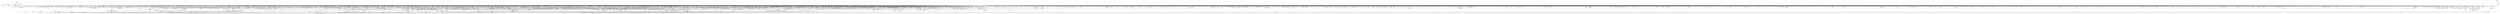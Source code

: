 digraph kerncollapsed {
    "workingset_refault" [color="black"];
    "mte_copy_page_tags" [color="black"];
    "inode_maybe_inc_iversion" [color="black"];
    "wants_signal" [color="black"];
    "this_cpu_has_cap.part.0" [color="black"];
    "folio_pfn" [color="black"];
    "__fget_light" [color="black"];
    "simple_xattr_space" [color="black"];
    "put_dec" [color="black"];
    "ma_dead_node" [color="black"];
    "pcpu_next_fit_region.constprop.0" [color="black"];
    "Indirect call156" [color="black"];
    "__cmpwait_case_32_3" [color="black"];
    "do_raw_spin_lock_27" [color="black"];
    "update_load_avg" [color="black"];
    "Indirect call205" [color="black"];
    "__raw_spin_lock_irq_34" [color="black"];
    "wb_dirty_limits" [color="black"];
    "mas_next_setup.constprop.0" [color="black"];
    "is_vmalloc_addr" [color="black"];
    "__anon_vma_interval_tree_subtree_search" [color="black"];
    "__raw_spin_lock_irqsave_39" [color="black"];
    "update_sd_lb_stats" [color="black"];
    "strscpy" [color="black"];
    "__raw_spin_lock_30" [color="black"];
    "spin_lock_irqsave_check_contention" [color="black"];
    "Indirect call186" [color="black"];
    "strncmp" [color="black"];
    "Indirect call14" [color="black"];
    "tty_update_time" [color="black"];
    "list_del_init_7" [color="black"];
    "__raw_spin_unlock_irqrestore_1" [color="black"];
    "iov_iter_revert" [color="black"];
    "pick_next_task_idle" [color="black"];
    "__raw_spin_unlock_irq_29" [color="black"];
    "rcu_seq_snap" [color="black"];
    "mapping_shrinkable_1" [color="black"];
    "exit_oom_victim" [color="black"];
    "Indirect call62" [color="black"];
    "test_ti_thread_flag_11" [color="black"];
    "_find_next_and_bit" [color="black"];
    "pm_runtime_get_noresume" [color="black"];
    "__percpu_add_case_32" [color="black"];
    "hrtimer_reprogram.constprop.0" [color="black"];
    "get_arm64_ftr_reg" [color="black"];
    "entity_eligible" [color="black"];
    "__dev_pm_qos_resume_latency" [color="black"];
    "put_ldops.constprop.0" [color="black"];
    "__raw_spin_lock_irq_3" [color="black"];
    "do_raw_spin_lock.constprop.0_6" [color="black"];
    "IS_ERR_OR_NULL_3" [color="black"];
    "__io_put_kbuf_list" [color="black"];
    "rcu_segcblist_first_pend_cb" [color="black"];
    "__dput_to_list" [color="black"];
    "__integrity_iint_find" [color="black"];
    "__raw_spin_lock_4" [color="black"];
    "irq_work_single" [color="black"];
    "tcp_get_info_chrono_stats" [color="black"];
    "hrtimer_start_expires" [color="black"];
    "__raw_spin_unlock_irq.constprop.0_1" [color="black"];
    "__d_drop" [color="black"];
    "_copy_from_user_29" [color="black"];
    "__raw_spin_lock_31" [color="black"];
    "__raw_spin_trylock_5" [color="black"];
    "tls_preserve_current_state" [color="black"];
    "__bitmap_clear" [color="black"];
    "copy_fd_bitmaps" [color="black"];
    "find_next_bit_8" [color="black"];
    "__raw_spin_lock_irq_5" [color="black"];
    "fsnotify_update_flags" [color="black"];
    "strnlen" [color="black"];
    "fsnotify_handle_inode_event.isra.0" [color="black"];
    "find_next_bit_11" [color="black"];
    "lru_note_cost_refault" [color="black"];
    "tty_driver_name" [color="black"];
    "inode_add_lru" [color="black"];
    "do_raw_spin_lock_52" [color="black"];
    "select_collect" [color="black"];
    "Indirect call65" [color="black"];
    "__remove_hrtimer" [color="black"];
    "__raw_spin_lock_irq_26" [color="black"];
    "io_wq_worker_running" [color="black"];
    "_compound_head_1" [color="black"];
    "rcu_poll_gp_seq_start" [color="black"];
    "device_links_read_unlock" [color="black"];
    "mod_zone_state" [color="black"];
    "__rb_change_child.constprop.0" [color="black"];
    "tick_get_wakeup_device" [color="black"];
    "Indirect call207" [color="black"];
    "list_del_3" [color="black"];
    "Indirect call31" [color="black"];
    "task_rq_unlock" [color="black"];
    "Indirect call169" [color="black"];
    "dec_rlimit_ucounts" [color="black"];
    "idr_for_each" [color="black"];
    "workingset_test_recent" [color="black"];
    "wp_page_reuse" [color="black"];
    "__kern_my_cpu_offset_11" [color="black"];
    "io_cqring_wake" [color="black"];
    "Indirect call107" [color="black"];
    "Indirect call208" [color="black"];
    "mnt_get_count" [color="black"];
    "mast_fill_bnode" [color="black"];
    "__wait_on_bit" [color="black"];
    "fpsimd_thread_switch" [color="black"];
    "d_hash" [color="black"];
    "check_and_switch_context" [color="black"];
    "set_load_weight" [color="black"];
    "Indirect call21" [color="black"];
    "add_mm_rss_vec" [color="black"];
    "__inode_add_lru" [color="black"];
    "mask_irq" [color="black"];
    "mte_destroy_descend.constprop.0" [color="black"];
    "current_is_kswapd" [color="black"];
    "do_raw_spin_lock_93" [color="black"];
    "sync_icache_aliases" [color="black"];
    "irq_work_queue" [color="black"];
    "get_ldops" [color="black"];
    "set_work_data" [color="black"];
    "copy_from_kernel_nofault" [color="black"];
    "crng_fast_key_erasure" [color="black"];
    "__irq_startup" [color="black"];
    "__bitmap_equal" [color="black"];
    "pcpu_chunk_slot" [color="black"];
    "__raw_read_lock.constprop.0_1" [color="black"];
    "device_match_devt" [color="black"];
    "lowest_in_progress" [color="black"];
    "mntget" [color="black"];
    "Indirect call60" [color="black"];
    "do_raw_spin_lock_65" [color="black"];
    "anon_vma_interval_tree_pre_update_vma" [color="black"];
    "Indirect call130" [color="black"];
    "find_later_rq" [color="black"];
    "do_raw_spin_lock_58" [color="black"];
    "__kern_my_cpu_offset_19" [color="black"];
    "find_next_zero_bit_2" [color="black"];
    "__wake_up_common_lock" [color="black"];
    "allow_direct_reclaim" [color="black"];
    "wake_all_kswapds" [color="black"];
    "__pi_memcmp" [color="black"];
    "isolation_suitable.isra.0" [color="black"];
    "tag_set" [color="black"];
    "__raw_spin_lock_irq_31" [color="black"];
    "page_ref_inc_1" [color="black"];
    "cpu_active" [color="black"];
    "notifier_call_chain" [color="black"];
    "find_next_bit.constprop.0_11" [color="black"];
    "mtree_load" [color="black"];
    "__cmpxchg_case_mb_32_6" [color="black"];
    "Indirect call122" [color="black"];
    "find_first_bit_3" [color="black"];
    "_double_lock_balance" [color="black"];
    "__raw_spin_lock_2" [color="black"];
    "posix_cpu_timers_exit" [color="black"];
    "Indirect call104" [color="black"];
    "audit_string_contains_control" [color="black"];
    "mas_wr_walk" [color="black"];
    "__raw_spin_trylock_3" [color="black"];
    "__do_once_start" [color="black"];
    "desc_read_finalized_seq" [color="black"];
    "access_ok_14" [color="black"];
    "test_and_set_bit_lock.constprop.0" [color="black"];
    "kobj_ns_ops" [color="black"];
    "lru_deactivate_fn" [color="black"];
    "timer_base.isra.0" [color="black"];
    "__raw_spin_unlock_irq_12" [color="black"];
    "Indirect call91" [color="black"];
    "mod_timer" [color="black"];
    "attach_pid" [color="black"];
    "add_nr_running" [color="black"];
    "tty_ldisc_open" [color="black"];
    "__cmpxchg_case_acq_32.constprop.0_15" [color="black"];
    "_find_first_and_bit" [color="black"];
    "sk_leave_memory_pressure" [color="black"];
    "task_clear_jobctl_pending" [color="black"];
    "sme_save_state" [color="black"];
    "list_del_init_6" [color="black"];
    "do_raw_spin_lock_41" [color="black"];
    "__cmpxchg_case_acq_32_3" [color="black"];
    "gup_folio_next" [color="black"];
    "sched_clock" [color="black"];
    "_find_first_bit" [color="black"];
    "set_pageblock_migratetype" [color="black"];
    "__page_dup_rmap.constprop.0" [color="black"];
    "fill_contig_page_info" [color="black"];
    "active_load_balance_cpu_stop" [color="black"];
    "Indirect call217" [color="black"];
    "netlink_has_listeners" [color="black"];
    "rb_insert_color" [color="black"];
    "Indirect call105" [color="black"];
    "__raw_write_lock_irq_1" [color="black"];
    "__raw_spin_lock_irqsave_32" [color="black"];
    "tag_get" [color="black"];
    "io_get_cqe_overflow" [color="black"];
    "__cmpxchg_case_acq_32.constprop.0_4" [color="black"];
    "lock_mnt_tree" [color="black"];
    "anon_vma_interval_tree_iter_first" [color="black"];
    "get_arm64_ftr_reg_nowarn" [color="black"];
    "do_raw_spin_lock_38" [color="black"];
    "__pi_strcmp" [color="black"];
    "smp_call_function" [color="black"];
    "invalid_mkclean_vma" [color="black"];
    "pud_clear_huge" [color="black"];
    "__rpm_get_callback" [color="black"];
    "io_req_defer_failed" [color="black"];
    "find_next_bit.constprop.0_7" [color="black"];
    "__percpu_down_write_trylock" [color="black"];
    "kernfs_get" [color="black"];
    "defer_console_output" [color="black"];
    "list_del_init_3" [color="black"];
    "__sw_hweight64" [color="black"];
    "__raw_spin_lock_irq_7" [color="black"];
    "percpu_ref_get_many.constprop.0" [color="black"];
    "Indirect call48" [color="black"];
    "futex_cmpxchg_value_locked" [color="black"];
    "__cmpxchg_case_mb_32_4" [color="black"];
    "rcu_gp_is_normal" [color="black"];
    "fsnotify_detach_connector_from_object" [color="black"];
    "folio_unlock" [color="black"];
    "___d_drop" [color="black"];
    "find_first_bit_4" [color="black"];
    "rcu_segcblist_init" [color="black"];
    "osq_unlock" [color="black"];
    "find_unlink_vmap_area" [color="black"];
    "Indirect call24" [color="black"];
    "mas_wr_walk_descend" [color="black"];
    "internal_add_timer" [color="black"];
    "__raw_spin_unlock_irq_18" [color="black"];
    "pfn_valid_2" [color="black"];
    "__pick_first_entity" [color="black"];
    "__mod_zone_page_state" [color="black"];
    "Indirect call19" [color="black"];
    "raw_spin_rq_unlock_irqrestore" [color="black"];
    "add_device_randomness" [color="black"];
    "kthread_insert_work_sanity_check" [color="black"];
    "__raw_spin_unlock_irq_23" [color="black"];
    "printk_parse_prefix" [color="black"];
    "audit_gid_comparator" [color="black"];
    "zone_page_state_snapshot" [color="black"];
    "xas_pause" [color="black"];
    "rcu_seq_set_state" [color="black"];
    "find_lock_later_rq" [color="black"];
    "shrink_lock_dentry" [color="black"];
    "xa_err" [color="black"];
    "freezing_slow_path" [color="black"];
    "Indirect call97" [color="black"];
    "arch_tlbbatch_should_defer.constprop.0" [color="black"];
    "set_kpti_asid_bits" [color="black"];
    "__kern_my_cpu_offset_61" [color="black"];
    "__percpu_add_case_64" [color="black"];
    "mas_put_in_tree" [color="black"];
    "mapping_shrinkable" [color="black"];
    "__mod_timer" [color="black"];
    "inactive_is_low.constprop.0" [color="black"];
    "__mod_lruvec_state" [color="black"];
    "__xa_clear_mark" [color="black"];
    "filemap_check_errors" [color="black"];
    "Indirect call161" [color="black"];
    "do_raw_spin_lock_33" [color="black"];
    "arch_local_irq_save_4" [color="black"];
    "dev_nit_active" [color="black"];
    "memzero_explicit" [color="black"];
    "get_group_info.isra.0" [color="black"];
    "siginfo_layout" [color="black"];
    "Indirect call213" [color="black"];
    "__raw_spin_unlock_irq_3" [color="black"];
    "__percpu_add_case_32_2" [color="black"];
    "skb_orphan_1" [color="black"];
    "Indirect call132" [color="black"];
    "compound_order_2" [color="black"];
    "__gfp_pfmemalloc_flags" [color="black"];
    "Indirect call63" [color="black"];
    "compaction_defer_reset" [color="black"];
    "Indirect call53" [color="black"];
    "llist_reverse_order" [color="black"];
    "__init_waitqueue_head" [color="black"];
    "Indirect call27" [color="black"];
    "calc_wheel_index" [color="black"];
    "__find_vmap_area.constprop.0" [color="black"];
    "signal_pending_state_2" [color="black"];
    "system_supports_tlb_range" [color="black"];
    "anon_vma_interval_tree_remove" [color="black"];
    "remove_wait_queue" [color="black"];
    "dev_pm_disable_wake_irq_check" [color="black"];
    "memcg_charge_kernel_stack.part.0" [color="black"];
    "Indirect call125" [color="black"];
    "tag_clear" [color="black"];
    "req_ref_put_and_test" [color="black"];
    "retain_dentry" [color="black"];
    "queued_read_unlock.constprop.0_2" [color="black"];
    "_prb_read_valid" [color="black"];
    "check_vma_flags" [color="black"];
    "__raw_spin_unlock_irqrestore_15" [color="black"];
    "test_ti_thread_flag_22" [color="black"];
    "timespec64_equal" [color="black"];
    "folio_lruvec_relock_irq.constprop.0" [color="black"];
    "__rt_mutex_slowtrylock" [color="black"];
    "rcu_segcblist_pend_cbs" [color="black"];
    "irq_chip_retrigger_hierarchy" [color="black"];
    "irqd_set.isra.0_1" [color="black"];
    "eth_type_vlan" [color="black"];
    "Indirect call72" [color="black"];
    "do_raw_spin_lock_51" [color="black"];
    "rb_prev" [color="black"];
    "vma_last_pgoff" [color="black"];
    "__reuseport_detach_closed_sock" [color="black"];
    "__kern_my_cpu_offset_2" [color="black"];
    "Indirect call1" [color="black"];
    "__kern_my_cpu_offset_18" [color="black"];
    "Indirect call157" [color="black"];
    "__preempt_count_add.constprop.0_1" [color="black"];
    "get_work_pwq" [color="black"];
    "do_raw_spin_lock_25" [color="black"];
    "task_clear_jobctl_trapping" [color="black"];
    "__printk_cpu_sync_wait" [color="black"];
    "__percpu_add_return_case_32_1" [color="black"];
    "__arm64_sys_recvmsg" [color="black"];
    "enqueue_pushable_dl_task" [color="black"];
    "search_cmp_ftr_reg" [color="black"];
    "Indirect call28" [color="black"];
    "Indirect call196" [color="black"];
    "find_next_bit.constprop.0_5" [color="black"];
    "__zone_watermark_ok" [color="black"];
    "__raw_spin_unlock_irq_20" [color="black"];
    "cpumask_and" [color="black"];
    "get_data" [color="black"];
    "Indirect call76" [color="black"];
    "rt_mutex_top_waiter" [color="black"];
    "pcpu_page_idx" [color="black"];
    "__kern_my_cpu_offset_49" [color="black"];
    "pagefault_enable" [color="black"];
    "is_rlimit_overlimit" [color="black"];
    "__prepare_to_swait" [color="black"];
    "mast_spanning_rebalance.isra.0" [color="black"];
    "maybe_mkwrite.isra.0" [color="black"];
    "__import_iovec" [color="black"];
    "rcu_poll_gp_seq_start_unlocked" [color="black"];
    "skb_has_frag_list" [color="black"];
    "__raw_spin_lock_irqsave_22" [color="black"];
    "iovec_from_user" [color="black"];
    "__dev_put.part.0" [color="black"];
    "do_raw_spin_lock_31" [color="black"];
    "Indirect call183" [color="black"];
    "tk_clock_read" [color="black"];
    "__cmpxchg_case_mb_32_2" [color="black"];
    "strcspn" [color="black"];
    "account_pipe_buffers" [color="black"];
    "xas_error.isra.0_1" [color="black"];
    "free_unref_page_commit" [color="black"];
    "srcu_read_unlock.constprop.0" [color="black"];
    "__lshrti3" [color="black"];
    "fpsimd_save" [color="black"];
    "__irq_disable" [color="black"];
    "xas_retry" [color="black"];
    "__cmpxchg_case_8" [color="black"];
    "Indirect call100" [color="black"];
    "lockref_get_not_zero" [color="black"];
    "Indirect call199" [color="black"];
    "__kern_my_cpu_offset_89" [color="black"];
    "reusable_anon_vma" [color="black"];
    "next_online_pgdat" [color="black"];
    "folio_test_uptodate" [color="black"];
    "Indirect call50" [color="black"];
    "init_multi_vma_prep" [color="black"];
    "should_zap_page" [color="black"];
    "try_to_unmap_flush_dirty" [color="black"];
    "__raw_spin_lock_15" [color="black"];
    "add_wait_queue_exclusive" [color="black"];
    "test_tsk_need_resched" [color="black"];
    "__cmpxchg_case_acq_32.constprop.0_5" [color="black"];
    "audit_mark_compare" [color="black"];
    "timer_delete" [color="black"];
    "arch_smp_send_reschedule" [color="black"];
    "task_sigpending_2" [color="black"];
    "timerqueue_del" [color="black"];
    "get_ucounts_or_wrap" [color="black"];
    "update_newidle_cost" [color="black"];
    "mte_update_gcr_excl.isra.0" [color="black"];
    "xas_update.isra.0" [color="black"];
    "__raw_spin_unlock_irqrestore_31" [color="black"];
    "cpumask_next.constprop.0" [color="black"];
    "queued_write_lock.constprop.0_1" [color="black"];
    "kmsg_dump" [color="black"];
    "mmget" [color="black"];
    "__raw_spin_lock_26" [color="black"];
    "audit_dummy_context_2" [color="black"];
    "__kern_my_cpu_offset_28" [color="black"];
    "Indirect call148" [color="black"];
    "workingset_activation" [color="black"];
    "__raw_write_lock.constprop.0_1" [color="black"];
    "security_task_getsecid_obj" [color="black"];
    "Indirect call59" [color="black"];
    "Indirect call145" [color="black"];
    "dput_to_list" [color="black"];
    "kernfs_should_drain_open_files" [color="black"];
    "pagetable_pte_dtor" [color="black"];
    "invalid_folio_referenced_vma" [color="black"];
    "to_kthread" [color="black"];
    "__to_kthread" [color="black"];
    "find_next_and_bit.constprop.0" [color="black"];
    "__clear_close_on_exec.isra.0" [color="black"];
    "console_trylock" [color="black"];
    "list_splice_tail_init" [color="black"];
    "reweight_task" [color="black"];
    "mas_next_slot" [color="black"];
    "unmask_irq" [color="black"];
    "attach_task" [color="black"];
    "tlb_flush" [color="black"];
    "ktime_get_with_offset" [color="black"];
    "pcpu_update_empty_pages" [color="black"];
    "__kern_my_cpu_offset_35" [color="black"];
    "is_zero_page" [color="black"];
    "no_blink" [color="black"];
    "__raw_spin_unlock_irqrestore_5" [color="black"];
    "__cmpxchg_case_acq_32.constprop.0_13" [color="black"];
    "oom_badness" [color="black"];
    "pcpu_block_update" [color="black"];
    "cpumask_any_distribute" [color="black"];
    "__raw_spin_lock_21" [color="black"];
    "__wait_for_common" [color="black"];
    "Indirect call188" [color="black"];
    "Indirect call194" [color="black"];
    "down_read_trylock" [color="black"];
    "test_taint" [color="black"];
    "clear_ti_thread_flag_6" [color="black"];
    "copy_to_user_page" [color="black"];
    "find_task_by_vpid" [color="black"];
    "Indirect call147" [color="black"];
    "io_req_complete_defer" [color="black"];
    "flush_signal_handlers" [color="black"];
    "down_trylock" [color="black"];
    "data_check_size" [color="black"];
    "capacity_of" [color="black"];
    "noop_dirty_folio" [color="black"];
    "console_srcu_read_lock" [color="black"];
    "cpumask_first_and" [color="black"];
    "Indirect call99" [color="black"];
    "find_suitable_fallback" [color="black"];
    "io_schedule_prepare" [color="black"];
    "Indirect call120" [color="black"];
    "mutex_trylock" [color="black"];
    "fsnotify_group_assert_locked" [color="black"];
    "__io_prep_linked_timeout" [color="black"];
    "task_ppid_nr" [color="black"];
    "fragmentation_index" [color="black"];
    "dl_bw_of" [color="black"];
    "__wake_up_locked_key" [color="black"];
    "set_ptes.constprop.0.isra.0" [color="black"];
    "sk_mem_reclaim" [color="black"];
    "__hlist_del" [color="black"];
    "tlb_gather_mmu_fullmm" [color="black"];
    "folio_trylock_2" [color="black"];
    "__raw_spin_lock_12" [color="black"];
    "read_seqbegin.constprop.0" [color="black"];
    "security_current_getsecid_subj" [color="black"];
    "Indirect call54" [color="black"];
    "__lock_timer" [color="black"];
    "xa_find" [color="black"];
    "mnt_get_writers" [color="black"];
    "ma_data_end" [color="black"];
    "test_ti_thread_flag_6" [color="black"];
    "raw_spin_rq_trylock" [color="black"];
    "__percpu_add_case_64_7" [color="black"];
    "page_ref_dec_and_test_2" [color="black"];
    "is_migration_entry" [color="black"];
    "irq_domain_activate_irq" [color="black"];
    "__raw_spin_lock_irqsave.constprop.0_2" [color="black"];
    "__update_load_avg_cfs_rq" [color="black"];
    "list_del_init_8" [color="black"];
    "pm_qos_update_flags" [color="black"];
    "_raw_spin_rq_lock_irqsave" [color="black"];
    "mapping_shrinkable_2" [color="black"];
    "Indirect call45" [color="black"];
    "compaction_zonelist_suitable" [color="black"];
    "del_page_from_free_list" [color="black"];
    "timekeeping_get_ns" [color="black"];
    "folio_mapped_2" [color="black"];
    "mas_adopt_children.isra.0" [color="black"];
    "resched_curr" [color="black"];
    "Indirect call189" [color="black"];
    "mas_pause" [color="black"];
    "prb_reserve_in_last" [color="black"];
    "do_raw_spin_lock_67" [color="black"];
    "Indirect call22" [color="black"];
    "__balance_callbacks" [color="black"];
    "compound_order" [color="black"];
    "chacha_permute" [color="black"];
    "Indirect call171" [color="black"];
    "Indirect call58" [color="black"];
    "do_raw_spin_lock_35" [color="black"];
    "rcu_is_cpu_rrupt_from_idle" [color="black"];
    "sk_error_report" [color="black"];
    "node_dirty_ok" [color="black"];
    "mas_leaf_max_gap" [color="black"];
    "propagation_next" [color="black"];
    "gfp_pfmemalloc_allowed" [color="black"];
    "Indirect call64" [color="black"];
    "__mnt_drop_write" [color="black"];
    "__raw_spin_lock_46" [color="black"];
    "lru_deactivate_file_fn" [color="black"];
    "__bitmap_intersects" [color="black"];
    "add_wait_queue" [color="black"];
    "timer_wait_running" [color="black"];
    "__cmpwait_case_32" [color="black"];
    "__printk_safe_exit" [color="black"];
    "Indirect call85" [color="black"];
    "clear_ti_thread_flag" [color="black"];
    "__futex_unqueue" [color="black"];
    "__cmpxchg_case_acq_32.constprop.0" [color="black"];
    "rcu_inkernel_boot_has_ended" [color="black"];
    "__task_pid_nr_ns" [color="black"];
    "radix_tree_load_root" [color="black"];
    "put_filesystem" [color="black"];
    "flush_tlb_batched_pending" [color="black"];
    "exit_task_stack_account" [color="black"];
    "fpsimd_flush_task_state" [color="black"];
    "Indirect call182" [color="black"];
    "csum_partial_ext" [color="black"];
    "flush_tlb_mm" [color="black"];
    "__cmpwait_case_32_2" [color="black"];
    "folio_size" [color="black"];
    "do_raw_spin_lock_11" [color="black"];
    "vma_interval_tree_augment_rotate" [color="black"];
    "arch_stack_walk" [color="black"];
    "io_poll_mark_cancelled" [color="black"];
    "double_unlock_balance" [color="black"];
    "pvm_find_va_enclose_addr" [color="black"];
    "__percpu_add_case_32_21" [color="black"];
    "pm_runtime_autosuspend_expiration" [color="black"];
    "pageblock_skip_persistent" [color="black"];
    "Indirect call41" [color="black"];
    "prep_compound_page" [color="black"];
    "__wake_q_add" [color="black"];
    "unlock_mount_hash" [color="black"];
    "req_set_fail" [color="black"];
    "aio_nr_sub" [color="black"];
    "task_sched_runtime" [color="black"];
    "__task_rq_lock" [color="black"];
    "__fprop_add_percpu_max" [color="black"];
    "arch_send_call_function_ipi_mask" [color="black"];
    "__raw_spin_lock_irqsave_23" [color="black"];
    "system_supports_mte_1" [color="black"];
    "csum_partial" [color="black"];
    "do_raw_spin_lock_69" [color="black"];
    "futex_hash" [color="black"];
    "xa_find_after" [color="black"];
    "__cmpxchg_case_mb_64_7" [color="black"];
    "cpu_switch_to" [color="black"];
    "folio_mapped_1" [color="black"];
    "__raw_spin_lock_62" [color="black"];
    "task_get_vl" [color="black"];
    "errseq_sample" [color="black"];
    "__raw_spin_unlock_irqrestore.constprop.0_2" [color="black"];
    "sub_running_bw.isra.0" [color="black"];
    "vma_interval_tree_iter_first" [color="black"];
    "vma_interval_tree_insert_after" [color="black"];
    "Indirect call131" [color="black"];
    "__raw_spin_lock_irqsave.constprop.0_7" [color="black"];
    "Indirect call113" [color="black"];
    "Indirect call40" [color="black"];
    "find_next_bit_18" [color="black"];
    "cpumask_weight.constprop.0_5" [color="black"];
    "rb_next" [color="black"];
    "set_ti_thread_flag_4" [color="black"];
    "zone_watermark_ok_safe" [color="black"];
    "mod_node_page_state" [color="black"];
    "Indirect call74" [color="black"];
    "__cmpxchg_case_rel_32" [color="black"];
    "sock_flag_3" [color="black"];
    "hrtimer_try_to_cancel" [color="black"];
    "avg_vruntime" [color="black"];
    "__disable_irq_nosync" [color="black"];
    "system_supports_generic_auth" [color="black"];
    "__raw_spin_lock_52" [color="black"];
    "__reuseport_detach_sock.isra.0" [color="black"];
    "zone_watermark_ok" [color="black"];
    "__list_del_entry_2" [color="black"];
    "prb_next_seq" [color="black"];
    "Indirect call106" [color="black"];
    "wake_up_bit" [color="black"];
    "task_call_func" [color="black"];
    "find_next_bit.constprop.0_1" [color="black"];
    "__posix_timers_find" [color="black"];
    "mas_safe_pivot" [color="black"];
    "iov_iter_init" [color="black"];
    "__cmpxchg_case_mb_64_1" [color="black"];
    "mas_find" [color="black"];
    "__wake_up_parent" [color="black"];
    "__raw_spin_lock_irq_4" [color="black"];
    "slab_is_available" [color="black"];
    "wb_io_lists_depopulated" [color="black"];
    "find_next_bit_17" [color="black"];
    "netdev_start_xmit" [color="black"];
    "__raw_write_lock_irq" [color="black"];
    "__cmpxchg_case_mb_64" [color="black"];
    "node_tag_clear" [color="black"];
    "__raw_spin_lock_irqsave_3" [color="black"];
    "spin_lock_irqsave_ssp_contention" [color="black"];
    "__skb_set_length" [color="black"];
    "tty_port_kopened" [color="black"];
    "__raw_spin_lock_irqsave_18" [color="black"];
    "access_ok_16" [color="black"];
    "vma_needs_dirty_tracking" [color="black"];
    "__mutex_trylock" [color="black"];
    "convert_prio" [color="black"];
    "__list_del_entry" [color="black"];
    "srcu_get_delay.isra.0" [color="black"];
    "__nr_to_section" [color="black"];
    "set_ti_thread_flag_5" [color="black"];
    "__raw_spin_unlock_irqrestore" [color="black"];
    "__raw_spin_unlock_bh.constprop.0" [color="black"];
    "do_raw_spin_lock_16" [color="black"];
    "d_path" [color="black"];
    "__raw_spin_unlock_irqrestore_12" [color="black"];
    "Indirect call177" [color="black"];
    "do_raw_spin_lock_24" [color="black"];
    "__kern_my_cpu_offset_77" [color="black"];
    "__raw_spin_lock_41" [color="black"];
    "proto_memory_pcpu_drain" [color="black"];
    "io_poll_find.constprop.0" [color="black"];
    "netdev_name" [color="black"];
    "list_splice" [color="black"];
    "__kern_my_cpu_offset_17" [color="black"];
    "inc_tlb_flush_pending" [color="black"];
    "file_ns_capable" [color="black"];
    "check_preempt_curr" [color="black"];
    "lru_lazyfree_fn" [color="black"];
    "prepare_alloc_pages.constprop.0" [color="black"];
    "Indirect call166" [color="black"];
    "__mutex_remove_waiter" [color="black"];
    "page_ref_dec_and_test" [color="black"];
    "find_vmap_area" [color="black"];
    "list_del_init" [color="black"];
    "do_raw_spin_lock_60" [color="black"];
    "_compound_head" [color="black"];
    "pcpu_chunk_refresh_hint" [color="black"];
    "__rb_insert_augmented" [color="black"];
    "add_timer_on" [color="black"];
    "__percpu_add_case_32_1" [color="black"];
    "dev_driver_string" [color="black"];
    "skb_tailroom" [color="black"];
    "Indirect call37" [color="black"];
    "mas_set_split_parent.isra.0" [color="black"];
    "update_group_capacity" [color="black"];
    "hrtimer_force_reprogram.constprop.0" [color="black"];
    "__kern_my_cpu_offset_26" [color="black"];
    "arch_local_irq_restore" [color="black"];
    "__sk_mem_reduce_allocated" [color="black"];
    "cpu_online_2" [color="black"];
    "blake2s.constprop.0" [color="black"];
    "Indirect call49" [color="black"];
    "compact_lock_irqsave" [color="black"];
    "__raw_spin_unlock_irqrestore_33" [color="black"];
    "__cmpxchg_case_acq_32.constprop.0_19" [color="black"];
    "ptep_clear_flush" [color="black"];
    "xas_next_entry.constprop.0" [color="black"];
    "Indirect call204" [color="black"];
    "io_is_timeout_noseq" [color="black"];
    "io_poll_can_finish_inline.isra.0" [color="black"];
    "cpudl_heapify" [color="black"];
    "folio_isolate_lru" [color="black"];
    "Indirect call108" [color="black"];
    "sockfd_lookup_light" [color="black"];
    "space_used" [color="black"];
    "get_cpu_fpsimd_context" [color="black"];
    "__kern_my_cpu_offset_60" [color="black"];
    "skb_zcopy" [color="black"];
    "Indirect call16" [color="black"];
    "mte_dead_leaves.constprop.0" [color="black"];
    "Indirect call9" [color="black"];
    "__raw_spin_unlock_irqrestore_10" [color="black"];
    "console_is_usable" [color="black"];
    "Indirect call29" [color="black"];
    "rcu_segcblist_add_len" [color="black"];
    "io_should_retry_thread" [color="black"];
    "io_poll_remove_entries" [color="black"];
    "show_mem_node_skip" [color="black"];
    "__xchg_case_mb_64.constprop.0_2" [color="black"];
    "__mnt_want_write" [color="black"];
    "task_pid_vnr" [color="black"];
    "folio_nr_pages_3" [color="black"];
    "is_bad_inode" [color="black"];
    "do_softirq" [color="black"];
    "queued_read_lock_slowpath" [color="black"];
    "hrtimer_forward" [color="black"];
    "req_set_fail_3" [color="black"];
    "Indirect call68" [color="black"];
    "find_lock_task_mm" [color="black"];
    "Indirect call36" [color="black"];
    "io_prep_async_link" [color="black"];
    "__raw_spin_lock_irq_1" [color="black"];
    "irq_to_desc" [color="black"];
    "xas_start" [color="black"];
    "__percpu_add_case_32_20" [color="black"];
    "Indirect call83" [color="black"];
    "cpu_timer_dequeue" [color="black"];
    "rt_mutex_slowtrylock" [color="black"];
    "pcpu_free_area.isra.0" [color="black"];
    "__msecs_to_jiffies" [color="black"];
    "mutex_can_spin_on_owner" [color="black"];
    "memchr" [color="black"];
    "__cmpxchg_case_mb_32_3" [color="black"];
    "task_pid_vnr_1" [color="black"];
    "prb_first_valid_seq" [color="black"];
    "folio_activate_fn" [color="black"];
    "__raw_spin_lock_63" [color="black"];
    "data_push_tail" [color="black"];
    "extract_entropy.constprop.0" [color="black"];
    "strcpy" [color="black"];
    "Indirect call110" [color="black"];
    "Indirect call26" [color="black"];
    "req_set_fail_4" [color="black"];
    "is_subdir" [color="black"];
    "__raw_spin_unlock_irq_5" [color="black"];
    "__raw_spin_lock_irq_11" [color="black"];
    "__skb_zcopy_downgrade_managed" [color="black"];
    "__delay" [color="black"];
    "__kern_my_cpu_offset_50" [color="black"];
    "_compound_head_13" [color="black"];
    "__cmpxchg_case_acq_32.constprop.0_6" [color="black"];
    "get_cred" [color="black"];
    "set_area_direct_map" [color="black"];
    "set_swapper_pgd" [color="black"];
    "__cmpxchg_case_acq_64" [color="black"];
    "prepare_to_wait_exclusive" [color="black"];
    "prepend" [color="black"];
    "folio_mark_dirty" [color="black"];
    "rwsem_set_nonspinnable" [color="black"];
    "set_cpu_online" [color="black"];
    "futex_q_unlock" [color="black"];
    "rb_erase_cached.isra.0" [color="black"];
    "get_state_synchronize_rcu" [color="black"];
    "__raw_spin_lock_irqsave_17" [color="black"];
    "mas_descend" [color="black"];
    "__kern_my_cpu_offset_36" [color="black"];
    "zone_page_state_snapshot.constprop.0" [color="black"];
    "page_ref_inc_2" [color="black"];
    "__raw_spin_lock_18" [color="black"];
    "arch_irq_work_raise" [color="black"];
    "d_find_alias" [color="black"];
    "fpsimd_save_state" [color="black"];
    "raw_spin_rq_lock_nested" [color="black"];
    "Indirect call150" [color="black"];
    "recalc_sigpending_tsk" [color="black"];
    "vma_fs_can_writeback" [color="black"];
    "mte_update_sctlr_user" [color="black"];
    "__count_vm_events_3" [color="black"];
    "tty_name" [color="black"];
    "skb_zcopy_downgrade_managed" [color="black"];
    "do_softirq_own_stack" [color="black"];
    "__update_load_avg_se" [color="black"];
    "vma_is_secretmem" [color="black"];
    "__raw_spin_lock_irq_23" [color="black"];
    "arch_local_irq_enable_2" [color="black"];
    "task_rq_lock" [color="black"];
    "folio_nr_pages_1" [color="black"];
    "__kern_my_cpu_offset_74" [color="black"];
    "__wake_up_bit" [color="black"];
    "can_set_direct_map" [color="black"];
    "Indirect call0" [color="black"];
    "__attach_mnt" [color="black"];
    "Indirect call136" [color="black"];
    "Indirect call129" [color="black"];
    "Indirect call46" [color="black"];
    "__raw_spin_unlock_irq_28" [color="black"];
    "test_ti_thread_flag_4" [color="black"];
    "__raw_spin_unlock_irqrestore_14" [color="black"];
    "Indirect call158" [color="black"];
    "dl_rq_of_se" [color="black"];
    "drain_local_pages" [color="black"];
    "__raw_spin_lock.constprop.0" [color="black"];
    "task_set_jobctl_pending" [color="black"];
    "free_pcppages_bulk" [color="black"];
    "__fsnotify_update_child_dentry_flags" [color="black"];
    "test_ti_thread_flag_1" [color="black"];
    "pm_ops_is_empty" [color="black"];
    "ktime_get_real_seconds" [color="black"];
    "__raw_spin_lock_irqsave_19" [color="black"];
    "stackinfo_on_stack" [color="black"];
    "task_join_group_stop" [color="black"];
    "__io_disarm_linked_timeout" [color="black"];
    "__raw_spin_lock_irqsave_5" [color="black"];
    "pm_runtime_deactivate_timer" [color="black"];
    "page_ref_inc_6" [color="black"];
    "move_queued_task.constprop.0" [color="black"];
    "net_eq_idr" [color="black"];
    "kernfs_name_hash" [color="black"];
    "io_wq_work_match_all" [color="black"];
    "tlb_flush_mmu_tlbonly" [color="black"];
    "do_raw_spin_lock_28" [color="black"];
    "cpu_online_3" [color="black"];
    "rcu_poll_gp_seq_end" [color="black"];
    "__raw_spin_lock_irqsave_6" [color="black"];
    "task_sigpending_1" [color="black"];
    "__hrtimer_next_event_base.constprop.0" [color="black"];
    "oom_unkillable_task.isra.0" [color="black"];
    "fprop_reflect_period_percpu.isra.0" [color="black"];
    "__raw_spin_lock_irqsave_34" [color="black"];
    "xas_not_node" [color="black"];
    "__raw_spin_lock_irq_17" [color="black"];
    "Indirect call154" [color="black"];
    "prepare_to_wait_event" [color="black"];
    "do_raw_spin_lock_116" [color="black"];
    "rt_mutex_init_proxy_locked" [color="black"];
    "count_vm_events_1" [color="black"];
    "mod_zone_page_state" [color="black"];
    "__kern_my_cpu_offset_52" [color="black"];
    "mas_rewalk_if_dead" [color="black"];
    "__xas_next" [color="black"];
    "__count_vm_events" [color="black"];
    "__anon_vma_interval_tree_augment_propagate" [color="black"];
    "irqd_irq_disabled.isra.0" [color="black"];
    "get_page" [color="black"];
    "__raw_spin_trylock_1" [color="black"];
    "__raw_write_lock_irq.constprop.0" [color="black"];
    "cpu_timer_task_rcu" [color="black"];
    "__raw_spin_lock_27" [color="black"];
    "__kern_my_cpu_offset_21" [color="black"];
    "rcu_segcblist_inc_len" [color="black"];
    "__cmpwait_case_32_1" [color="black"];
    "Indirect call17" [color="black"];
    "smp_call_function_many" [color="black"];
    "tty_driver_flush_buffer" [color="black"];
    "Indirect call61" [color="black"];
    "__raw_spin_unlock_irq_36" [color="black"];
    "get_pwq" [color="black"];
    "Indirect call114" [color="black"];
    "to_desc" [color="black"];
    "copy_thread" [color="black"];
    "__cmpxchg_case_64.isra.0" [color="black"];
    "__kern_my_cpu_offset_79" [color="black"];
    "task_work_cancel_match" [color="black"];
    "__kern_my_cpu_offset_27" [color="black"];
    "__raw_spin_unlock_irq_7" [color="black"];
    "set_ptes.isra.0" [color="black"];
    "dl_clear_overload.part.0" [color="black"];
    "sched_clock_cpu" [color="black"];
    "blake2s_final" [color="black"];
    "task_fits_cpu" [color="black"];
    "__raw_spin_lock_irqsave_51" [color="black"];
    "set_ptes.constprop.0.isra.0_1" [color="black"];
    "pgdat_balanced" [color="black"];
    "csum_block_add_ext" [color="black"];
    "Indirect call201" [color="black"];
    "__io_acct_run_queue" [color="black"];
    "try_to_take_rt_mutex" [color="black"];
    "Indirect call70" [color="black"];
    "__io_put_kbuf" [color="black"];
    "tk_xtime.constprop.0" [color="black"];
    "raw_spin_rq_lock" [color="black"];
    "read_seqbegin_or_lock" [color="black"];
    "__raw_spin_lock_irqsave_1" [color="black"];
    "rb_erase" [color="black"];
    "__raw_spin_lock_14" [color="black"];
    "folio_total_mapcount" [color="black"];
    "put_prev_task" [color="black"];
    "Indirect call5" [color="black"];
    "zone_watermark_fast.constprop.0" [color="black"];
    "kernel_init_pages" [color="black"];
    "__kern_my_cpu_offset_54" [color="black"];
    "mas_split_final_node.isra.0" [color="black"];
    "Indirect call25" [color="black"];
    "arch_local_irq_restore_2" [color="black"];
    "__kern_my_cpu_offset_70" [color="black"];
    "arch_timer_evtstrm_available" [color="black"];
    "__raw_spin_lock_irq.constprop.0_1" [color="black"];
    "path_get" [color="black"];
    "__skb_flow_get_ports" [color="black"];
    "qdisc_maybe_clear_missed" [color="black"];
    "__raw_spin_lock_irqsave_25" [color="black"];
    "audit_comparator" [color="black"];
    "workingset_eviction" [color="black"];
    "timerqueue_iterate_next" [color="black"];
    "do_raw_spin_lock_73" [color="black"];
    "filemap_release_folio" [color="black"];
    "__raw_spin_lock_20" [color="black"];
    "rcu_cblist_init" [color="black"];
    "__cmpxchg_case_mb_64_2" [color="black"];
    "page_vma_mapped_walk_done_1" [color="black"];
    "get_file.isra.0" [color="black"];
    "vm_stat_account" [color="black"];
    "put_cpu_fpsimd_context" [color="black"];
    "do_raw_spin_lock_7" [color="black"];
    "expand" [color="black"];
    "pmd_install" [color="black"];
    "do_raw_spin_lock_64" [color="black"];
    "arch_get_random_seed_longs" [color="black"];
    "__percpu_add_case_32_13" [color="black"];
    "Indirect call12" [color="black"];
    "Indirect call123" [color="black"];
    "signal_pending" [color="black"];
    "d_lru_del" [color="black"];
    "mast_ascend" [color="black"];
    "rcu_seq_end_1" [color="black"];
    "system_supports_address_auth_1" [color="black"];
    "__raw_spin_unlock_irqrestore.constprop.0_1" [color="black"];
    "update_rt_rq_load_avg" [color="black"];
    "update_cached_migrate" [color="black"];
    "do_raw_spin_lock" [color="black"];
    "hlist_del_init_4" [color="black"];
    "hlist_del_init_2" [color="black"];
    "generic_exec_single" [color="black"];
    "mas_find_setup.constprop.0" [color="black"];
    "io_wq_hash_work" [color="black"];
    "list_del_2" [color="black"];
    "__cmpxchg_case_mb_32_10" [color="black"];
    "sibling_imbalance.isra.0" [color="black"];
    "__kern_my_cpu_offset_22" [color="black"];
    "lockref_get" [color="black"];
    "__cmpxchg_case_acq_64_1" [color="black"];
    "arm_timer" [color="black"];
    "radix_tree_iter_tag_clear" [color="black"];
    "__put_cpu_fpsimd_context" [color="black"];
    "mutex_is_locked" [color="black"];
    "__note_gp_changes" [color="black"];
    "Indirect call152" [color="black"];
    "Indirect call87" [color="black"];
    "__pfn_to_section" [color="black"];
    "pfn_valid_1" [color="black"];
    "vma_interval_tree_insert" [color="black"];
    "Indirect call195" [color="black"];
    "tty_termios_baud_rate" [color="black"];
    "plist_del" [color="black"];
    "Indirect call190" [color="black"];
    "first_zones_zonelist" [color="black"];
    "__raw_spin_lock_irq_19" [color="black"];
    "count_vm_event_1" [color="black"];
    "__dev_fwnode" [color="black"];
    "__cmpxchg_case_mb_32_13" [color="black"];
    "__raw_spin_lock_49" [color="black"];
    "xas_find_marked" [color="black"];
    "cpu_clock_sample" [color="black"];
    "osq_wait_next" [color="black"];
    "Indirect call212" [color="black"];
    "__irq_put_desc_unlock" [color="black"];
    "kernfs_leftmost_descendant" [color="black"];
    "pageblock_pfn_to_page" [color="black"];
    "pcpu_find_block_fit" [color="black"];
    "next_mnt" [color="black"];
    "__raw_spin_lock_irqsave_42" [color="black"];
    "Indirect call133" [color="black"];
    "prb_reserve" [color="black"];
    "io_cancel_req_match" [color="black"];
    "migrate_disable" [color="black"];
    "free_vmap_area_rb_augment_cb_propagate" [color="black"];
    "__page_set_anon_rmap" [color="black"];
    "_compound_head_7" [color="black"];
    "Indirect call167" [color="black"];
    "need_active_balance" [color="black"];
    "timer_delete_sync" [color="black"];
    "__percpu_add_case_32_15" [color="black"];
    "__sys_recvmsg" [color="black"];
    "__wb_update_bandwidth.constprop.0" [color="black"];
    "__raw_spin_lock_irqsave_41" [color="black"];
    "bsearch" [color="black"];
    "next_signal" [color="black"];
    "zone_reclaimable_pages" [color="black"];
    "recalc_sigpending" [color="black"];
    "do_raw_spin_lock_1" [color="black"];
    "rwsem_spin_on_owner" [color="black"];
    "__rb_rotate_set_parents" [color="black"];
    "do_raw_spin_lock_2" [color="black"];
    "do_raw_spin_lock_117" [color="black"];
    "anon_vma_interval_tree_iter_next" [color="black"];
    "wq_worker_running" [color="black"];
    "Indirect call144" [color="black"];
    "mas_push_node" [color="black"];
    "Indirect call80" [color="black"];
    "signal_pending_state_1" [color="black"];
    "____do_softirq" [color="black"];
    "__efistub_caches_clean_inval_pou" [color="black"];
    "_find_first_zero_bit" [color="black"];
    "ttwu_do_activate.constprop.0" [color="black"];
    "rcu_exp_jiffies_till_stall_check" [color="black"];
    "irq_enable" [color="black"];
    "kill_device" [color="black"];
    "__raw_spin_lock_irqsave_52" [color="black"];
    "Indirect call39" [color="black"];
    "Indirect call96" [color="black"];
    "__raw_spin_lock_irq_12" [color="black"];
    "tick_get_device" [color="black"];
    "freezing" [color="black"];
    "is_current_pgrp_orphaned" [color="black"];
    "access_ok_54" [color="black"];
    "cpupri_set" [color="black"];
    "Indirect call57" [color="black"];
    "__kern_my_cpu_offset_29" [color="black"];
    "posix_cpu_timers_exit_group" [color="black"];
    "__cmpxchg_case_rel_64" [color="black"];
    "split_page" [color="black"];
    "find_last_bit" [color="black"];
    "inode_lru_list_del" [color="black"];
    "__udelay" [color="black"];
    "__raw_spin_unlock_irq_35" [color="black"];
    "mas_prev_sibling" [color="black"];
    "unlock_page" [color="black"];
    "do_raw_spin_lock.constprop.0_7" [color="black"];
    "vm_commit_limit" [color="black"];
    "__irq_get_desc_lock" [color="black"];
    "do_raw_spin_lock_15" [color="black"];
    "__isolate_free_page" [color="black"];
    "Indirect call10" [color="black"];
    "__d_instantiate" [color="black"];
    "extfrag_for_order" [color="black"];
    "mas_pop_node" [color="black"];
    "plist_add" [color="black"];
    "cpu_online_1" [color="black"];
    "sync_rcu_exp_done_unlocked" [color="black"];
    "compaction_suitable" [color="black"];
    "mas_prev_setup.constprop.0" [color="black"];
    "__update_min_deadline" [color="black"];
    "__kern_my_cpu_offset_83" [color="black"];
    "dl_task_is_earliest_deadline" [color="black"];
    "set_tsk_need_resched" [color="black"];
    "vma_interval_tree_augment_propagate" [color="black"];
    "mas_wr_walk_index.isra.0" [color="black"];
    "xas_error.isra.0" [color="black"];
    "idle_cpu" [color="black"];
    "__kern_my_cpu_offset_44" [color="black"];
    "slab_want_init_on_alloc" [color="black"];
    "__bitmap_set" [color="black"];
    "clear_ti_thread_flag_4" [color="black"];
    "osq_lock" [color="black"];
    "super_wake" [color="black"];
    "do_raw_spin_lock_29" [color="black"];
    "pcpu_next_md_free_region" [color="black"];
    "_atomic_dec_and_lock" [color="black"];
    "kmap_local_page" [color="black"];
    "__raw_spin_lock_irqsave_15" [color="black"];
    "page_ref_dec_and_test_1" [color="black"];
    "strscpy_pad" [color="black"];
    "test_ti_thread_flag_21" [color="black"];
    "mas_wr_store_setup" [color="black"];
    "__set_task_comm" [color="black"];
    "copy_highpage" [color="black"];
    "xa_load" [color="black"];
    "Indirect call135" [color="black"];
    "__raw_spin_lock_irqsave_50" [color="black"];
    "cfs_rq_of" [color="black"];
    "Indirect call128" [color="black"];
    "io_run_local_work_continue" [color="black"];
    "__wb_calc_thresh" [color="black"];
    "posixtimer_rearm" [color="black"];
    "__kern_my_cpu_offset_51" [color="black"];
    "Indirect call162" [color="black"];
    "lookup_mountpoint" [color="black"];
    "dl_bw_cpus" [color="black"];
    "arch_local_irq_restore_1" [color="black"];
    "do_raw_spin_lock_37" [color="black"];
    "__get_cpu_fpsimd_context" [color="black"];
    "__printk_cpu_sync_try_get" [color="black"];
    "arch_local_irq_save_1" [color="black"];
    "__raw_spin_lock_irq_6" [color="black"];
    "membarrier_update_current_mm" [color="black"];
    "pte_offset_kernel.isra.0" [color="black"];
    "Indirect call23" [color="black"];
    "blake2s_compress" [color="black"];
    "compound_order_1" [color="black"];
    "list_move_1" [color="black"];
    "tick_get_broadcast_mask" [color="black"];
    "rcu_seq_end" [color="black"];
    "steal_suitable_fallback" [color="black"];
    "mas_store_prealloc.part.0" [color="black"];
    "Indirect call42" [color="black"];
    "Indirect call81" [color="black"];
    "import_ubuf" [color="black"];
    "rb_first" [color="black"];
    "__ksize" [color="black"];
    "mte_dead_walk" [color="black"];
    "__sync_icache_dcache" [color="black"];
    "__raw_spin_lock_irqsave.constprop.0_3" [color="black"];
    "security_secid_to_secctx" [color="black"];
    "fsnotify_data_inode" [color="black"];
    "new_context" [color="black"];
    "__raw_read_lock_irqsave.constprop.0_1" [color="black"];
    "__raw_spin_unlock_irqrestore_29" [color="black"];
    "flush_dcache_folio" [color="black"];
    "Indirect call149" [color="black"];
    "override_creds" [color="black"];
    "pmd_offset.isra.0_1" [color="black"];
    "do_raw_spin_lock_14" [color="black"];
    "zone_page_state_add" [color="black"];
    "security_sk_free" [color="black"];
    "xas_init_marks" [color="black"];
    "find_mergeable_anon_vma" [color="black"];
    "task_active_pid_ns" [color="black"];
    "find_next_bit_15" [color="black"];
    "Indirect call180" [color="black"];
    "wb_stat_error" [color="black"];
    "Indirect call137" [color="black"];
    "forward_timer_base" [color="black"];
    "find_submount" [color="black"];
    "call_function_single_prep_ipi" [color="black"];
    "do_raw_spin_lock_87" [color="black"];
    "arch_local_irq_save_2" [color="black"];
    "io_wq_exit_start" [color="black"];
    "__set_fixmap" [color="black"];
    "try_grab_page" [color="black"];
    "llist_add_batch" [color="black"];
    "fsnotify" [color="black"];
    "__fswab32_10" [color="black"];
    "cpu_online" [color="black"];
    "lru_note_cost" [color="black"];
    "__raw_spin_lock_irq_32" [color="black"];
    "fsnotify_connector_sb" [color="black"];
    "ihold" [color="black"];
    "group_balance_cpu" [color="black"];
    "__raw_spin_lock.constprop.0_1" [color="black"];
    "arch_local_irq_restore_3" [color="black"];
    "__irq_work_queue_local" [color="black"];
    "fatal_signal_pending_4" [color="black"];
    "__flow_hash_from_keys" [color="black"];
    "cpus_share_cache" [color="black"];
    "tty_audit_fork" [color="black"];
    "copyin" [color="black"];
    "count_vm_events" [color="black"];
    "do_raw_spin_lock_97" [color="black"];
    "__lock_parent" [color="black"];
    "do_kernel_restart" [color="black"];
    "__raw_spin_unlock_irqrestore_32" [color="black"];
    "tlb_flush_mmu_tlbonly_1" [color="black"];
    "anon_vma_interval_tree_post_update_vma" [color="black"];
    "__raw_spin_unlock_irqrestore_9" [color="black"];
    "Indirect call51" [color="black"];
    "arm64_kernel_unmapped_at_el0_2" [color="black"];
    "dcache_clean_pou" [color="black"];
    "Indirect call86" [color="black"];
    "mast_split_data" [color="black"];
    "desc_make_reusable" [color="black"];
    "do_raw_spin_lock_88" [color="black"];
    "cpu_util_cfs_boost" [color="black"];
    "access_ok_39" [color="black"];
    "__kern_my_cpu_offset_4" [color="black"];
    "pmd_set_huge" [color="black"];
    "mas_leaf_set_meta" [color="black"];
    "u64_stats_inc" [color="black"];
    "do_raw_spin_lock_50" [color="black"];
    "sched_cgroup_fork" [color="black"];
    "list_move_tail" [color="black"];
    "ktime_get_real_ts64" [color="black"];
    "global_dirtyable_memory" [color="black"];
    "rseq_migrate" [color="black"];
    "wb_has_dirty_io" [color="black"];
    "folio_nr_pages_2" [color="black"];
    "__percpu_add_case_64.constprop.0_1" [color="black"];
    "rcu_start_this_gp" [color="black"];
    "security_file_set_fowner" [color="black"];
    "__cmpxchg_case_acq_32_2" [color="black"];
    "sock_flag_1" [color="black"];
    "call_on_irq_stack" [color="black"];
    "pte_to_swp_entry_2" [color="black"];
    "Indirect call127" [color="black"];
    "invalid_migration_vma" [color="black"];
    "clear_siginfo" [color="black"];
    "gup_signal_pending" [color="black"];
    "qdisc_qstats_cpu_backlog_dec" [color="black"];
    "get_random_bytes" [color="black"];
    "dget" [color="black"];
    "pid_nr_ns" [color="black"];
    "__wb_writeout_add" [color="black"];
    "__mutex_add_waiter" [color="black"];
    "pte_to_swp_entry" [color="black"];
    "mtree_range_walk" [color="black"];
    "__folio_cancel_dirty" [color="black"];
    "get_task_mm" [color="black"];
    "Indirect call138" [color="black"];
    "__wake_up_pollfree" [color="black"];
    "__raw_spin_lock_irq.constprop.0_2" [color="black"];
    "__cmpxchg_case_acq_32.constprop.0_7" [color="black"];
    "rcu_segcblist_accelerate" [color="black"];
    "find_task_by_pid_ns" [color="black"];
    "sub_rq_bw.isra.0" [color="black"];
    "security_sock_rcv_skb" [color="black"];
    "do_raw_spin_lock_66" [color="black"];
    "Indirect call151" [color="black"];
    "pcpu_block_update_hint_alloc" [color="black"];
    "Indirect call94" [color="black"];
    "number" [color="black"];
    "__fsnotify_recalc_mask" [color="black"];
    "pvm_determine_end_from_reverse" [color="black"];
    "lock_timer_base" [color="black"];
    "strchr" [color="black"];
    "get_state_synchronize_rcu_full" [color="black"];
    "__raw_spin_unlock_irqrestore_4" [color="black"];
    "take_dentry_name_snapshot" [color="black"];
    "__percpu_counter_sum" [color="black"];
    "tty_ldisc_close" [color="black"];
    "lock_mount_hash" [color="black"];
    "percpu_counter_dec" [color="black"];
    "pcpu_unit_page_offset" [color="black"];
    "__kern_my_cpu_offset_6" [color="black"];
    "____core____" [color="kernel"];
    "need_mlock_drain" [color="black"];
    "folio_wake_bit" [color="black"];
    "do_raw_spin_lock_118" [color="black"];
    "__raw_spin_unlock_irqrestore_37" [color="black"];
    "__cmpxchg_case_mb_32_8" [color="black"];
    "__raw_spin_unlock_irq_1" [color="black"];
    "do_raw_spin_lock_32" [color="black"];
    "rcu_stall_is_suppressed" [color="black"];
    "__raw_spin_lock_irqsave" [color="black"];
    "find_first_bit_1" [color="black"];
    "fprop_fraction_percpu" [color="black"];
    "__cmpxchg_case_acq_32.constprop.0_12" [color="black"];
    "first_zones_zonelist_1" [color="black"];
    "attach_entity_load_avg" [color="black"];
    "get_new_cred" [color="black"];
    "pmd_clear_huge" [color="black"];
    "tty_termios_input_baud_rate" [color="black"];
    "__raw_spin_lock_irq_41" [color="black"];
    "Indirect call84" [color="black"];
    "cpu_clock_sample_group" [color="black"];
    "mas_set_alloc_req" [color="black"];
    "skb_header_cloned" [color="black"];
    "_mix_pool_bytes" [color="black"];
    "__printk_safe_enter" [color="black"];
    "this_cpu_has_cap" [color="black"];
    "__wake_up" [color="black"];
    "int_sqrt" [color="black"];
    "__percpu_add_case_64.constprop.0_3" [color="black"];
    "io_wq_cancel_pending_work" [color="black"];
    "io_wq_work_match_item" [color="black"];
    "arch_local_irq_save_5" [color="black"];
    "sig_handler_ignored" [color="black"];
    "memblock_search" [color="black"];
    "__fdget" [color="black"];
    "mte_zero_clear_page_tags" [color="black"];
    "__cmpxchg_case_acq_32.constprop.0_18" [color="black"];
    "__raw_spin_lock.constprop.0_2" [color="black"];
    "do_raw_spin_lock_46" [color="black"];
    "percpu_counter_set" [color="black"];
    "__kern_my_cpu_offset_23" [color="black"];
    "workingset_age_nonresident" [color="black"];
    "_copy_from_iter" [color="black"];
    "do_raw_spin_lock_18" [color="black"];
    "mas_set_parent.constprop.0" [color="black"];
    "irq_get_irq_data" [color="black"];
    "__kern_my_cpu_offset_24" [color="black"];
    "ktime_get" [color="black"];
    "percpu_counter_add" [color="black"];
    "cpumask_weight" [color="black"];
    "__raw_spin_unlock_irqrestore_18" [color="black"];
    "rcu_advance_cbs" [color="black"];
    "list_lru_add" [color="black"];
    "replace_mark_chunk" [color="black"];
    "allow_write_access" [color="black"];
    "__raw_spin_unlock_irqrestore_11" [color="black"];
    "task_participate_group_stop" [color="black"];
    "mab_mas_cp" [color="black"];
    "io_put_kbuf" [color="black"];
    "Indirect call90" [color="black"];
    "pagefault_disable" [color="black"];
    "rcu_poll_gp_seq_end_unlocked" [color="black"];
    "percpu_ref_noop_confirm_switch" [color="black"];
    "__mnt_is_readonly" [color="black"];
    "__skb_checksum" [color="black"];
    "io_poll_get_ownership" [color="black"];
    "mab_calc_split" [color="black"];
    "signal_set_stop_flags" [color="black"];
    "rcu_dynticks_snap" [color="black"];
    "kernfs_root" [color="black"];
    "lazy_max_pages" [color="black"];
    "__kern_my_cpu_offset_16" [color="black"];
    "raw_spin_rq_lock_1" [color="black"];
    "do_raw_spin_lock_36" [color="black"];
    "set_task_cpu" [color="black"];
    "mas_update_gap" [color="black"];
    "lockref_mark_dead" [color="black"];
    "kmem_valid_obj" [color="black"];
    "skb_header_pointer_2" [color="black"];
    "__set_open_fd" [color="black"];
    "__raw_spin_lock_irq" [color="black"];
    "folio_trylock_4" [color="black"];
    "__raw_write_unlock_irq_4" [color="black"];
    "queued_write_lock_slowpath" [color="black"];
    "group_open_release" [color="black"];
    "domain_dirty_limits" [color="black"];
    "skb_checksum" [color="black"];
    "do_raw_spin_lock_8" [color="black"];
    "rb_insert_color_cached" [color="black"];
    "do_raw_spin_lock_44" [color="black"];
    "get_cred_1" [color="black"];
    "do_init_timer.constprop.0" [color="black"];
    "arch_local_irq_save_3" [color="black"];
    "will_become_orphaned_pgrp" [color="black"];
    "clear_ti_thread_flag_8" [color="black"];
    "rcu_exp_need_qs" [color="black"];
    "__percpu_add_case_64.constprop.0" [color="black"];
    "Indirect call4" [color="black"];
    "compaction_free" [color="black"];
    "rcu_gp_is_expedited" [color="black"];
    "do_raw_spin_lock.constprop.0_10" [color="black"];
    "do_raw_spin_lock_61" [color="black"];
    "__skb_dequeue_3" [color="black"];
    "calc_delta_fair" [color="black"];
    "jiffies_to_msecs" [color="black"];
    "__kern_my_cpu_offset_133" [color="black"];
    "set_task_reclaim_state" [color="black"];
    "cpumask_next_and" [color="black"];
    "mas_store_b_node" [color="black"];
    "do_raw_spin_lock_57" [color="black"];
    "Indirect call168" [color="black"];
    "__raw_spin_lock_5" [color="black"];
    "kthread_data" [color="black"];
    "PageMovable" [color="black"];
    "d_set_d_op" [color="black"];
    "ptrauth_keys_install_user" [color="black"];
    "security_task_kill" [color="black"];
    "kobj_child_ns_ops" [color="black"];
    "ldsem_down_read_trylock" [color="black"];
    "__irq_domain_activate_irq" [color="black"];
    "io_acct_run_queue" [color="black"];
    "task_will_free_mem" [color="black"];
    "process_shares_mm" [color="black"];
    "Indirect call109" [color="black"];
    "__percpu_add_case_64_4" [color="black"];
    "skb_pfmemalloc" [color="black"];
    "node_page_state_add" [color="black"];
    "__raw_spin_unlock_irq_11" [color="black"];
    "__timer_delete_sync" [color="black"];
    "class_raw_spinlock_irqsave_destructor" [color="black"];
    "__try_to_del_timer_sync" [color="black"];
    "Indirect call93" [color="black"];
    "__lookup_mnt" [color="black"];
    "Indirect call103" [color="black"];
    "__set_task_special" [color="black"];
    "Indirect call11" [color="black"];
    "virt_to_slab" [color="black"];
    "skb_tailroom_2" [color="black"];
    "hlist_bl_lock" [color="black"];
    "Indirect call142" [color="black"];
    "__finalize_skb_around" [color="black"];
    "__raw_spin_trylock" [color="black"];
    "mas_prev_range" [color="black"];
    "get_task_exe_file" [color="black"];
    "__percpu_add_case_64_6" [color="black"];
    "__bitmap_weight" [color="black"];
    "Indirect call44" [color="black"];
    "__irq_can_set_affinity" [color="black"];
    "d_find_any_alias" [color="black"];
    "mas_new_ma_node" [color="black"];
    "find_alive_thread.isra.0" [color="black"];
    "put_dec_trunc8" [color="black"];
    "init_timer_key" [color="black"];
    "access_ok_12" [color="black"];
    "__raw_spin_lock_54" [color="black"];
    "ktime_get_coarse_real_ts64" [color="black"];
    "__skb_header_pointer" [color="black"];
    "flush_tlb_kernel_range" [color="black"];
    "find_worker_executing_work" [color="black"];
    "__mnt_want_write_file" [color="black"];
    "futex_q_lock" [color="black"];
    "__pageblock_pfn_to_page" [color="black"];
    "pmd_offset.isra.0" [color="black"];
    "clear_bit_unlock.constprop.0" [color="black"];
    "__kern_my_cpu_offset_15" [color="black"];
    "radix_tree_next_chunk" [color="black"];
    "xa_mk_value" [color="black"];
    "try_release_thread_stack_to_cache" [color="black"];
    "folio_anon_vma" [color="black"];
    "futex_top_waiter" [color="black"];
    "pfn_swap_entry_to_page" [color="black"];
    "__raw_spin_lock" [color="black"];
    "__raw_spin_lock_3" [color="black"];
    "Indirect call174" [color="black"];
    "Indirect call203" [color="black"];
    "Indirect call215" [color="black"];
    "__pi_strlen" [color="black"];
    "sk_memory_allocated_sub" [color="black"];
    "find_first_bit_6" [color="black"];
    "mnt_set_mountpoint" [color="black"];
    "__set_close_on_exec.isra.0" [color="black"];
    "io_cancel_cb" [color="black"];
    "sve_state_size" [color="black"];
    "sb_clear_inode_writeback" [color="black"];
    "do_raw_spin_lock_99" [color="black"];
    "Indirect call143" [color="black"];
    "files_lookup_fd_raw" [color="black"];
    "__ptrace_link" [color="black"];
    "move_addr_to_kernel" [color="black"];
    "Indirect call32" [color="black"];
    "jiffies_to_usecs" [color="black"];
    "__radix_tree_lookup" [color="black"];
    "mmgrab_2" [color="black"];
    "Indirect call18" [color="black"];
    "io_file_get_flags" [color="black"];
    "mas_allocated.isra.0" [color="black"];
    "dequeue_load_avg" [color="black"];
    "__raw_spin_unlock_irqrestore_21" [color="black"];
    "find_next_bit.constprop.0_14" [color="black"];
    "__wake_up_sync_key" [color="black"];
    "mmgrab_1" [color="black"];
    "folio_add_new_anon_rmap" [color="black"];
    "do_raw_spin_lock_12" [color="black"];
    "enqueue_timer" [color="black"];
    "__kern_my_cpu_offset_25" [color="black"];
    "sock_recvmsg" [color="black"];
    "___sys_recvmsg" [color="black"];
    "do_raw_spin_lock.constprop.0_3" [color="black"];
    "audit_rate_check.part.0" [color="black"];
    "hrtimer_start_range_ns" [color="black"];
    "lockref_put_return" [color="black"];
    "__skb_set_length_1" [color="black"];
    "__d_find_any_alias" [color="black"];
    "is_cpu_allowed" [color="black"];
    "__bitmap_subset" [color="black"];
    "inode_io_list_del" [color="black"];
    "folio_mapped_3" [color="black"];
    "set_next_task" [color="black"];
    "list_lru_del" [color="black"];
    "pcpu_chunk_populated" [color="black"];
    "copy_page" [color="black"];
    "Indirect call185" [color="black"];
    "__do_set_cpus_allowed" [color="black"];
    "__raw_read_lock.constprop.0_5" [color="black"];
    "do_raw_spin_lock_45" [color="black"];
    "do_raw_spin_lock_56" [color="black"];
    "get_file_1" [color="black"];
    "page_vma_mapped_walk_done" [color="black"];
    "__mutex_init" [color="black"];
    "__raw_spin_lock_irqsave.constprop.0_8" [color="black"];
    "percpu_ref_get_many" [color="black"];
    "Indirect call160" [color="black"];
    "update_pm_runtime_accounting" [color="black"];
    "Indirect call191" [color="black"];
    "mas_data_end" [color="black"];
    "sane_fdtable_size" [color="black"];
    "mm_counter" [color="black"];
    "qdisc_run_begin" [color="black"];
    "posix_cpu_timer_rearm" [color="black"];
    "flush_dcache_page" [color="black"];
    "do_raw_spin_lock_42" [color="black"];
    "do_csum" [color="black"];
    "do_raw_spin_lock_80" [color="black"];
    "init_entity_runnable_average" [color="black"];
    "mod_node_state" [color="black"];
    "detach_if_pending" [color="black"];
    "_compound_head_2" [color="black"];
    "__put_unused_fd" [color="black"];
    "skb_tailroom_1" [color="black"];
    "local_cpu_stop" [color="black"];
    "__kern_my_cpu_offset_55" [color="black"];
    "__rt_mutex_futex_trylock" [color="black"];
    "io_cancel_task_cb" [color="black"];
    "Indirect call35" [color="black"];
    "local_bh_disable" [color="black"];
    "Indirect call15" [color="black"];
    "__wake_up_common" [color="black"];
    "drain_pages" [color="black"];
    "____sys_recvmsg" [color="black"];
    "wakeup_kswapd" [color="black"];
    "copy_from_kernel_nofault_allowed" [color="black"];
    "__kern_my_cpu_offset_37" [color="black"];
    "__cmpxchg_case_mb_32_5" [color="black"];
    "fatal_signal_pending_6" [color="black"];
    "update_misfit_status" [color="black"];
    "__raw_spin_lock_irq_20" [color="black"];
    "vmalloc_to_page" [color="black"];
    "clear_page" [color="black"];
    "__disable_irq" [color="black"];
    "__raw_spin_unlock_irq_4" [color="black"];
    "folio_invalidate" [color="black"];
    "list_del_4" [color="black"];
    "move_freelist_tail" [color="black"];
    "vma_address" [color="black"];
    "__list_del_entry_1" [color="black"];
    "se_weight.isra.0" [color="black"];
    "__free_one_page" [color="black"];
    "get_sd_balance_interval" [color="black"];
    "pde_subdir_first" [color="black"];
    "__audit_sockaddr" [color="black"];
    "page_ref_add_1" [color="black"];
    "system_supports_mte" [color="black"];
    "__add_wait_queue" [color="black"];
    "deactivate_task" [color="black"];
    "lru_add_fn" [color="black"];
    "Indirect call92" [color="black"];
    "bstats_update" [color="black"];
    "mas_prev_slot" [color="black"];
    "mas_alloc_req.isra.0" [color="black"];
    "mutex_spin_on_owner" [color="black"];
    "Indirect call13" [color="black"];
    "page_ref_add" [color="black"];
    "slab_want_init_on_free" [color="black"];
    "__kern_my_cpu_offset_91" [color="black"];
    "Indirect call202" [color="black"];
    "io_wq_get_acct" [color="black"];
    "__raw_read_unlock.constprop.0" [color="black"];
    "llist_del_first" [color="black"];
    "Indirect call33" [color="black"];
    "num_other_online_cpus" [color="black"];
    "_find_next_bit" [color="black"];
    "__hrtimer_get_next_event" [color="black"];
    "do_raw_spin_lock_13" [color="black"];
    "fput_light" [color="black"];
    "xas_reload" [color="black"];
    "do_raw_spin_lock_47" [color="black"];
    "sched_asym_prefer" [color="black"];
    "inode_io_list_move_locked" [color="black"];
    "tlb_gather_mmu" [color="black"];
    "__srcu_read_unlock" [color="black"];
    "_compound_head_5" [color="black"];
    "Indirect call67" [color="black"];
    "__cmpxchg_case_acq_32.constprop.0_14" [color="black"];
    "hlist_bl_unlock" [color="black"];
    "__raw_spin_unlock_irq" [color="black"];
    "Indirect call216" [color="black"];
    "nsec_to_clock_t" [color="black"];
    "tlb_remove_table_sync_one" [color="black"];
    "__raw_spin_lock_34" [color="black"];
    "Indirect call78" [color="black"];
    "pid_task" [color="black"];
    "do_raw_spin_lock_9" [color="black"];
    "count_vm_events_2" [color="black"];
    "__kern_my_cpu_offset_134" [color="black"];
    "activate_task" [color="black"];
    "Indirect call116" [color="black"];
    "mas_ascend" [color="black"];
    "fetch_robust_entry" [color="black"];
    "do_raw_spin_lock_17" [color="black"];
    "__kmem_obj_info" [color="black"];
    "pagefault_enable_2" [color="black"];
    "__xchg_case_64.constprop.0" [color="black"];
    "find_busiest_group" [color="black"];
    "blake2s_update" [color="black"];
    "signal_pending_11" [color="black"];
    "rpm_check_suspend_allowed" [color="black"];
    "folio_not_mapped" [color="black"];
    "clear_buddies.isra.0" [color="black"];
    "folio_trylock" [color="black"];
    "should_fail_alloc_page" [color="black"];
    "fsnotify_first_mark" [color="black"];
    "prb_commit" [color="black"];
    "__futex_queue" [color="black"];
    "__task_will_free_mem" [color="black"];
    "access_ok_2" [color="black"];
    "group_classify" [color="black"];
    "vm_unacct_memory_1" [color="black"];
    "__rb_erase_color" [color="black"];
    "security_d_instantiate" [color="black"];
    "__local_bh_enable_ip" [color="black"];
    "security_socket_recvmsg" [color="black"];
    "__raw_write_unlock_irq_5" [color="black"];
    "__finish_swait" [color="black"];
    "__raw_spin_unlock_irq_17" [color="black"];
    "do_raw_spin_lock_43" [color="black"];
    "Indirect call71" [color="black"];
    "__cmpxchg_case_64" [color="black"];
    "dev_xmit_recursion_inc" [color="black"];
    "sched_clock_noinstr" [color="black"];
    "Indirect call211" [color="black"];
    "__raw_spin_lock_23" [color="black"];
    "kthread_should_stop" [color="black"];
    "debug_locks_off" [color="black"];
    "arm64_kernel_unmapped_at_el0_3" [color="black"];
    "security_capable" [color="black"];
    "do_raw_spin_lock_72" [color="black"];
    "__tlb_reset_range" [color="black"];
    "update_blocked_averages" [color="black"];
    "arch_local_irq_save_8" [color="black"];
    "copy_user_highpage" [color="black"];
    "do_raw_spin_lock_63" [color="black"];
    "lock_hrtimer_base" [color="black"];
    "kmalloc_slab" [color="black"];
    "io_acct_cancel_pending_work" [color="black"];
    "__raw_spin_lock_43" [color="black"];
    "rcu_accelerate_cbs" [color="black"];
    "__preempt_count_sub" [color="black"];
    "folio_trylock_flag" [color="black"];
    "_atomic_dec_and_lock_irqsave" [color="black"];
    "__kern_my_cpu_offset_62" [color="black"];
    "xas_find_conflict" [color="black"];
    "inc_rlimit_ucounts" [color="black"];
    "vmf_pte_changed" [color="black"];
    "ptep_set_access_flags" [color="black"];
    "wake_up_var" [color="black"];
    "arm_smccc_1_1_get_conduit" [color="black"];
    "Indirect call210" [color="black"];
    "list_del_1" [color="black"];
    "update_sctlr_el1" [color="black"];
    "__raw_spin_unlock_irq_19" [color="black"];
    "sock_inuse_add" [color="black"];
    "__raw_read_unlock.constprop.0_2" [color="black"];
    "purge_fragmented_block" [color="black"];
    "__peernet2id" [color="black"];
    "__copy_msghdr" [color="black"];
    "skb_zcopy_clear" [color="black"];
    "mt_find" [color="black"];
    "Indirect call117" [color="black"];
    "data_alloc" [color="black"];
    "Indirect call89" [color="black"];
    "do_raw_spin_lock_23" [color="black"];
    "__flush_tlb_page_nosync" [color="black"];
    "test_ti_thread_flag_19" [color="black"];
    "pi_state_update_owner" [color="black"];
    "smp_call_function_many_cond" [color="black"];
    "Indirect call112" [color="black"];
    "mas_push_data" [color="black"];
    "mm_counter_file" [color="black"];
    "wakeup_source_deactivate" [color="black"];
    "mas_next" [color="black"];
    "get_work_pool" [color="black"];
    "mas_set_height" [color="black"];
    "dec_mm_counter" [color="black"];
    "efi_reboot" [color="black"];
    "kmalloc_size_roundup" [color="black"];
    "d_instantiate" [color="black"];
    "rcu_seq_start_1" [color="black"];
    "mapping_unmap_writable" [color="black"];
    "futex_hb_waiters_dec" [color="black"];
    "do_raw_spin_lock_5" [color="black"];
    "anon_vma_interval_tree_insert" [color="black"];
    "rt_mutex_proxy_unlock" [color="black"];
    "Indirect call73" [color="black"];
    "_task_util_est" [color="black"];
    "fatal_signal_pending_3" [color="black"];
    "timerqueue_add" [color="black"];
    "Indirect call6" [color="black"];
    "__bitmap_and" [color="black"];
    "queued_read_lock.constprop.0" [color="black"];
    "rcu_cblist_dequeue" [color="black"];
    "eventfd_signal_mask" [color="black"];
    "Indirect call197" [color="black"];
    "pcpu_init_md_blocks" [color="black"];
    "find_next_and_bit" [color="black"];
    "klist_node_attached" [color="black"];
    "Indirect call187" [color="black"];
    "change_page_range" [color="black"];
    "__timer_delete" [color="black"];
    "io_put_kbuf_comp.isra.0" [color="black"];
    "__enqueue_entity" [color="black"];
    "rwsem_set_reader_owned" [color="black"];
    "redirty_tail_locked" [color="black"];
    "__pm_relax" [color="black"];
    "io_timeout_extract" [color="black"];
    "tlb_flush_1" [color="black"];
    "_compound_head_4" [color="black"];
    "ktime_get_mono_fast_ns" [color="black"];
    "ma_pivots" [color="black"];
    "split_map_pages" [color="black"];
    "__anon_vma_interval_tree_augment_rotate" [color="black"];
    "__raw_spin_lock_irq_21" [color="black"];
    "set_ti_thread_flag" [color="black"];
    "__raw_spin_lock_irq_43" [color="black"];
    "page_ref_inc_3" [color="black"];
    "arch_local_irq_disable_2" [color="black"];
    "mnt_dec_writers" [color="black"];
    "__var_waitqueue" [color="black"];
    "__accumulate_pelt_segments" [color="black"];
    "__raw_spin_unlock_irqrestore_17" [color="black"];
    "update_rq_clock" [color="black"];
    "bit_waitqueue" [color="black"];
    "pm_qos_read_value" [color="black"];
    "kick_process" [color="black"];
    "security_inode_init_security_anon" [color="black"];
    "d_shrink_del" [color="black"];
    "__mnt_drop_write_file" [color="black"];
    "desc_read" [color="black"];
    "copy_iovec_from_user" [color="black"];
    "Indirect call82" [color="black"];
    "Indirect call173" [color="black"];
    "Indirect call119" [color="black"];
    "__kern_my_cpu_offset_76" [color="black"];
    "mab_set_b_end" [color="black"];
    "set_pfnblock_flags_mask" [color="black"];
    "arch_get_random_longs" [color="black"];
    "__raw_spin_unlock_irq_45" [color="black"];
    "ma_slots" [color="black"];
    "__down_trylock_console_sem.constprop.0" [color="black"];
    "find_vm_area" [color="black"];
    "__kern_my_cpu_offset_14" [color="black"];
    "Indirect call178" [color="black"];
    "copy_msghdr_from_user" [color="black"];
    "Indirect call153" [color="black"];
    "sched_post_fork" [color="black"];
    "Indirect call118" [color="black"];
    "Indirect call30" [color="black"];
    "__mod_node_page_state" [color="black"];
    "__raw_spin_lock_irqsave_4" [color="black"];
    "rcu_segcblist_move_seglen" [color="black"];
    "Indirect call193" [color="black"];
    "__count_vm_events_1" [color="black"];
    "audit_serial" [color="black"];
    "lockref_put_or_lock" [color="black"];
    "cpu_util_cfs" [color="black"];
    "Indirect call163" [color="black"];
    "ttwu_queue_wakelist" [color="black"];
    "post_alloc_hook" [color="black"];
    "Indirect call200" [color="black"];
    "crng_make_state" [color="black"];
    "__percpu_add_case_32_3" [color="black"];
    "Indirect call47" [color="black"];
    "mas_max_gap" [color="black"];
    "page_move_anon_rmap" [color="black"];
    "u64_stats_add_2" [color="black"];
    "Indirect call126" [color="black"];
    "count_vm_event_2" [color="black"];
    "folio_evictable_1" [color="black"];
    "decay_load" [color="black"];
    "prepare_to_wait" [color="black"];
    "Indirect call101" [color="black"];
    "Indirect call198" [color="black"];
    "__raw_spin_lock_6" [color="black"];
    "count_vm_event" [color="black"];
    "signal_pending_state" [color="black"];
    "io_run_cancel" [color="black"];
    "skb_frag_ref" [color="black"];
    "__xchg_case_mb_64.constprop.0_3" [color="black"];
    "mte_sync_tags" [color="black"];
    "radix_tree_lookup" [color="black"];
    "prep_new_page" [color="black"];
    "pgattr_change_is_safe" [color="black"];
    "__raw_spin_unlock_irqrestore_38" [color="black"];
    "Indirect call155" [color="black"];
    "find_next_bit.constprop.0_6" [color="black"];
    "__dequeue_entity" [color="black"];
    "double_rq_lock" [color="black"];
    "memset" [color="black"];
    "load_unaligned_zeropad_1" [color="black"];
    "panic_smp_self_stop" [color="black"];
    "pte_mkdirty" [color="black"];
    "Indirect call56" [color="black"];
    "srcu_funnel_exp_start" [color="black"];
    "__raw_spin_lock_irq_35" [color="black"];
    "Indirect call95" [color="black"];
    "unreserve_highatomic_pageblock" [color="black"];
    "list_del_init_5" [color="black"];
    "update_dl_migration" [color="black"];
    "folio_nr_pages" [color="black"];
    "vma_iter_config" [color="black"];
    "add_timer" [color="black"];
    "is_software_node" [color="black"];
    "Indirect call79" [color="black"];
    "Indirect call3" [color="black"];
    "find_next_bit.constprop.0_8" [color="black"];
    "console_verbose" [color="black"];
    "first_online_pgdat" [color="black"];
    "Indirect call66" [color="black"];
    "min_deadline_cb_rotate" [color="black"];
    "fdget_6" [color="black"];
    "irq_work_claim" [color="black"];
    "idr_find" [color="black"];
    "tlb_remove_table_smp_sync" [color="black"];
    "iov_iter_ubuf" [color="black"];
    "xas_result" [color="black"];
    "smp_call_function_single" [color="black"];
    "clear_ti_thread_flag_1" [color="black"];
    "__flush_tlb_kernel_pgtable" [color="black"];
    "__const_udelay" [color="black"];
    "unhash_mnt" [color="black"];
    "tag_clear_highpage" [color="black"];
    "hlist_del_init" [color="black"];
    "folio_try_get_rcu" [color="black"];
    "__raw_spin_unlock_irqrestore_2" [color="black"];
    "find_buddy_page_pfn" [color="black"];
    "igrab" [color="black"];
    "Indirect call192" [color="black"];
    "cpumask_empty_3" [color="black"];
    "rcu_is_watching" [color="black"];
    "skb_copy_bits" [color="black"];
    "pud_set_huge" [color="black"];
    "__percpu_add_case_64_2" [color="black"];
    "xas_load" [color="black"];
    "__siphash_unaligned" [color="black"];
    "xas_set_offset" [color="black"];
    "fsnotify_put_sb_connectors" [color="black"];
    "__sw_hweight32" [color="black"];
    "import_iovec" [color="black"];
    "__cmpxchg_case_acq_32" [color="black"];
    "arm64_kernel_unmapped_at_el0_4" [color="black"];
    "check_stable_address_space" [color="black"];
    "__xchg_case_mb_32.constprop.0" [color="black"];
    "__percpu_add_case_64_1" [color="black"];
    "mas_prev" [color="black"];
    "fsnotify_grab_connector" [color="black"];
    "Indirect call124" [color="black"];
    "prb_final_commit" [color="black"];
    "mas_next_range" [color="black"];
    "check_class_changed" [color="black"];
    "mas_state_walk" [color="black"];
    "__raw_spin_lock_28" [color="black"];
    "device_links_read_lock" [color="black"];
    "__raw_spin_unlock_irq_25" [color="black"];
    "__remove_inode_hash" [color="black"];
    "page_ref_inc_4" [color="black"];
    "flush_tlb_mm_1" [color="black"];
    "sock_rmem_free" [color="black"];
    "get_file_2" [color="black"];
    "is_valid_gup_args" [color="black"];
    "fsnotify_free_mark" [color="black"];
    "io_fill_cqe_aux" [color="black"];
    "find_next_bit_6" [color="black"];
    "cpu_util.constprop.0" [color="black"];
    "get_next_ino" [color="black"];
    "post_ttbr_update_workaround" [color="black"];
    "pwq_activate_inactive_work" [color="black"];
    "Indirect call20" [color="black"];
    "mas_is_err" [color="black"];
    "copy_compat_iovec_from_user" [color="black"];
    "finish_swait" [color="black"];
    "io_prep_async_work" [color="black"];
    "Indirect call139" [color="black"];
    "collect_posix_cputimers" [color="black"];
    "cpudl_find" [color="black"];
    "rcu_segcblist_ready_cbs" [color="black"];
    "srcu_gp_start" [color="black"];
    "Indirect call172" [color="black"];
    "do_raw_spin_lock_86" [color="black"];
    "ksize" [color="black"];
    "get_file" [color="black"];
    "pcpu_chunk_relocate" [color="black"];
    "folio_mapping" [color="black"];
    "find_next_bit.constprop.0_21" [color="black"];
    "__raw_spin_lock_irqsave_44" [color="black"];
    "mas_safe_min" [color="black"];
    "Indirect call175" [color="black"];
    "exit_rcu" [color="black"];
    "cpumask_copy_1" [color="black"];
    "pfn_is_map_memory" [color="black"];
    "rt_mutex_futex_trylock" [color="black"];
    "find_next_bit_10" [color="black"];
    "set_next_entity" [color="black"];
    "hrtimer_active" [color="black"];
    "__raw_spin_lock_16" [color="black"];
    "do_raw_spin_lock.constprop.0_13" [color="black"];
    "cpumask_and.isra.0_3" [color="black"];
    "__attach_to_pi_owner" [color="black"];
    "skb_may_tx_timestamp.part.0" [color="black"];
    "lru_move_tail_fn" [color="black"];
    "Indirect call98" [color="black"];
    "__kern_my_cpu_offset_38" [color="black"];
    "folio_mapped" [color="black"];
    "u64_stats_add_1" [color="black"];
    "__raw_spin_lock_42" [color="black"];
    "test_ti_thread_flag_7" [color="black"];
    "percpu_counter_add_batch" [color="black"];
    "__raw_spin_unlock_irq_37" [color="black"];
    "__srcu_read_lock" [color="black"];
    "update_dl_rq_load_avg" [color="black"];
    "prb_read_valid" [color="black"];
    "put_unused_fd" [color="black"];
    "percpu_ref_put_many.constprop.0_1" [color="black"];
    "dev_xmit_recursion_dec" [color="black"];
    "rt_mutex_setprio" [color="black"];
    "sock_rfree" [color="black"];
    "clear_ti_thread_flag_3" [color="black"];
    "__raw_spin_lock_22" [color="black"];
    "mas_start" [color="black"];
    "Indirect call88" [color="black"];
    "arch_asym_cpu_priority" [color="black"];
    "Indirect call102" [color="black"];
    "kthread_is_per_cpu" [color="black"];
    "mab_no_null_split" [color="black"];
    "mab_shift_right" [color="black"];
    "strreplace" [color="black"];
    "cpumask_first" [color="black"];
    "__raw_spin_unlock_irqrestore_3" [color="black"];
    "xas_set_mark" [color="black"];
    "cpumask_intersects.constprop.0_1" [color="black"];
    "clear_ti_thread_flag_5" [color="black"];
    "__cmpxchg_case_mb_64_6" [color="black"];
    "__kern_my_cpu_offset_47" [color="black"];
    "__update_gt_cputime" [color="black"];
    "__count_vm_events_2" [color="black"];
    "security_audit_rule_free" [color="black"];
    "xas_clear_mark" [color="black"];
    "__wake_up_locked_key_bookmark" [color="black"];
    "xas_set_order.part.0" [color="black"];
    "__raw_spin_lock_irqsave_11" [color="black"];
    "d_walk" [color="black"];
    "skb_flow_get_icmp_tci" [color="black"];
    "__init_swait_queue_head" [color="black"];
    "do_raw_spin_lock_6" [color="black"];
    "bump_cpu_timer" [color="black"];
    "prepend_path" [color="black"];
    "__raw_spin_unlock_irq.constprop.0_2" [color="black"];
    "__dl_add" [color="black"];
    "dev_to_swnode" [color="black"];
    "folio_nr_pages_4" [color="black"];
    "hrtimer_cancel" [color="black"];
    "find_vma_prev" [color="black"];
    "__kern_my_cpu_offset_42" [color="black"];
    "Indirect call214" [color="black"];
    "Indirect call165" [color="black"];
    "_find_next_zero_bit" [color="black"];
    "atomic_notifier_call_chain" [color="black"];
    "xas_next_offset" [color="black"];
    "netlink_lock_table" [color="black"];
    "__raw_read_unlock.constprop.0_6" [color="black"];
    "no_page_table" [color="black"];
    "wake_up_klogd" [color="black"];
    "__cmpxchg_case_mb_64_4" [color="black"];
    "Indirect call8" [color="black"];
    "synchronize_rcu.part.0" [color="black"];
    "__reset_isolation_pfn" [color="black"];
    "mte_thread_switch" [color="black"];
    "timer_delete_hook" [color="black"];
    "do_raw_spin_lock_10" [color="black"];
    "__raw_spin_lock_irqsave_21" [color="black"];
    "rcu_jiffies_till_stall_check" [color="black"];
    "test_ti_thread_flag_30" [color="black"];
    "io_match_task_safe" [color="black"];
    "pcpu_post_unmap_tlb_flush" [color="black"];
    "__kern_my_cpu_offset_67" [color="black"];
    "page_try_share_anon_rmap" [color="black"];
    "drain_pages_zone" [color="black"];
    "__cmpxchg_case_mb_32.constprop.0" [color="black"];
    "fatal_signal_pending_5" [color="black"];
    "__kern_my_cpu_offset_80" [color="black"];
    "update_curr" [color="black"];
    "security_release_secctx" [color="black"];
    "folio_evictable" [color="black"];
    "xa_is_node" [color="black"];
    "raw_spin_rq_unlock" [color="black"];
    "posix_cputimers_group_init" [color="black"];
    "can_migrate_task" [color="black"];
    "workingset_update_node" [color="black"];
    "Indirect call170" [color="black"];
    "rcu_segcblist_entrain" [color="black"];
    "__remove_shared_vm_struct.constprop.0" [color="black"];
    "find_next_bit_3" [color="black"];
    "__xchg_case_acq_64.isra.0" [color="black"];
    "mnt_add_count" [color="black"];
    "mm_set_has_pinned_flag" [color="black"];
    "rcu_segcblist_advance" [color="black"];
    "try_check_zero" [color="black"];
    "netlink_unlock_table" [color="black"];
    "get_mm_exe_file" [color="black"];
    "__acct_reclaim_writeback" [color="black"];
    "post_init_entity_util_avg" [color="black"];
    "folio_account_cleaned" [color="black"];
    "clear_nonspinnable" [color="black"];
    "need_seqretry" [color="black"];
    "pick_next_pushable_dl_task" [color="black"];
    "folio_size_2" [color="black"];
    "Indirect call181" [color="black"];
    "vma_interval_tree_remove" [color="black"];
    "find_next_bit_7" [color="black"];
    "cpuhp_invoke_callback" [color="black"];
    "skip_atoi" [color="black"];
    "prepare_to_swait_event" [color="black"];
    "inode_cgwb_move_to_attached" [color="black"];
    "thread_group_cputime" [color="black"];
    "__iget" [color="black"];
    "pagefault_enable_1" [color="black"];
    "__cmpxchg_case_acq_32.constprop.0_21" [color="black"];
    "fpsimd_preserve_current_state" [color="black"];
    "skb_headers_offset_update" [color="black"];
    "virt_to_folio" [color="black"];
    "try_to_unmap_flush" [color="black"];
    "rwsem_read_trylock" [color="black"];
    "__raw_spin_lock_irqsave_29" [color="black"];
    "__printk_cpu_sync_put" [color="black"];
    "sve_get_vl" [color="black"];
    "mte_set_pivot" [color="black"];
    "clear_inode" [color="black"];
    "Indirect call176" [color="black"];
    "__init_rwsem" [color="black"];
    "mas_wr_new_end" [color="black"];
    "mte_parent_slot" [color="black"];
    "find_vma" [color="black"];
    "pm_runtime_put_noidle_2" [color="black"];
    "cleanup_timerqueue" [color="black"];
    "list_del_init_2" [color="black"];
    "Indirect call69" [color="black"];
    "Indirect call43" [color="black"];
    "arch_local_irq_save" [color="black"];
    "prepend_char" [color="black"];
    "cpudl_heapify_up" [color="black"];
    "irq_set_thread_affinity" [color="black"];
    "Indirect call38" [color="black"];
    "queued_spin_lock_slowpath" [color="black"];
    "Indirect call77" [color="black"];
    "find_next_bit_13" [color="black"];
    "__raw_spin_lock_64" [color="black"];
    "__raw_spin_trylock_4" [color="black"];
    "rcu_gpnum_ovf" [color="black"];
    "fast_dput" [color="black"];
    "Indirect call146" [color="black"];
    "dequeue_task" [color="black"];
    "detach_entity_load_avg" [color="black"];
    "vma_interval_tree_iter_next" [color="black"];
    "folio_order" [color="black"];
    "wb_io_lists_populated" [color="black"];
    "_compound_head_3" [color="black"];
    "__bpf_free_used_maps" [color="black"];
    "min_deadline_cb_propagate" [color="black"];
    "netlink_overrun" [color="black"];
    "wb_update_bandwidth" [color="black"];
    "check_cb_ovld_locked" [color="black"];
    "__audit_uring_entry" [color="black"];
    "page_mapping" [color="black"];
    "do_raw_spin_lock_30" [color="black"];
    "__raw_spin_unlock_irq_21" [color="black"];
    "Indirect call121" [color="black"];
    "io_cancel_ctx_cb" [color="black"];
    "ktime_add_safe" [color="black"];
    "__percpu_add_case_64_3" [color="black"];
    "mm_trace_rss_stat" [color="black"];
    "unlock_task_sighand.isra.0_1" [color="black"];
    "select_collect2" [color="black"];
    "Indirect call52" [color="black"];
    "Indirect call115" [color="black"];
    "console_srcu_read_unlock" [color="black"];
    "put_dec_full8" [color="black"];
    "__irq_domain_deactivate_irq" [color="black"];
    "__raw_spin_lock_irqsave_12" [color="black"];
    "mas_find_child" [color="black"];
    "other_cpu_in_panic" [color="black"];
    "read_sanitised_ftr_reg" [color="black"];
    "qdisc_qstats_cpu_qlen_inc" [color="black"];
    "arch_teardown_dma_ops" [color="black"];
    "__smp_call_single_queue" [color="black"];
    "page_ref_inc" [color="black"];
    "rcu_seq_start" [color="black"];
    "__raw_spin_unlock_irq_6" [color="black"];
    "Indirect call140" [color="black"];
    "find_next_bit_29" [color="black"];
    "Indirect call111" [color="black"];
    "xas_next_entry" [color="black"];
    "auditd_test_task" [color="black"];
    "do_raw_spin_lock_26" [color="black"];
    "__raw_spin_lock_irqsave_7" [color="black"];
    "update_cfs_rq_load_avg.isra.0" [color="black"];
    "propagate_mount_unlock" [color="black"];
    "__raw_spin_lock_24" [color="black"];
    "Indirect call134" [color="black"];
    "__wake_up_klogd.part.0" [color="black"];
    "addr_to_vb_xa" [color="black"];
    "sve_save_state" [color="black"];
    "__dl_update" [color="black"];
    "set_tlb_ubc_flush_pending" [color="black"];
    "Indirect call75" [color="black"];
    "__cmpxchg_case_acq_32.constprop.0_2" [color="black"];
    "__cmpxchg_case_acq_32.constprop.0_10" [color="black"];
    "__dl_sub" [color="black"];
    "skb_queue_tail" [color="black"];
    "pde_subdir_find" [color="black"];
    "online_section_nr" [color="black"];
    "mas_next_sibling" [color="black"];
    "qdisc_qstats_cpu_qlen_dec" [color="black"];
    "__raw_spin_lock_32" [color="black"];
    "should_failslab" [color="black"];
    "Indirect call141" [color="black"];
    "__ipi_send_mask" [color="black"];
    "do_raw_spin_lock_3" [color="black"];
    "futex_get_value_locked" [color="black"];
    "arch_send_call_function_single_ipi" [color="black"];
    "mas_wr_node_walk" [color="black"];
    "lock_parent" [color="black"];
    "dev_bus_name" [color="black"];
    "cd_forget" [color="black"];
    "__cmpxchg_case_acq_32.constprop.0_20" [color="black"];
    "sync_exp_work_done" [color="black"];
    "do_raw_spin_lock_48" [color="black"];
    "wb_stat_mod" [color="black"];
    "arch_local_irq_save_7" [color="black"];
    "__cmpxchg_case_acq_32.constprop.0_8" [color="black"];
    "auditsc_get_stamp" [color="black"];
    "__mutex_trylock_common" [color="black"];
    "set_page_dirty" [color="black"];
    "wakeup_kcompactd" [color="black"];
    "Indirect call34" [color="black"];
    "set_pud" [color="black"];
    "tsk_fork_get_node" [color="black"];
    "vma_interval_tree_subtree_search" [color="black"];
    "kernfs_release_file.part.0.isra.0" [color="black"];
    "desc_make_final" [color="black"];
    "io_poll_add_hash" [color="black"];
    "has_managed_dma" [color="black"];
    "__clear_open_fd" [color="black"];
    "find_next_zero_bit" [color="black"];
    "print_tainted" [color="black"];
    "percpu_ref_put_many.constprop.0" [color="black"];
    "enqueue_hrtimer.constprop.0" [color="black"];
    "disable_irq_nosync" [color="black"];
    "__sk_mem_reclaim" [color="black"];
    "d_ancestor" [color="black"];
    "__kern_my_cpu_offset_78" [color="black"];
    "folio_trylock_1" [color="black"];
    "cpumask_and.isra.0_1" [color="black"];
    "cpudl_set" [color="black"];
    "kthread_probe_data" [color="black"];
    "Indirect call209" [color="black"];
    "signalfd_cleanup" [color="black"];
    "current_wq_worker" [color="black"];
    "__cmpxchg_case_acq_32_1" [color="black"];
    "mas_walk" [color="black"];
    "audit_uid_comparator" [color="black"];
    "__raw_spin_lock_irq_18" [color="black"];
    "_find_next_or_bit" [color="black"];
    "__raw_spin_unlock_irq_38" [color="black"];
    "virt_to_head_page.isra.0" [color="black"];
    "rcu_segcblist_enqueue" [color="black"];
    "__lock_task_sighand" [color="black"];
    "__page_cache_release" [color="black"];
    "do_raw_spin_lock_83" [color="black"];
    "Indirect call179" [color="black"];
    "__raw_spin_unlock_irq_43" [color="black"];
    "update_min_vruntime" [color="black"];
    "task_curr" [color="black"];
    "Indirect call184" [color="black"];
    "check_preempt_curr_dl" [color="black"];
    "__kern_my_cpu_offset_53" [color="black"];
    "do_raw_spin_lock_85" [color="black"];
    "Indirect call55" [color="black"];
    "__raw_spin_unlock_irqrestore_6" [color="black"];
    "local_bh_enable" [color="black"];
    "percpu_ref_put_many" [color="black"];
    "test_ti_thread_flag_10" [color="black"];
    "cpumask_subset" [color="black"];
    "deny_write_access.isra.0" [color="black"];
    "mapping_allow_writable" [color="black"];
    "free_vmap_area_rb_augment_cb_rotate" [color="black"];
    "get_pfnblock_flags_mask" [color="black"];
    "io_poll_remove_entry" [color="black"];
    "gup_must_unshare" [color="black"];
    "__cmpxchg_case_acq_32.constprop.0_16" [color="black"];
    "__raw_spin_lock_irqsave.constprop.0_1" [color="black"];
    "mas_mab_cp" [color="black"];
    "Indirect call164" [color="black"];
    "kmap_atomic_1" [color="black"];
    "io_cqe_cache_refill" [color="black"];
    "__next_zones_zonelist" [color="black"];
    "irq_disable" [color="black"];
    "__cmpxchg_case_acq_32.constprop.0_1" [color="black"];
    "prepend_name" [color="black"];
    "mas_wr_end_piv" [color="black"];
    "timer_reduce" [color="black"];
    "chacha_block_generic" [color="black"];
    "pcpu_block_refresh_hint" [color="black"];
    "group_close_release" [color="black"];
    "__get_task_comm" [color="black"];
    "__percpu_add_case_32_8" [color="black"];
    "enqueue_task" [color="black"];
    "__cmpxchg_case_acq_32.constprop.0_17" [color="black"];
    "_prb_commit" [color="black"];
    "__dl_clear_params" [color="black"];
    "next_zone" [color="black"];
    "cpumask_any_and_distribute" [color="black"];
    "mte_clear_page_tags" [color="black"];
    "__kern_my_cpu_offset_56" [color="black"];
    "mas_bulk_rebalance" [color="black"];
    "fatal_signal_pending" [color="black"];
    "device_pm_check_callbacks" [color="black"];
    "system_supports_tlb_range_1" [color="black"];
    "move_addr_to_user" [color="black"];
    "d_flags_for_inode" [color="black"];
    "__raw_spin_lock_irq_25" [color="black"];
    "__raw_spin_unlock_irqrestore_24" [color="black"];
    "release_thread" [color="black"];
    "do_raw_spin_lock.constprop.0_14" [color="black"];
    "skb_cloned" [color="black"];
    "Indirect call2" [color="black"];
    "pcpu_size_to_slot" [color="black"];
    "xas_find" [color="black"];
    "rcu_segcblist_extract_done_cbs" [color="black"];
    "move_freepages_block" [color="black"];
    "do_raw_spin_lock_34" [color="black"];
    "sock_flag.constprop.0" [color="black"];
    "fsnotify_compare_groups" [color="black"];
    "remove_nodes.constprop.0" [color="black"];
    "test_and_set_ti_thread_flag_1" [color="black"];
    "__cmpxchg_case_acq_32.constprop.0_9" [color="black"];
    "Indirect call159" [color="black"];
    "_find_last_bit" [color="black"];
    "fasync_insert_entry" [color="black"];
    "__raw_spin_lock_bh.constprop.0_5" [color="black"];
    "finish_wait" [color="black"];
    "user_disable_single_step" [color="black"];
    "security_audit_rule_match" [color="black"];
    "tick_get_broadcast_device" [color="black"];
    "init_completion" [color="black"];
    "peernet2id" [color="black"];
    "fd_install" [color="black"];
    "kernfs_next_descendant_post" [color="black"];
    "__arch_copy_from_user" [color="black"];
    "radix_tree_tag_get" [color="black"];
    "__raw_spin_lock_irqsave.constprop.0_9" [color="black"];
    "pcpu_alloc_area" [color="black"];
    "fatal_signal_pending_1" [color="black"];
    "Indirect call206" [color="black"];
    "mas_parent_type" [color="black"];
    "kill_super_notify" [color="black"];
    "find_next_zero_bit_1" [color="black"];
    "dl_set_overload.part.0" [color="black"];
    "sched_ttwu_pending" [color="black"];
    "cpu_mitigations_off" [color="black"];
    "hrtimer_sleeper_start_expires" [color="black"];
    "set_secondary_fwnode" [color="black"];
    "__fprop_add_percpu" [color="black"];
    "memmove" [color="black"];
    "Indirect call7" [color="black"];
    "__skb_fill_page_desc" [color="black"];
    "__raw_spin_unlock_irqrestore_8" [color="black"];
    "memblock_is_map_memory" [color="black"];
    "__raise_softirq_irqoff" [color="black"];
    "d_shrink_add" [color="black"];
    "__kern_my_cpu_offset_71" [color="black"];
    "move_linked_works" [color="black"];
    "cpu_do_switch_mm" [color="black"];
    "inode_to_bdi" [color="black"];
    "_get_random_bytes" [color="black"];
    "tty_update_time" -> "ktime_get_real_seconds" [color="black"];
    "tty_update_time" -> "__raw_spin_lock_46" [color="black"];
    "__raw_spin_lock_irqsave_52" -> "queued_spin_lock_slowpath" [color="black"];
    "qdisc_qstats_cpu_backlog_dec" -> "__kern_my_cpu_offset_89" [color="black"];
    "qdisc_qstats_cpu_backlog_dec" -> "__percpu_add_case_32_20" [color="black"];
    "do_raw_spin_lock_27" -> "queued_spin_lock_slowpath" [color="black"];
    "is_cpu_allowed" -> "kthread_is_per_cpu" [color="black"];
    "is_cpu_allowed" -> "cpu_online_1" [color="black"];
    "sock_inuse_add" -> "__kern_my_cpu_offset_77" [color="black"];
    "sock_inuse_add" -> "__percpu_add_case_32_13" [color="black"];
    "radix_tree_tag_get" -> "tag_get" [color="black"];
    "radix_tree_tag_get" -> "radix_tree_load_root" [color="black"];
    "__percpu_add_case_64" -> "__percpu_add_case_64" [color="black"];
    "get_state_synchronize_rcu" -> "rcu_seq_snap" [color="black"];
    "prep_new_page" -> "post_alloc_hook" [color="black"];
    "prep_new_page" -> "prep_compound_page" [color="black"];
    "rt_mutex_slowtrylock" -> "__raw_spin_lock_irqsave_7" [color="black"];
    "rt_mutex_slowtrylock" -> "__rt_mutex_slowtrylock" [color="black"];
    "rt_mutex_slowtrylock" -> "__raw_spin_unlock_irqrestore_6" [color="black"];
    "find_next_bit_13" -> "_find_next_bit" [color="black"];
    "fetch_robust_entry" -> "access_ok_12" [color="black"];
    "prepare_to_wait" -> "__add_wait_queue" [color="black"];
    "prepare_to_wait" -> "__raw_spin_unlock_irqrestore_4" [color="black"];
    "prepare_to_wait" -> "__raw_spin_lock_irqsave_5" [color="black"];
    "signal_pending_state" -> "signal_pending" [color="black"];
    "llist_add_batch" -> "__cmpxchg_case_mb_64_4" [color="black"];
    "__raw_write_lock.constprop.0_1" -> "__cmpxchg_case_acq_32.constprop.0_20" [color="black"];
    "__raw_write_lock.constprop.0_1" -> "queued_write_lock_slowpath" [color="black"];
    "rb_erase_cached.isra.0" -> "rb_next" [color="black"];
    "rb_erase_cached.isra.0" -> "rb_erase" [color="black"];
    "mas_split_final_node.isra.0" -> "mas_new_ma_node" [color="black"];
    "mas_split_final_node.isra.0" -> "mab_mas_cp" [color="black"];
    "mas_split_final_node.isra.0" -> "mas_set_parent.constprop.0" [color="black"];
    "mast_fill_bnode" -> "mas_mab_cp" [color="black"];
    "mast_fill_bnode" -> "mab_set_b_end" [color="black"];
    "mast_fill_bnode" -> "mas_ascend" [color="black"];
    "mast_fill_bnode" -> "memset" [color="black"];
    "mast_fill_bnode" -> "mte_parent_slot" [color="black"];
    "__raw_spin_lock_irqsave_41" -> "queued_spin_lock_slowpath" [color="black"];
    "freezing" -> "freezing_slow_path" [color="black"];
    "__raw_spin_lock_irqsave_3" -> "arch_local_irq_save_1" [color="black"];
    "__raw_spin_lock_irqsave_3" -> "do_raw_spin_lock_9" [color="black"];
    "folio_wake_bit" -> "__wake_up_locked_key_bookmark" [color="black"];
    "folio_wake_bit" -> "__raw_spin_lock_irqsave_19" [color="black"];
    "posixtimer_rearm" -> "Indirect call204" [color="black"];
    "posixtimer_rearm" -> "__raw_spin_unlock_irqrestore_14" [color="black"];
    "posixtimer_rearm" -> "__lock_timer" [color="black"];
    "io_poll_find.constprop.0" -> "do_raw_spin_lock_63" [color="black"];
    "detach_entity_load_avg" -> "dequeue_load_avg" [color="black"];
    "do_raw_spin_lock_48" -> "__cmpxchg_case_acq_32.constprop.0_14" [color="black"];
    "do_raw_spin_lock_48" -> "queued_spin_lock_slowpath" [color="black"];
    "get_pfnblock_flags_mask" -> "__pfn_to_section" [color="black"];
    "flush_tlb_batched_pending" -> "__cmpxchg_case_mb_32_3" [color="black"];
    "task_ppid_nr" -> "__task_pid_nr_ns" [color="black"];
    "list_del_init_3" -> "__list_del_entry_1" [color="black"];
    "mas_max_gap" -> "mas_leaf_max_gap" [color="black"];
    "do_raw_spin_lock_15" -> "__cmpxchg_case_acq_32.constprop.0_7" [color="black"];
    "do_raw_spin_lock_15" -> "queued_spin_lock_slowpath" [color="black"];
    "__raw_spin_lock_irqsave.constprop.0_7" -> "do_raw_spin_lock.constprop.0_10" [color="black"];
    "first_zones_zonelist" -> "__next_zones_zonelist" [color="black"];
    "__raw_spin_lock_irq" -> "do_raw_spin_lock" [color="black"];
    "dec_mm_counter" -> "percpu_counter_add_batch" [color="black"];
    "dec_mm_counter" -> "mm_trace_rss_stat" [color="black"];
    "__dl_add" -> "__dl_update" [color="black"];
    "__percpu_add_case_32_20" -> "__percpu_add_case_32_20" [color="black"];
    "find_task_by_pid_ns" -> "pid_task" [color="black"];
    "find_task_by_pid_ns" -> "idr_find" [color="black"];
    "sync_icache_aliases" -> "__efistub_caches_clean_inval_pou" [color="black"];
    "sync_icache_aliases" -> "dcache_clean_pou" [color="black"];
    "irq_disable" -> "__irq_disable" [color="black"];
    "percpu_ref_get_many" -> "__kern_my_cpu_offset_67" [color="black"];
    "percpu_ref_get_many" -> "__percpu_add_case_64_6" [color="black"];
    "__count_vm_events_3" -> "__kern_my_cpu_offset_56" [color="black"];
    "__get_task_comm" -> "strscpy_pad" [color="black"];
    "__get_task_comm" -> "__raw_spin_lock_18" [color="black"];
    "__anon_vma_interval_tree_augment_rotate" -> "vma_last_pgoff" [color="black"];
    "mas_wr_walk_index.isra.0" -> "mas_wr_walk_descend" [color="black"];
    "sk_leave_memory_pressure" -> "Indirect call102" [color="black"];
    "__timer_delete" -> "lock_timer_base" [color="black"];
    "__timer_delete" -> "__raw_spin_unlock_irqrestore_11" [color="black"];
    "__timer_delete" -> "detach_if_pending" [color="black"];
    "inode_cgwb_move_to_attached" -> "wb_io_lists_depopulated" [color="black"];
    "inode_cgwb_move_to_attached" -> "list_del_init_7" [color="black"];
    "lock_parent" -> "__lock_parent" [color="black"];
    "lock_parent" -> "__raw_spin_trylock_4" [color="black"];
    "__mutex_trylock" -> "__mutex_trylock_common" [color="black"];
    "kthread_probe_data" -> "copy_from_kernel_nofault" [color="black"];
    "kthread_probe_data" -> "__to_kthread" [color="black"];
    "clear_inode" -> "do_raw_spin_lock_50" [color="black"];
    "sk_memory_allocated_sub" -> "__kern_my_cpu_offset_77" [color="black"];
    "sk_memory_allocated_sub" -> "__percpu_add_return_case_32_1" [color="black"];
    "sk_memory_allocated_sub" -> "proto_memory_pcpu_drain" [color="black"];
    "update_sd_lb_stats" -> "capacity_of" [color="black"];
    "update_sd_lb_stats" -> "sched_asym_prefer" [color="black"];
    "update_sd_lb_stats" -> "memmove" [color="black"];
    "update_sd_lb_stats" -> "idle_cpu" [color="black"];
    "update_sd_lb_stats" -> "update_group_capacity" [color="black"];
    "update_sd_lb_stats" -> "memset" [color="black"];
    "update_sd_lb_stats" -> "find_next_and_bit" [color="black"];
    "update_sd_lb_stats" -> "cpu_util_cfs" [color="black"];
    "update_sd_lb_stats" -> "group_classify" [color="black"];
    "do_raw_spin_lock_29" -> "queued_spin_lock_slowpath" [color="black"];
    "__anon_vma_interval_tree_augment_propagate" -> "vma_last_pgoff" [color="black"];
    "folio_account_cleaned" -> "wb_stat_mod" [color="black"];
    "folio_account_cleaned" -> "mod_zone_page_state" [color="black"];
    "folio_account_cleaned" -> "mod_node_page_state" [color="black"];
    "folio_account_cleaned" -> "folio_nr_pages_1" [color="black"];
    "gup_folio_next" -> "_compound_head_4" [color="black"];
    "add_wait_queue" -> "__raw_spin_lock_irqsave_5" [color="black"];
    "add_wait_queue" -> "__add_wait_queue" [color="black"];
    "add_wait_queue" -> "__raw_spin_unlock_irqrestore_4" [color="black"];
    "__dl_update" -> "find_next_and_bit.constprop.0" [color="black"];
    "wb_stat_mod" -> "percpu_counter_add_batch" [color="black"];
    "fatal_signal_pending_5" -> "test_ti_thread_flag_11" [color="black"];
    "put_cpu_fpsimd_context" -> "__put_cpu_fpsimd_context" [color="black"];
    "put_cpu_fpsimd_context" -> "put_cpu_fpsimd_context" [color="black"];
    "put_cpu_fpsimd_context" -> "__local_bh_enable_ip" [color="black"];
    "mm_counter_file" -> "_compound_head_5" [color="black"];
    "prepare_to_wait_exclusive" -> "__raw_spin_unlock_irqrestore_4" [color="black"];
    "prepare_to_wait_exclusive" -> "__raw_spin_lock_irqsave_5" [color="black"];
    "__raw_read_lock.constprop.0_1" -> "queued_read_lock_slowpath" [color="black"];
    "skb_zcopy_downgrade_managed" -> "__skb_zcopy_downgrade_managed" [color="black"];
    "__irq_domain_deactivate_irq" -> "__irq_domain_deactivate_irq" [color="black"];
    "__irq_domain_deactivate_irq" -> "Indirect call142" [color="black"];
    "free_vmap_area_rb_augment_cb_propagate" -> "free_vmap_area_rb_augment_cb_propagate" [color="black"];
    "__raw_spin_lock_irq_25" -> "do_raw_spin_lock_51" [color="black"];
    "netlink_unlock_table" -> "__wake_up" [color="black"];
    "need_active_balance" -> "capacity_of" [color="black"];
    "need_active_balance" -> "sched_asym_prefer" [color="black"];
    "rb_insert_color_cached" -> "rb_insert_color" [color="black"];
    "do_raw_spin_lock_99" -> "queued_spin_lock_slowpath" [color="black"];
    "wake_up_var" -> "__var_waitqueue" [color="black"];
    "wake_up_var" -> "__wake_up_bit" [color="black"];
    "do_kernel_restart" -> "atomic_notifier_call_chain" [color="black"];
    "get_task_mm" -> "mmget" [color="black"];
    "get_task_mm" -> "__raw_spin_lock" [color="black"];
    "__wake_up_pollfree" -> "__wake_up" [color="black"];
    "class_raw_spinlock_irqsave_destructor" -> "__raw_spin_unlock_irqrestore_2" [color="black"];
    "fput_light" -> "____core____" [color="black"];
    "skb_flow_get_icmp_tci" -> "__skb_header_pointer" [color="black"];
    "folio_lruvec_relock_irq.constprop.0" -> "do_raw_spin_lock_43" [color="black"];
    "do_raw_spin_lock_69" -> "queued_spin_lock_slowpath" [color="black"];
    "call_on_irq_stack" -> "Indirect call24" [color="black"];
    "arch_send_call_function_ipi_mask" -> "__ipi_send_mask" [color="black"];
    "zone_watermark_ok_safe" -> "zone_page_state_snapshot.constprop.0" [color="black"];
    "zone_watermark_ok_safe" -> "__zone_watermark_ok" [color="black"];
    "__percpu_add_case_64_4" -> "__percpu_add_case_64_4" [color="black"];
    "mas_walk" -> "mas_state_walk" [color="black"];
    "_atomic_dec_and_lock" -> "__cmpxchg_case_mb_32_13" [color="black"];
    "_atomic_dec_and_lock" -> "do_raw_spin_lock_116" [color="black"];
    "flush_dcache_page" -> "flush_dcache_folio" [color="black"];
    "io_prep_async_work" -> "get_cred_1" [color="black"];
    "io_prep_async_work" -> "io_file_get_flags" [color="black"];
    "io_prep_async_work" -> "io_wq_hash_work" [color="black"];
    "__skb_flow_get_ports" -> "__skb_header_pointer" [color="black"];
    "__raw_spin_lock_irqsave_4" -> "do_raw_spin_lock_11" [color="black"];
    "__irq_get_desc_lock" -> "Indirect call133" [color="black"];
    "__irq_get_desc_lock" -> "do_raw_spin_lock_17" [color="black"];
    "__irq_get_desc_lock" -> "irq_to_desc" [color="black"];
    "is_current_pgrp_orphaned" -> "will_become_orphaned_pgrp" [color="black"];
    "is_current_pgrp_orphaned" -> "__raw_read_unlock.constprop.0" [color="black"];
    "is_current_pgrp_orphaned" -> "queued_read_lock.constprop.0" [color="black"];
    "gup_must_unshare" -> "_compound_head_4" [color="black"];
    "num_other_online_cpus" -> "__kern_my_cpu_offset_11" [color="black"];
    "__update_load_avg_cfs_rq" -> "decay_load" [color="black"];
    "__update_load_avg_cfs_rq" -> "__accumulate_pelt_segments" [color="black"];
    "pm_runtime_autosuspend_expiration" -> "ktime_get_mono_fast_ns" [color="black"];
    "__wake_up" -> "__wake_up_common_lock" [color="black"];
    "__ipi_send_mask" -> "find_next_bit_10" [color="black"];
    "__ipi_send_mask" -> "Indirect call3" [color="black"];
    "__ipi_send_mask" -> "irq_get_irq_data" [color="black"];
    "rcu_is_watching" -> "__kern_my_cpu_offset_36" [color="black"];
    "__lock_timer" -> "__posix_timers_find" [color="black"];
    "__lock_timer" -> "__raw_spin_lock_irqsave_17" [color="black"];
    "__lock_timer" -> "__raw_spin_unlock_irqrestore_14" [color="black"];
    "sched_cgroup_fork" -> "Indirect call82" [color="black"];
    "sched_cgroup_fork" -> "__kern_my_cpu_offset_21" [color="black"];
    "sched_cgroup_fork" -> "__raw_spin_unlock_irqrestore_2" [color="black"];
    "sched_cgroup_fork" -> "__raw_spin_lock_irqsave_3" [color="black"];
    "sched_cgroup_fork" -> "rseq_migrate" [color="black"];
    "add_wait_queue_exclusive" -> "__raw_spin_unlock_irqrestore_4" [color="black"];
    "add_wait_queue_exclusive" -> "__raw_spin_lock_irqsave_5" [color="black"];
    "set_load_weight" -> "reweight_task" [color="black"];
    "debug_locks_off" -> "console_verbose" [color="black"];
    "__folio_cancel_dirty" -> "folio_account_cleaned" [color="black"];
    "__folio_cancel_dirty" -> "folio_mapping" [color="black"];
    "__folio_cancel_dirty" -> "inode_to_bdi" [color="black"];
    "signal_pending_11" -> "test_ti_thread_flag_22" [color="black"];
    "__count_vm_events_2" -> "__kern_my_cpu_offset_54" [color="black"];
    "do_init_timer.constprop.0" -> "__kern_my_cpu_offset_37" [color="black"];
    "__printk_safe_exit" -> "__percpu_add_case_32_2" [color="black"];
    "__printk_safe_exit" -> "__kern_my_cpu_offset_29" [color="black"];
    "recalc_sigpending" -> "freezing_slow_path" [color="black"];
    "recalc_sigpending" -> "clear_ti_thread_flag_5" [color="black"];
    "recalc_sigpending" -> "recalc_sigpending_tsk" [color="black"];
    "mas_push_data" -> "memmove" [color="black"];
    "mas_push_data" -> "mab_no_null_split" [color="black"];
    "mas_push_data" -> "mast_split_data" [color="black"];
    "mas_push_data" -> "mas_split_final_node.isra.0" [color="black"];
    "mas_push_data" -> "mas_data_end" [color="black"];
    "mas_push_data" -> "mas_mab_cp" [color="black"];
    "mas_push_data" -> "mab_shift_right" [color="black"];
    "mas_push_data" -> "mas_prev_sibling" [color="black"];
    "mas_push_data" -> "mas_next_sibling" [color="black"];
    "mas_push_data" -> "mast_fill_bnode" [color="black"];
    "rcu_segcblist_extract_done_cbs" -> "rcu_segcblist_ready_cbs" [color="black"];
    "io_run_cancel" -> "Indirect call167" [color="black"];
    "__down_trylock_console_sem.constprop.0" -> "__printk_safe_enter" [color="black"];
    "__down_trylock_console_sem.constprop.0" -> "__printk_safe_exit" [color="black"];
    "__down_trylock_console_sem.constprop.0" -> "down_trylock" [color="black"];
    "__down_trylock_console_sem.constprop.0" -> "arch_local_irq_save_3" [color="black"];
    "__down_trylock_console_sem.constprop.0" -> "arch_local_irq_restore_1" [color="black"];
    "find_next_bit_11" -> "_find_next_bit" [color="black"];
    "filemap_release_folio" -> "Indirect call171" [color="black"];
    "filemap_release_folio" -> "folio_mapping" [color="black"];
    "do_raw_spin_lock_30" -> "queued_spin_lock_slowpath" [color="black"];
    "mtree_range_walk" -> "ma_dead_node" [color="black"];
    "mtree_range_walk" -> "ma_pivots" [color="black"];
    "mtree_range_walk" -> "ma_slots" [color="black"];
    "mtree_range_walk" -> "ma_data_end" [color="black"];
    "find_next_bit_15" -> "_find_next_bit" [color="black"];
    "prepare_to_swait_event" -> "__raw_spin_unlock_irqrestore_4" [color="black"];
    "prepare_to_swait_event" -> "signal_pending_state" [color="black"];
    "prepare_to_swait_event" -> "__raw_spin_lock_irqsave_5" [color="black"];
    "prepare_to_swait_event" -> "__prepare_to_swait" [color="black"];
    "prepare_to_swait_event" -> "list_del_init_2" [color="black"];
    "fpsimd_thread_switch" -> "__kern_my_cpu_offset_4" [color="black"];
    "fpsimd_thread_switch" -> "__get_cpu_fpsimd_context" [color="black"];
    "fpsimd_thread_switch" -> "__put_cpu_fpsimd_context" [color="black"];
    "fpsimd_thread_switch" -> "fpsimd_save" [color="black"];
    "fpsimd_thread_switch" -> "set_ti_thread_flag" [color="black"];
    "fpsimd_thread_switch" -> "clear_ti_thread_flag" [color="black"];
    "skb_zcopy_clear" -> "Indirect call87" [color="black"];
    "skb_zcopy_clear" -> "skb_zcopy" [color="black"];
    "__dput_to_list" -> "d_shrink_add" [color="black"];
    "__dput_to_list" -> "d_lru_del" [color="black"];
    "__raw_spin_lock_irqsave.constprop.0_2" -> "queued_spin_lock_slowpath" [color="black"];
    "update_cfs_rq_load_avg.isra.0" -> "do_raw_spin_lock_10" [color="black"];
    "update_cfs_rq_load_avg.isra.0" -> "__update_load_avg_cfs_rq" [color="black"];
    "__mod_lruvec_state" -> "__mod_node_page_state" [color="black"];
    "wb_dirty_limits" -> "wb_stat_error" [color="black"];
    "wb_dirty_limits" -> "__wb_calc_thresh" [color="black"];
    "wb_dirty_limits" -> "__percpu_counter_sum" [color="black"];
    "rcu_poll_gp_seq_start_unlocked" -> "__raw_spin_unlock_irqrestore_9" [color="black"];
    "rcu_poll_gp_seq_start_unlocked" -> "rcu_poll_gp_seq_start" [color="black"];
    "rcu_poll_gp_seq_start_unlocked" -> "__raw_spin_lock_irqsave_12" [color="black"];
    "move_linked_works" -> "__list_del_entry" [color="black"];
    "task_sigpending_2" -> "test_ti_thread_flag_6" [color="black"];
    "__wake_up_common" -> "Indirect call31" [color="black"];
    "io_match_task_safe" -> "do_raw_spin_lock_60" [color="black"];
    "do_raw_spin_lock_72" -> "queued_spin_lock_slowpath" [color="black"];
    "skb_copy_bits" -> "skb_copy_bits" [color="black"];
    "skb_copy_bits" -> "memmove" [color="black"];
    "skb_copy_bits" -> "pagefault_enable_2" [color="black"];
    "skb_copy_bits" -> "kmap_atomic_1" [color="black"];
    "check_preempt_curr_dl" -> "test_tsk_need_resched" [color="black"];
    "check_preempt_curr_dl" -> "cpudl_find" [color="black"];
    "check_preempt_curr_dl" -> "resched_curr" [color="black"];
    "is_subdir" -> "read_seqbegin.constprop.0" [color="black"];
    "is_subdir" -> "d_ancestor" [color="black"];
    "inode_io_list_move_locked" -> "wb_io_lists_populated" [color="black"];
    "inode_io_list_move_locked" -> "wb_io_lists_depopulated" [color="black"];
    "del_page_from_free_list" -> "list_del_3" [color="black"];
    "data_push_tail" -> "desc_make_reusable" [color="black"];
    "data_push_tail" -> "__cmpxchg_case_mb_64_1" [color="black"];
    "data_push_tail" -> "desc_read" [color="black"];
    "find_next_bit.constprop.0_1" -> "_find_next_bit" [color="black"];
    "mast_spanning_rebalance.isra.0" -> "memmove" [color="black"];
    "mast_spanning_rebalance.isra.0" -> "mas_descend" [color="black"];
    "mast_spanning_rebalance.isra.0" -> "mas_data_end" [color="black"];
    "mast_spanning_rebalance.isra.0" -> "mas_mab_cp" [color="black"];
    "mast_spanning_rebalance.isra.0" -> "mab_shift_right" [color="black"];
    "mast_spanning_rebalance.isra.0" -> "mas_ascend" [color="black"];
    "do_raw_spin_lock_31" -> "queued_spin_lock_slowpath" [color="black"];
    "__percpu_add_case_64_6" -> "__percpu_add_case_64_6" [color="black"];
    "group_balance_cpu" -> "cpumask_first" [color="black"];
    "read_seqbegin_or_lock" -> "queued_spin_lock_slowpath" [color="black"];
    "__raw_spin_lock_4" -> "queued_spin_lock_slowpath" [color="black"];
    "update_blocked_averages" -> "update_rq_clock" [color="black"];
    "update_blocked_averages" -> "arch_local_irq_save_2" [color="black"];
    "update_blocked_averages" -> "raw_spin_rq_lock_1" [color="black"];
    "update_blocked_averages" -> "update_cfs_rq_load_avg.isra.0" [color="black"];
    "update_blocked_averages" -> "update_rt_rq_load_avg" [color="black"];
    "update_blocked_averages" -> "update_dl_rq_load_avg" [color="black"];
    "update_blocked_averages" -> "raw_spin_rq_unlock" [color="black"];
    "hrtimer_force_reprogram.constprop.0" -> "__hrtimer_get_next_event" [color="black"];
    "__printk_cpu_sync_try_get" -> "__cmpxchg_case_acq_32_2" [color="black"];
    "__printk_cpu_sync_try_get" -> "__kern_my_cpu_offset_28" [color="black"];
    "__raw_spin_lock_irqsave_21" -> "do_raw_spin_lock_35" [color="black"];
    "__wake_up_bit" -> "__wake_up" [color="black"];
    "find_next_bit_8" -> "_find_next_bit" [color="black"];
    "console_srcu_read_unlock" -> "__srcu_read_unlock" [color="black"];
    "copy_to_user_page" -> "sync_icache_aliases" [color="black"];
    "copy_to_user_page" -> "memmove" [color="black"];
    "do_raw_spin_lock" -> "__cmpxchg_case_acq_32.constprop.0" [color="black"];
    "do_raw_spin_lock" -> "queued_spin_lock_slowpath" [color="black"];
    "console_is_usable" -> "__kern_my_cpu_offset_28" [color="black"];
    "pcpu_free_area.isra.0" -> "pcpu_block_update" [color="black"];
    "pcpu_free_area.isra.0" -> "pcpu_chunk_relocate" [color="black"];
    "pcpu_free_area.isra.0" -> "__bitmap_clear" [color="black"];
    "pcpu_free_area.isra.0" -> "pcpu_update_empty_pages" [color="black"];
    "pcpu_free_area.isra.0" -> "pcpu_chunk_slot" [color="black"];
    "pcpu_free_area.isra.0" -> "pcpu_chunk_refresh_hint" [color="black"];
    "pcpu_free_area.isra.0" -> "_find_next_bit" [color="black"];
    "pcpu_free_area.isra.0" -> "find_next_bit_17" [color="black"];
    "pcpu_free_area.isra.0" -> "find_last_bit" [color="black"];
    "do_raw_spin_lock_37" -> "queued_spin_lock_slowpath" [color="black"];
    "task_pid_vnr_1" -> "__task_pid_nr_ns" [color="black"];
    "crng_make_state" -> "__raw_spin_unlock_irqrestore_29" [color="black"];
    "crng_make_state" -> "crng_fast_key_erasure" [color="black"];
    "crng_make_state" -> "do_raw_spin_lock_80" [color="black"];
    "crng_make_state" -> "__raw_spin_lock_irqsave_39" [color="black"];
    "crng_make_state" -> "extract_entropy.constprop.0" [color="black"];
    "crng_make_state" -> "arch_local_irq_save_7" [color="black"];
    "crng_make_state" -> "__kern_my_cpu_offset_74" [color="black"];
    "shrink_lock_dentry" -> "__raw_spin_trylock_4" [color="black"];
    "shrink_lock_dentry" -> "__raw_spin_lock_21" [color="black"];
    "vma_interval_tree_insert" -> "__rb_insert_augmented" [color="black"];
    "vma_interval_tree_insert" -> "vma_last_pgoff" [color="black"];
    "vma_interval_tree_insert" -> "vma_interval_tree_augment_rotate" [color="black"];
    "lock_mount_hash" -> "__raw_spin_lock_24" [color="black"];
    "ttwu_do_activate.constprop.0" -> "check_preempt_curr" [color="black"];
    "ttwu_do_activate.constprop.0" -> "Indirect call4" [color="black"];
    "ttwu_do_activate.constprop.0" -> "activate_task" [color="black"];
    "extract_entropy.constprop.0" -> "arch_get_random_longs" [color="black"];
    "extract_entropy.constprop.0" -> "arch_get_random_seed_longs" [color="black"];
    "extract_entropy.constprop.0" -> "__raw_spin_lock_irqsave_39" [color="black"];
    "extract_entropy.constprop.0" -> "blake2s.constprop.0" [color="black"];
    "extract_entropy.constprop.0" -> "Indirect call26" [color="black"];
    "extract_entropy.constprop.0" -> "blake2s_final" [color="black"];
    "extract_entropy.constprop.0" -> "__raw_spin_unlock_irqrestore_29" [color="black"];
    "extract_entropy.constprop.0" -> "memzero_explicit" [color="black"];
    "finish_wait" -> "__raw_spin_unlock_irqrestore_4" [color="black"];
    "finish_wait" -> "__raw_spin_lock_irqsave_5" [color="black"];
    "finish_wait" -> "list_del_init_2" [color="black"];
    "__try_to_del_timer_sync" -> "__raw_spin_unlock_irqrestore_11" [color="black"];
    "__try_to_del_timer_sync" -> "detach_if_pending" [color="black"];
    "__try_to_del_timer_sync" -> "lock_timer_base" [color="black"];
    "mas_find_setup.constprop.0" -> "mas_walk" [color="black"];
    "rcu_segcblist_advance" -> "rcu_segcblist_move_seglen" [color="black"];
    "do_raw_spin_lock_12" -> "queued_spin_lock_slowpath" [color="black"];
    "do_raw_spin_lock_23" -> "queued_spin_lock_slowpath" [color="black"];
    "__d_find_any_alias" -> "lockref_get" [color="black"];
    "pagetable_pte_dtor" -> "mod_node_page_state" [color="black"];
    "__sync_icache_dcache" -> "sync_icache_aliases" [color="black"];
    "__siphash_unaligned" -> "load_unaligned_zeropad_1" [color="black"];
    "sched_clock" -> "sched_clock_noinstr" [color="black"];
    "bstats_update" -> "u64_stats_add_1" [color="black"];
    "idr_for_each" -> "Indirect call96" [color="black"];
    "idr_for_each" -> "radix_tree_next_chunk" [color="black"];
    "mas_descend" -> "ma_pivots" [color="black"];
    "mas_descend" -> "mas_safe_pivot" [color="black"];
    "mas_descend" -> "ma_slots" [color="black"];
    "do_raw_spin_lock_25" -> "queued_spin_lock_slowpath" [color="black"];
    "do_raw_spin_lock_25" -> "__cmpxchg_case_acq_32.constprop.0_9" [color="black"];
    "rcu_exp_jiffies_till_stall_check" -> "rcu_jiffies_till_stall_check" [color="black"];
    "rcu_exp_jiffies_till_stall_check" -> "jiffies_to_msecs" [color="black"];
    "rcu_exp_jiffies_till_stall_check" -> "__msecs_to_jiffies" [color="black"];
    "prepend_name" -> "prepend_char" [color="black"];
    "prepend_name" -> "prepend" [color="black"];
    "__raw_spin_trylock_4" -> "__cmpxchg_case_acq_32.constprop.0_16" [color="black"];
    "count_vm_events_1" -> "__percpu_add_case_64_2" [color="black"];
    "count_vm_events_1" -> "__kern_my_cpu_offset_53" [color="black"];
    "compaction_suitable" -> "__zone_watermark_ok" [color="black"];
    "compaction_suitable" -> "fragmentation_index" [color="black"];
    "srcu_funnel_exp_start" -> "__raw_spin_unlock_irqrestore_8" [color="black"];
    "srcu_funnel_exp_start" -> "__raw_spin_lock_irqsave_11" [color="black"];
    "srcu_funnel_exp_start" -> "spin_lock_irqsave_ssp_contention" [color="black"];
    "first_zones_zonelist_1" -> "__next_zones_zonelist" [color="black"];
    "generic_exec_single" -> "__smp_call_single_queue" [color="black"];
    "generic_exec_single" -> "Indirect call62" [color="black"];
    "generic_exec_single" -> "__kern_my_cpu_offset_42" [color="black"];
    "generic_exec_single" -> "cpu_online_3" [color="black"];
    "timer_delete_sync" -> "__timer_delete_sync" [color="black"];
    "task_call_func" -> "__cmpwait_case_32" [color="black"];
    "task_call_func" -> "__raw_spin_unlock_irqrestore_2" [color="black"];
    "task_call_func" -> "__raw_spin_lock_irqsave_3" [color="black"];
    "task_call_func" -> "__task_rq_lock" [color="black"];
    "task_call_func" -> "Indirect call206" [color="black"];
    "task_fits_cpu" -> "_task_util_est" [color="black"];
    "task_fits_cpu" -> "capacity_of" [color="black"];
    "mas_next_range" -> "mas_next_setup.constprop.0" [color="black"];
    "mas_next_range" -> "mas_next_slot" [color="black"];
    "rcu_poll_gp_seq_end_unlocked" -> "__raw_spin_unlock_irqrestore_9" [color="black"];
    "rcu_poll_gp_seq_end_unlocked" -> "rcu_poll_gp_seq_end" [color="black"];
    "rcu_poll_gp_seq_end_unlocked" -> "__raw_spin_lock_irqsave_12" [color="black"];
    "security_audit_rule_free" -> "Indirect call163" [color="black"];
    "__d_instantiate" -> "fsnotify_update_flags" [color="black"];
    "__d_instantiate" -> "__kern_my_cpu_offset_60" [color="black"];
    "__d_instantiate" -> "__percpu_add_case_64_3" [color="black"];
    "__d_instantiate" -> "d_flags_for_inode" [color="black"];
    "__d_instantiate" -> "__raw_spin_lock_21" [color="black"];
    "cpumask_first" -> "find_first_bit_4" [color="black"];
    "get_arm64_ftr_reg" -> "get_arm64_ftr_reg_nowarn" [color="black"];
    "do_raw_spin_lock_11" -> "queued_spin_lock_slowpath" [color="black"];
    "do_raw_spin_lock_11" -> "__cmpxchg_case_acq_32.constprop.0_5" [color="black"];
    "xas_find" -> "xas_load" [color="black"];
    "xas_find" -> "xas_next_offset" [color="black"];
    "xas_find" -> "xa_is_node" [color="black"];
    "xas_find" -> "xas_not_node" [color="black"];
    "xas_find" -> "xas_error.isra.0_1" [color="black"];
    "mas_next_sibling" -> "mte_parent_slot" [color="black"];
    "mas_next_sibling" -> "mas_data_end" [color="black"];
    "mas_next_sibling" -> "mas_ascend" [color="black"];
    "mas_next_sibling" -> "memmove" [color="black"];
    "mas_next_sibling" -> "mas_descend" [color="black"];
    "pm_runtime_put_noidle_2" -> "__cmpxchg_case_mb_32_10" [color="black"];
    "__udelay" -> "__const_udelay" [color="black"];
    "do_raw_spin_lock_47" -> "queued_spin_lock_slowpath" [color="black"];
    "find_next_bit_17" -> "_find_next_bit" [color="black"];
    "netlink_overrun" -> "sk_error_report" [color="black"];
    "pmd_set_huge" -> "pgattr_change_is_safe" [color="black"];
    "mast_ascend" -> "memset" [color="black"];
    "mast_ascend" -> "mas_wr_node_walk" [color="black"];
    "mast_ascend" -> "mas_ascend" [color="black"];
    "set_tlb_ubc_flush_pending" -> "__cmpxchg_case_mb_32_3" [color="black"];
    "set_tlb_ubc_flush_pending" -> "__flush_tlb_page_nosync" [color="black"];
    "__raw_spin_lock_20" -> "__cmpxchg_case_acq_32.constprop.0_15" [color="black"];
    "__raw_spin_lock_20" -> "queued_spin_lock_slowpath" [color="black"];
    "cpu_do_switch_mm" -> "post_ttbr_update_workaround" [color="black"];
    "access_ok_16" -> "test_ti_thread_flag_11" [color="black"];
    "__finalize_skb_around" -> "__kern_my_cpu_offset_78" [color="black"];
    "__update_load_avg_se" -> "__accumulate_pelt_segments" [color="black"];
    "__update_load_avg_se" -> "decay_load" [color="black"];
    "mas_ascend" -> "mas_parent_type" [color="black"];
    "mas_ascend" -> "ma_dead_node" [color="black"];
    "mas_ascend" -> "ma_pivots" [color="black"];
    "mas_ascend" -> "mte_parent_slot" [color="black"];
    "do_raw_spin_lock_56" -> "queued_spin_lock_slowpath" [color="black"];
    "sched_clock_cpu" -> "sched_clock" [color="black"];
    "futex_q_lock" -> "futex_hash" [color="black"];
    "futex_q_lock" -> "do_raw_spin_lock_30" [color="black"];
    "current_wq_worker" -> "kthread_data" [color="black"];
    "do_raw_spin_lock_28" -> "queued_spin_lock_slowpath" [color="black"];
    "srcu_gp_start" -> "do_raw_spin_lock_24" [color="black"];
    "srcu_gp_start" -> "rcu_segcblist_advance" [color="black"];
    "srcu_gp_start" -> "__kern_my_cpu_offset_35" [color="black"];
    "srcu_gp_start" -> "rcu_seq_start" [color="black"];
    "do_raw_spin_lock.constprop.0_3" -> "queued_spin_lock_slowpath" [color="black"];
    "__irq_startup" -> "irq_enable" [color="black"];
    "__irq_startup" -> "Indirect call140" [color="black"];
    "__irq_startup" -> "irqd_set.isra.0_1" [color="black"];
    "xas_next_entry" -> "xas_find" [color="black"];
    "select_collect" -> "d_lru_del" [color="black"];
    "select_collect" -> "d_shrink_add" [color="black"];
    "do_raw_spin_lock_33" -> "queued_spin_lock_slowpath" [color="black"];
    "do_raw_spin_lock_1" -> "__cmpxchg_case_acq_32.constprop.0_1" [color="black"];
    "do_raw_spin_lock_1" -> "queued_spin_lock_slowpath" [color="black"];
    "mas_prev_setup.constprop.0" -> "mas_walk" [color="black"];
    "do_raw_spin_lock_14" -> "queued_spin_lock_slowpath" [color="black"];
    "__raw_spin_lock_41" -> "do_raw_spin_lock_60" [color="black"];
    "mntget" -> "mnt_add_count" [color="black"];
    "find_next_zero_bit_1" -> "_find_next_zero_bit" [color="black"];
    "__futex_unqueue" -> "futex_hb_waiters_dec" [color="black"];
    "__futex_unqueue" -> "plist_del" [color="black"];
    "dl_bw_cpus" -> "cpumask_weight" [color="black"];
    "dl_bw_cpus" -> "find_next_and_bit.constprop.0" [color="black"];
    "dl_bw_cpus" -> "__bitmap_subset" [color="black"];
    "unhash_mnt" -> "list_del_init_6" [color="black"];
    "unhash_mnt" -> "__hlist_del" [color="black"];
    "unhash_mnt" -> "hlist_del_init_2" [color="black"];
    "security_sock_rcv_skb" -> "Indirect call101" [color="black"];
    "lock_timer_base" -> "__raw_spin_unlock_irqrestore_11" [color="black"];
    "lock_timer_base" -> "do_raw_spin_lock_26" [color="black"];
    "__count_vm_events" -> "__kern_my_cpu_offset_50" [color="black"];
    "update_rq_clock" -> "sched_clock_cpu" [color="black"];
    "__do_set_cpus_allowed" -> "set_next_task" [color="black"];
    "__do_set_cpus_allowed" -> "put_prev_task" [color="black"];
    "__do_set_cpus_allowed" -> "enqueue_task" [color="black"];
    "__do_set_cpus_allowed" -> "dequeue_task" [color="black"];
    "__do_set_cpus_allowed" -> "Indirect call7" [color="black"];
    "desc_read_finalized_seq" -> "desc_read" [color="black"];
    "audit_rate_check.part.0" -> "__raw_spin_unlock_irqrestore_15" [color="black"];
    "audit_rate_check.part.0" -> "__raw_spin_lock_irqsave_18" [color="black"];
    "find_next_bit.constprop.0_11" -> "_find_next_bit" [color="black"];
    "try_release_thread_stack_to_cache" -> "__kern_my_cpu_offset_15" [color="black"];
    "__mod_zone_page_state" -> "__kern_my_cpu_offset_52" [color="black"];
    "__mod_zone_page_state" -> "zone_page_state_add" [color="black"];
    "xas_update.isra.0" -> "Indirect call29" [color="black"];
    "__raw_spin_lock_18" -> "do_raw_spin_lock_48" [color="black"];
    "rpm_check_suspend_allowed" -> "__dev_pm_qos_resume_latency" [color="black"];
    "__raw_spin_lock_26" -> "do_raw_spin_lock_51" [color="black"];
    "__srcu_read_lock" -> "__kern_my_cpu_offset_35" [color="black"];
    "__srcu_read_lock" -> "__percpu_add_case_64.constprop.0" [color="black"];
    "spin_lock_irqsave_ssp_contention" -> "spin_lock_irqsave_check_contention" [color="black"];
    "spin_lock_irqsave_ssp_contention" -> "__raw_spin_trylock" [color="black"];
    "spin_lock_irqsave_ssp_contention" -> "__raw_spin_lock_irqsave_11" [color="black"];
    "task_sched_runtime" -> "task_rq_unlock" [color="black"];
    "task_sched_runtime" -> "task_rq_lock" [color="black"];
    "task_sched_runtime" -> "update_rq_clock" [color="black"];
    "task_sched_runtime" -> "Indirect call83" [color="black"];
    "irq_to_desc" -> "mtree_load" [color="black"];
    "pcpu_chunk_populated" -> "pcpu_update_empty_pages" [color="black"];
    "pcpu_chunk_populated" -> "__bitmap_set" [color="black"];
    "find_later_rq" -> "__kern_my_cpu_offset_23" [color="black"];
    "find_later_rq" -> "cpudl_find" [color="black"];
    "find_later_rq" -> "cpumask_any_and_distribute" [color="black"];
    "find_later_rq" -> "cpumask_any_distribute" [color="black"];
    "__raw_spin_lock_irq_12" -> "do_raw_spin_lock_24" [color="black"];
    "skb_header_pointer_2" -> "skb_copy_bits" [color="black"];
    "enqueue_pushable_dl_task" -> "rb_insert_color" [color="black"];
    "blake2s_compress" -> "memmove" [color="black"];
    "blake2s_compress" -> "memset" [color="black"];
    "anon_vma_interval_tree_post_update_vma" -> "anon_vma_interval_tree_insert" [color="black"];
    "__set_task_comm" -> "__raw_spin_lock_18" [color="black"];
    "__set_task_comm" -> "strscpy_pad" [color="black"];
    "__raw_spin_lock_irq_4" -> "do_raw_spin_lock_5" [color="black"];
    "__irq_work_queue_local" -> "arch_irq_work_raise" [color="black"];
    "__irq_work_queue_local" -> "__kern_my_cpu_offset_44" [color="black"];
    "__irq_work_queue_local" -> "llist_add_batch" [color="black"];
    "sched_clock_noinstr" -> "Indirect call0" [color="black"];
    "update_curr" -> "clear_buddies.isra.0" [color="black"];
    "update_curr" -> "update_min_vruntime" [color="black"];
    "update_curr" -> "resched_curr" [color="black"];
    "update_curr" -> "calc_delta_fair" [color="black"];
    "zone_watermark_ok" -> "__zone_watermark_ok" [color="black"];
    "dev_driver_string" -> "dev_bus_name" [color="black"];
    "mas_adopt_children.isra.0" -> "ma_slots" [color="black"];
    "mas_adopt_children.isra.0" -> "ma_data_end" [color="black"];
    "mas_adopt_children.isra.0" -> "mas_set_parent.constprop.0" [color="black"];
    "mas_adopt_children.isra.0" -> "ma_pivots" [color="black"];
    "do_raw_spin_lock_45" -> "queued_spin_lock_slowpath" [color="black"];
    "__raw_spin_lock_irqsave_5" -> "do_raw_spin_lock_12" [color="black"];
    "do_raw_spin_lock_5" -> "queued_spin_lock_slowpath" [color="black"];
    "osq_unlock" -> "osq_wait_next" [color="black"];
    "osq_unlock" -> "__kern_my_cpu_offset_26" [color="black"];
    "osq_unlock" -> "__xchg_case_mb_64.constprop.0_2" [color="black"];
    "__percpu_add_case_64_7" -> "__percpu_add_case_64_7" [color="black"];
    "local_bh_enable" -> "__local_bh_enable_ip" [color="black"];
    "local_bh_enable" -> "local_bh_enable" [color="black"];
    "__raw_spin_lock_34" -> "queued_spin_lock_slowpath" [color="black"];
    "smp_call_function_many" -> "smp_call_function_many_cond" [color="black"];
    "mnt_set_mountpoint" -> "mnt_add_count" [color="black"];
    "this_cpu_has_cap.part.0" -> "Indirect call27" [color="black"];
    "do_raw_spin_lock_65" -> "queued_spin_lock_slowpath" [color="black"];
    "mas_set_split_parent.isra.0" -> "mas_set_parent.constprop.0" [color="black"];
    "copy_user_highpage" -> "copy_highpage" [color="black"];
    "copy_user_highpage" -> "flush_dcache_page" [color="black"];
    "pfn_is_map_memory" -> "memblock_is_map_memory" [color="black"];
    "set_pfnblock_flags_mask" -> "__pfn_to_section" [color="black"];
    "try_to_unmap_flush_dirty" -> "try_to_unmap_flush" [color="black"];
    "__raw_spin_lock_irqsave_23" -> "do_raw_spin_lock_46" [color="black"];
    "__raw_spin_lock_irq_32" -> "do_raw_spin_lock_65" [color="black"];
    "percpu_counter_set" -> "_find_next_bit" [color="black"];
    "percpu_counter_set" -> "__raw_spin_unlock_irqrestore_21" [color="black"];
    "percpu_counter_set" -> "__raw_spin_lock_irqsave_29" [color="black"];
    "auditsc_get_stamp" -> "audit_serial" [color="black"];
    "inode_maybe_inc_iversion" -> "__cmpxchg_case_mb_64_2" [color="black"];
    "cpumask_intersects.constprop.0_1" -> "__bitmap_intersects" [color="black"];
    "prb_reserve_in_last" -> "memmove" [color="black"];
    "prb_reserve_in_last" -> "data_check_size" [color="black"];
    "prb_reserve_in_last" -> "get_data" [color="black"];
    "prb_reserve_in_last" -> "data_alloc" [color="black"];
    "prb_reserve_in_last" -> "__cmpxchg_case_mb_64_1" [color="black"];
    "prb_reserve_in_last" -> "to_desc" [color="black"];
    "prb_reserve_in_last" -> "data_push_tail" [color="black"];
    "prb_reserve_in_last" -> "space_used" [color="black"];
    "prb_reserve_in_last" -> "prb_commit" [color="black"];
    "prb_reserve_in_last" -> "desc_read" [color="black"];
    "__balance_callbacks" -> "Indirect call174" [color="black"];
    "__raw_spin_lock_irqsave_29" -> "do_raw_spin_lock_67" [color="black"];
    "rseq_migrate" -> "set_ti_thread_flag_5" [color="black"];
    "get_cpu_fpsimd_context" -> "__get_cpu_fpsimd_context" [color="black"];
    "zone_reclaimable_pages" -> "zone_page_state_snapshot" [color="black"];
    "do_raw_spin_lock_42" -> "queued_spin_lock_slowpath" [color="black"];
    "desc_read" -> "to_desc" [color="black"];
    "rcu_advance_cbs" -> "rcu_segcblist_advance" [color="black"];
    "rcu_advance_cbs" -> "rcu_accelerate_cbs" [color="black"];
    "rcu_advance_cbs" -> "rcu_segcblist_pend_cbs" [color="black"];
    "do_raw_spin_lock_3" -> "queued_spin_lock_slowpath" [color="black"];
    "fpsimd_flush_task_state" -> "set_ti_thread_flag" [color="black"];
    "anon_vma_interval_tree_pre_update_vma" -> "anon_vma_interval_tree_remove" [color="black"];
    "rwsem_read_trylock" -> "rwsem_set_reader_owned" [color="black"];
    "cpumask_and.isra.0_1" -> "__bitmap_and" [color="black"];
    "addr_to_vb_xa" -> "__bitmap_weight" [color="black"];
    "vma_address" -> "_compound_head_7" [color="black"];
    "find_vma_prev" -> "mas_walk" [color="black"];
    "find_vma_prev" -> "mas_next" [color="black"];
    "find_vma_prev" -> "mas_prev" [color="black"];
    "__lock_task_sighand" -> "__raw_spin_unlock_irqrestore" [color="black"];
    "__lock_task_sighand" -> "__raw_spin_lock_irqsave" [color="black"];
    "io_put_kbuf" -> "__io_put_kbuf" [color="black"];
    "folio_invalidate" -> "Indirect call42" [color="black"];
    "find_next_bit.constprop.0_5" -> "_find_next_bit" [color="black"];
    "cpudl_set" -> "__raw_spin_unlock_irqrestore_3" [color="black"];
    "cpudl_set" -> "cpudl_heapify_up" [color="black"];
    "cpudl_set" -> "cpudl_heapify" [color="black"];
    "cpudl_set" -> "__raw_spin_lock_irqsave_4" [color="black"];
    "sched_ttwu_pending" -> "__kern_my_cpu_offset_21" [color="black"];
    "sched_ttwu_pending" -> "raw_spin_rq_unlock_irqrestore" [color="black"];
    "sched_ttwu_pending" -> "_raw_spin_rq_lock_irqsave" [color="black"];
    "sched_ttwu_pending" -> "update_rq_clock" [color="black"];
    "sched_ttwu_pending" -> "ttwu_do_activate.constprop.0" [color="black"];
    "io_acct_cancel_pending_work" -> "Indirect call166" [color="black"];
    "io_acct_cancel_pending_work" -> "io_run_cancel" [color="black"];
    "io_acct_cancel_pending_work" -> "__raw_spin_lock_42" [color="black"];
    "find_next_bit.constprop.0_8" -> "_find_next_bit" [color="black"];
    "read_sanitised_ftr_reg" -> "get_arm64_ftr_reg" [color="black"];
    "vmalloc_to_page" -> "pmd_offset.isra.0_1" [color="black"];
    "vmalloc_to_page" -> "pte_offset_kernel.isra.0" [color="black"];
    "arch_smp_send_reschedule" -> "__ipi_send_mask" [color="black"];
    "copy_from_kernel_nofault" -> "pagefault_disable" [color="black"];
    "copy_from_kernel_nofault" -> "pagefault_enable_1" [color="black"];
    "copy_from_kernel_nofault" -> "copy_from_kernel_nofault_allowed" [color="black"];
    "sk_error_report" -> "Indirect call103" [color="black"];
    "__percpu_add_case_32_3" -> "__percpu_add_case_32_3" [color="black"];
    "attach_task" -> "activate_task" [color="black"];
    "attach_task" -> "check_preempt_curr" [color="black"];
    "pcpu_chunk_refresh_hint" -> "pcpu_next_md_free_region" [color="black"];
    "pcpu_chunk_refresh_hint" -> "pcpu_block_update" [color="black"];
    "__inode_add_lru" -> "list_lru_add" [color="black"];
    "__inode_add_lru" -> "__kern_my_cpu_offset_61" [color="black"];
    "__inode_add_lru" -> "__percpu_add_case_64_4" [color="black"];
    "__inode_add_lru" -> "mapping_shrinkable_2" [color="black"];
    "lockref_put_or_lock" -> "__cmpxchg_case_64" [color="black"];
    "lockref_put_or_lock" -> "__raw_spin_lock_43" [color="black"];
    "copy_iovec_from_user" -> "access_ok_39" [color="black"];
    "do_raw_spin_lock_118" -> "queued_spin_lock_slowpath" [color="black"];
    "__raw_write_lock_irq_1" -> "__cmpxchg_case_acq_32.constprop.0_18" [color="black"];
    "__raw_write_lock_irq_1" -> "queued_write_lock_slowpath" [color="black"];
    "io_timeout_extract" -> "hrtimer_try_to_cancel" [color="black"];
    "io_timeout_extract" -> "io_cancel_req_match" [color="black"];
    "__raw_spin_lock_irq_6" -> "do_raw_spin_lock_14" [color="black"];
    "raw_spin_rq_lock_1" -> "raw_spin_rq_lock_nested" [color="black"];
    "lru_move_tail_fn" -> "__mod_lruvec_state" [color="black"];
    "lru_move_tail_fn" -> "__mod_zone_page_state" [color="black"];
    "lru_move_tail_fn" -> "list_del_1" [color="black"];
    "lru_move_tail_fn" -> "folio_nr_pages_2" [color="black"];
    "lru_move_tail_fn" -> "__count_vm_events" [color="black"];
    "irq_domain_activate_irq" -> "__irq_domain_activate_irq" [color="black"];
    "__reset_isolation_pfn" -> "pfn_valid_1" [color="black"];
    "__reset_isolation_pfn" -> "_compound_head_2" [color="black"];
    "__reset_isolation_pfn" -> "pageblock_skip_persistent" [color="black"];
    "__reset_isolation_pfn" -> "get_pfnblock_flags_mask" [color="black"];
    "__reset_isolation_pfn" -> "set_pfnblock_flags_mask" [color="black"];
    "set_area_direct_map" -> "Indirect call212" [color="black"];
    "node_tag_clear" -> "tag_clear" [color="black"];
    "node_tag_clear" -> "tag_get" [color="black"];
    "mas_find_child" -> "memmove" [color="black"];
    "mas_find_child" -> "ma_pivots" [color="black"];
    "mas_find_child" -> "ma_slots" [color="black"];
    "mas_find_child" -> "mas_descend" [color="black"];
    "mas_find_child" -> "ma_data_end" [color="black"];
    "fatal_signal_pending_1" -> "task_sigpending_2" [color="black"];
    "__raw_spin_trylock_3" -> "__cmpxchg_case_acq_32.constprop.0_13" [color="black"];
    "__raw_spin_lock_irq_18" -> "do_raw_spin_lock_31" [color="black"];
    "kmalloc_size_roundup" -> "kmalloc_slab" [color="black"];
    "ttwu_queue_wakelist" -> "__smp_call_single_queue" [color="black"];
    "ttwu_queue_wakelist" -> "__kern_my_cpu_offset_21" [color="black"];
    "ttwu_queue_wakelist" -> "cpus_share_cache" [color="black"];
    "ttwu_queue_wakelist" -> "sched_clock_cpu" [color="black"];
    "get_next_ino" -> "__kern_my_cpu_offset_61" [color="black"];
    "double_unlock_balance" -> "raw_spin_rq_unlock" [color="black"];
    "prepend_path" -> "prepend_char" [color="black"];
    "prepend_path" -> "need_seqretry" [color="black"];
    "prepend_path" -> "read_seqbegin_or_lock" [color="black"];
    "prepend_path" -> "prepend_name" [color="black"];
    "init_entity_runnable_average" -> "memset" [color="black"];
    "tlb_flush" -> "flush_tlb_mm" [color="black"];
    "tlb_flush" -> "system_supports_tlb_range" [color="black"];
    "tlb_flush" -> "arm64_kernel_unmapped_at_el0_3" [color="black"];
    "percpu_counter_add_batch" -> "do_raw_spin_lock_67" [color="black"];
    "percpu_counter_add_batch" -> "__kern_my_cpu_offset_71" [color="black"];
    "io_acct_run_queue" -> "__io_acct_run_queue" [color="black"];
    "io_acct_run_queue" -> "__raw_spin_lock_42" [color="black"];
    "hrtimer_start_range_ns" -> "ktime_add_safe" [color="black"];
    "hrtimer_start_range_ns" -> "hrtimer_force_reprogram.constprop.0" [color="black"];
    "hrtimer_start_range_ns" -> "__remove_hrtimer" [color="black"];
    "hrtimer_start_range_ns" -> "do_raw_spin_lock_27" [color="black"];
    "hrtimer_start_range_ns" -> "__raw_spin_unlock_irqrestore_12" [color="black"];
    "hrtimer_start_range_ns" -> "hrtimer_reprogram.constprop.0" [color="black"];
    "hrtimer_start_range_ns" -> "__kern_my_cpu_offset_38" [color="black"];
    "hrtimer_start_range_ns" -> "enqueue_hrtimer.constprop.0" [color="black"];
    "hrtimer_start_range_ns" -> "Indirect call81" [color="black"];
    "hrtimer_start_range_ns" -> "lock_hrtimer_base" [color="black"];
    "d_instantiate" -> "security_d_instantiate" [color="black"];
    "d_instantiate" -> "__raw_spin_lock_21" [color="black"];
    "d_instantiate" -> "__d_instantiate" [color="black"];
    "xas_result" -> "xas_error.isra.0_1" [color="black"];
    "gfp_pfmemalloc_allowed" -> "__gfp_pfmemalloc_flags" [color="black"];
    "workingset_eviction" -> "workingset_age_nonresident" [color="black"];
    "security_capable" -> "Indirect call32" [color="black"];
    "rb_insert_color" -> "__rb_rotate_set_parents" [color="black"];
    "__raw_write_lock_irq.constprop.0" -> "queued_write_lock_slowpath" [color="black"];
    "__raw_write_lock_irq.constprop.0" -> "__cmpxchg_case_acq_32.constprop.0_1" [color="black"];
    "find_first_bit_6" -> "_find_first_bit" [color="black"];
    "find_next_and_bit" -> "_find_next_and_bit" [color="black"];
    "do_raw_spin_lock.constprop.0_13" -> "queued_spin_lock_slowpath" [color="black"];
    "set_pageblock_migratetype" -> "set_pfnblock_flags_mask" [color="black"];
    "find_vma" -> "mt_find" [color="black"];
    "skb_may_tx_timestamp.part.0" -> "__preempt_count_add.constprop.0_1" [color="black"];
    "skb_may_tx_timestamp.part.0" -> "queued_read_lock_slowpath" [color="black"];
    "skb_may_tx_timestamp.part.0" -> "__local_bh_enable_ip" [color="black"];
    "skb_may_tx_timestamp.part.0" -> "file_ns_capable" [color="black"];
    "tag_clear_highpage" -> "mte_zero_clear_page_tags" [color="black"];
    "__task_rq_lock" -> "raw_spin_rq_lock" [color="black"];
    "node_dirty_ok" -> "global_dirtyable_memory" [color="black"];
    "folio_evictable_1" -> "folio_mapping" [color="black"];
    "find_lock_task_mm" -> "do_raw_spin_lock_34" [color="black"];
    "__wake_up_sync_key" -> "__wake_up_common_lock" [color="black"];
    "__delay" -> "Indirect call15" [color="black"];
    "__delay" -> "arch_timer_evtstrm_available" [color="black"];
    "d_path" -> "Indirect call121" [color="black"];
    "d_path" -> "prepend_char" [color="black"];
    "d_path" -> "prepend" [color="black"];
    "d_path" -> "prepend_path" [color="black"];
    "ptrauth_keys_install_user" -> "system_supports_address_auth_1" [color="black"];
    "ptrauth_keys_install_user" -> "system_supports_generic_auth" [color="black"];
    "update_pm_runtime_accounting" -> "ktime_get_mono_fast_ns" [color="black"];
    "dget" -> "lockref_get" [color="black"];
    "unmask_irq" -> "Indirect call139" [color="black"];
    "arch_stack_walk" -> "Indirect call213" [color="black"];
    "arch_stack_walk" -> "__kern_my_cpu_offset_6" [color="black"];
    "arch_stack_walk" -> "stackinfo_on_stack" [color="black"];
    "arch_stack_walk" -> "memset" [color="black"];
    "copy_compat_iovec_from_user" -> "access_ok_39" [color="black"];
    "__free_one_page" -> "__mod_zone_page_state" [color="black"];
    "__free_one_page" -> "find_buddy_page_pfn" [color="black"];
    "__free_one_page" -> "del_page_from_free_list" [color="black"];
    "internal_add_timer" -> "enqueue_timer" [color="black"];
    "internal_add_timer" -> "calc_wheel_index" [color="black"];
    "mte_sync_tags" -> "mte_clear_page_tags" [color="black"];
    "__raw_spin_lock_62" -> "do_raw_spin_lock_117" [color="black"];
    "fprop_fraction_percpu" -> "fprop_reflect_period_percpu.isra.0" [color="black"];
    "set_ptes.constprop.0.isra.0" -> "mte_sync_tags" [color="black"];
    "set_ptes.constprop.0.isra.0" -> "__sync_icache_dcache" [color="black"];
    "drain_local_pages" -> "__kern_my_cpu_offset_56" [color="black"];
    "drain_local_pages" -> "drain_pages_zone" [color="black"];
    "drain_local_pages" -> "drain_pages" [color="black"];
    "arch_get_random_seed_longs" -> "arm_smccc_1_1_get_conduit" [color="black"];
    "arch_get_random_seed_longs" -> "this_cpu_has_cap" [color="black"];
    "sched_asym_prefer" -> "arch_asym_cpu_priority" [color="black"];
    "lru_deactivate_fn" -> "folio_nr_pages_2" [color="black"];
    "lru_deactivate_fn" -> "__count_vm_events" [color="black"];
    "lru_deactivate_fn" -> "__mod_lruvec_state" [color="black"];
    "lru_deactivate_fn" -> "__mod_zone_page_state" [color="black"];
    "lru_deactivate_fn" -> "list_del_1" [color="black"];
    "fsnotify_group_assert_locked" -> "mutex_is_locked" [color="black"];
    "__audit_uring_entry" -> "ktime_get_coarse_real_ts64" [color="black"];
    "do_raw_spin_lock_13" -> "queued_spin_lock_slowpath" [color="black"];
    "find_next_bit_3" -> "_find_next_bit" [color="black"];
    "__raw_spin_lock_27" -> "queued_spin_lock_slowpath" [color="black"];
    "mas_find" -> "mas_next_slot" [color="black"];
    "mas_find" -> "mas_find_setup.constprop.0" [color="black"];
    "__raw_spin_lock_irqsave_7" -> "do_raw_spin_lock_15" [color="black"];
    "posix_cpu_timers_exit" -> "cleanup_timerqueue" [color="black"];
    "__raw_spin_lock_12" -> "queued_spin_lock_slowpath" [color="black"];
    "__sk_mem_reduce_allocated" -> "sk_leave_memory_pressure" [color="black"];
    "__sk_mem_reduce_allocated" -> "sk_memory_allocated_sub" [color="black"];
    "cpumask_subset" -> "__bitmap_subset" [color="black"];
    "mas_next" -> "mas_next_setup.constprop.0" [color="black"];
    "mas_next" -> "mas_next_slot" [color="black"];
    "__raw_spin_lock_irq_7" -> "do_raw_spin_lock_15" [color="black"];
    "mab_calc_split" -> "mab_no_null_split" [color="black"];
    "import_iovec" -> "__import_iovec" [color="black"];
    "set_swapper_pgd" -> "__set_fixmap" [color="black"];
    "set_swapper_pgd" -> "queued_spin_lock_slowpath" [color="black"];
    "__raw_spin_lock.constprop.0_1" -> "queued_spin_lock_slowpath" [color="black"];
    "rcu_segcblist_enqueue" -> "rcu_segcblist_inc_len" [color="black"];
    "__dev_pm_qos_resume_latency" -> "IS_ERR_OR_NULL_3" [color="black"];
    "__dev_pm_qos_resume_latency" -> "pm_qos_read_value" [color="black"];
    "__percpu_add_case_32_2" -> "__percpu_add_case_32_2" [color="black"];
    "find_next_zero_bit" -> "_find_next_zero_bit" [color="black"];
    "__rb_erase_color" -> "Indirect call30" [color="black"];
    "__rb_erase_color" -> "__rb_rotate_set_parents" [color="black"];
    "fpsimd_save" -> "test_ti_thread_flag_1" [color="black"];
    "fpsimd_save" -> "fpsimd_save_state" [color="black"];
    "fpsimd_save" -> "sve_save_state" [color="black"];
    "fpsimd_save" -> "sve_get_vl" [color="black"];
    "fpsimd_save" -> "sme_save_state" [color="black"];
    "fpsimd_save" -> "__kern_my_cpu_offset_4" [color="black"];
    "netlink_lock_table" -> "queued_read_unlock.constprop.0_2" [color="black"];
    "netlink_lock_table" -> "__raw_read_lock_irqsave.constprop.0_1" [color="black"];
    "__raw_spin_trylock" -> "__cmpxchg_case_acq_32.constprop.0_8" [color="black"];
    "simple_xattr_space" -> "__pi_strlen" [color="black"];
    "tlb_gather_mmu" -> "__tlb_reset_range" [color="black"];
    "tlb_gather_mmu" -> "inc_tlb_flush_pending" [color="black"];
    "pmd_install" -> "__raw_spin_lock_12" [color="black"];
    "check_and_switch_context" -> "Indirect call179" [color="black"];
    "check_and_switch_context" -> "__kern_my_cpu_offset_14" [color="black"];
    "check_and_switch_context" -> "__raw_spin_lock_irqsave.constprop.0_1" [color="black"];
    "check_and_switch_context" -> "new_context" [color="black"];
    "check_and_switch_context" -> "cpu_do_switch_mm" [color="black"];
    "__percpu_add_case_32" -> "__percpu_add_case_32" [color="black"];
    "drain_pages" -> "first_online_pgdat" [color="black"];
    "drain_pages" -> "next_zone" [color="black"];
    "drain_pages" -> "drain_pages_zone" [color="black"];
    "cpu_clock_sample_group" -> "__update_gt_cputime" [color="black"];
    "cpu_clock_sample_group" -> "thread_group_cputime" [color="black"];
    "unreserve_highatomic_pageblock" -> "__raw_spin_lock_irqsave_23" [color="black"];
    "unreserve_highatomic_pageblock" -> "get_pfnblock_flags_mask" [color="black"];
    "unreserve_highatomic_pageblock" -> "set_pageblock_migratetype" [color="black"];
    "unreserve_highatomic_pageblock" -> "move_freepages_block" [color="black"];
    "unreserve_highatomic_pageblock" -> "__next_zones_zonelist" [color="black"];
    "unreserve_highatomic_pageblock" -> "__raw_spin_unlock_irqrestore_18" [color="black"];
    "unreserve_highatomic_pageblock" -> "first_zones_zonelist_1" [color="black"];
    "__copy_msghdr" -> "move_addr_to_kernel" [color="black"];
    "sock_rfree" -> "sk_mem_reclaim" [color="black"];
    "__raw_spin_lock_3" -> "do_raw_spin_lock_11" [color="black"];
    "vma_interval_tree_augment_propagate" -> "vma_last_pgoff" [color="black"];
    "do_raw_spin_lock_38" -> "queued_spin_lock_slowpath" [color="black"];
    "__raw_spin_lock.constprop.0" -> "queued_spin_lock_slowpath" [color="black"];
    "do_raw_spin_lock_18" -> "queued_spin_lock_slowpath" [color="black"];
    "set_kpti_asid_bits" -> "memset" [color="black"];
    "arch_get_random_longs" -> "this_cpu_has_cap" [color="black"];
    "wq_worker_running" -> "kthread_data" [color="black"];
    "unlock_page" -> "folio_unlock" [color="black"];
    "unlock_page" -> "_compound_head_1" [color="black"];
    "__skb_checksum" -> "Indirect call108" [color="black"];
    "__skb_checksum" -> "pagefault_enable_2" [color="black"];
    "__skb_checksum" -> "kmap_atomic_1" [color="black"];
    "__skb_checksum" -> "__skb_checksum" [color="black"];
    "raw_spin_rq_lock_nested" -> "do_raw_spin_lock_9" [color="black"];
    "tlb_gather_mmu_fullmm" -> "inc_tlb_flush_pending" [color="black"];
    "tlb_gather_mmu_fullmm" -> "__tlb_reset_range" [color="black"];
    "__wake_up_locked_key" -> "__wake_up_common" [color="black"];
    "copy_highpage" -> "mte_copy_page_tags" [color="black"];
    "copy_highpage" -> "copy_page" [color="black"];
    "count_vm_event" -> "__kern_my_cpu_offset_51" [color="black"];
    "count_vm_event" -> "__percpu_add_case_64_1" [color="black"];
    "arm_timer" -> "timer_base.isra.0" [color="black"];
    "arm_timer" -> "timerqueue_add" [color="black"];
    "kernel_init_pages" -> "clear_page" [color="black"];
    "mas_prev_range" -> "mas_prev_setup.constprop.0" [color="black"];
    "mas_prev_range" -> "mas_prev_slot" [color="black"];
    "select_collect2" -> "d_shrink_add" [color="black"];
    "select_collect2" -> "d_lru_del" [color="black"];
    "_prb_read_valid" -> "to_desc" [color="black"];
    "_prb_read_valid" -> "desc_read" [color="black"];
    "_prb_read_valid" -> "desc_read_finalized_seq" [color="black"];
    "_prb_read_valid" -> "get_data" [color="black"];
    "_prb_read_valid" -> "memchr" [color="black"];
    "_prb_read_valid" -> "memmove" [color="black"];
    "synchronize_rcu.part.0" -> "arch_local_irq_restore_2" [color="black"];
    "synchronize_rcu.part.0" -> "__kern_my_cpu_offset_36" [color="black"];
    "synchronize_rcu.part.0" -> "rcu_poll_gp_seq_start_unlocked" [color="black"];
    "synchronize_rcu.part.0" -> "rcu_poll_gp_seq_end_unlocked" [color="black"];
    "synchronize_rcu.part.0" -> "arch_local_irq_save_4" [color="black"];
    "__raw_spin_lock_irqsave_19" -> "do_raw_spin_lock_33" [color="black"];
    "dev_pm_disable_wake_irq_check" -> "disable_irq_nosync" [color="black"];
    "remove_wait_queue" -> "__raw_spin_unlock_irqrestore_4" [color="black"];
    "remove_wait_queue" -> "__raw_spin_lock_irqsave_5" [color="black"];
    "pi_state_update_owner" -> "do_raw_spin_lock_31" [color="black"];
    "srcu_read_unlock.constprop.0" -> "__srcu_read_unlock" [color="black"];
    "page_move_anon_rmap" -> "_compound_head_7" [color="black"];
    "__raw_spin_lock_irq_3" -> "do_raw_spin_lock_3" [color="black"];
    "check_vma_flags" -> "vma_needs_dirty_tracking" [color="black"];
    "check_vma_flags" -> "vma_is_secretmem" [color="black"];
    "__raw_spin_lock_irqsave_11" -> "do_raw_spin_lock_24" [color="black"];
    "do_raw_spin_lock.constprop.0_14" -> "queued_spin_lock_slowpath" [color="black"];
    "skb_frag_ref" -> "get_page" [color="black"];
    "find_first_bit_4" -> "_find_first_bit" [color="black"];
    "do_raw_spin_lock_26" -> "queued_spin_lock_slowpath" [color="black"];
    "device_links_read_unlock" -> "__srcu_read_unlock" [color="black"];
    "iovec_from_user" -> "copy_compat_iovec_from_user" [color="black"];
    "iovec_from_user" -> "copy_iovec_from_user" [color="black"];
    "iovec_from_user" -> "____core____" [color="black"];
    "__hrtimer_next_event_base.constprop.0" -> "timerqueue_iterate_next" [color="black"];
    "__raw_spin_lock_30" -> "queued_spin_lock_slowpath" [color="black"];
    "cpumask_weight.constprop.0_5" -> "__bitmap_weight" [color="black"];
    "xas_find_marked" -> "xas_error.isra.0_1" [color="black"];
    "xas_find_marked" -> "xa_is_node" [color="black"];
    "xas_find_marked" -> "xas_set_offset" [color="black"];
    "ktime_get_with_offset" -> "timekeeping_get_ns" [color="black"];
    "ktime_get_coarse_real_ts64" -> "tk_xtime.constprop.0" [color="black"];
    "mtree_load" -> "mas_start" [color="black"];
    "mtree_load" -> "ma_data_end" [color="black"];
    "mtree_load" -> "ma_dead_node" [color="black"];
    "mtree_load" -> "ma_pivots" [color="black"];
    "mtree_load" -> "ma_slots" [color="black"];
    "data_alloc" -> "__cmpxchg_case_mb_64_1" [color="black"];
    "data_alloc" -> "data_push_tail" [color="black"];
    "pud_clear_huge" -> "set_pud" [color="black"];
    "io_prep_async_link" -> "do_raw_spin_lock_60" [color="black"];
    "io_prep_async_link" -> "io_prep_async_work" [color="black"];
    "exit_task_stack_account" -> "mod_node_page_state" [color="black"];
    "percpu_ref_put_many" -> "Indirect call186" [color="black"];
    "percpu_ref_put_many" -> "__kern_my_cpu_offset_67" [color="black"];
    "percpu_ref_put_many" -> "__percpu_add_case_64_6" [color="black"];
    "find_vmap_area" -> "__find_vmap_area.constprop.0" [color="black"];
    "find_vmap_area" -> "__raw_spin_lock_15" [color="black"];
    "io_cqring_wake" -> "__wake_up" [color="black"];
    "cpumask_any_and_distribute" -> "_find_next_and_bit" [color="black"];
    "cpumask_any_and_distribute" -> "__kern_my_cpu_offset_133" [color="black"];
    "cpumask_any_and_distribute" -> "_find_first_and_bit" [color="black"];
    "do_raw_spin_lock.constprop.0_10" -> "queued_spin_lock_slowpath" [color="black"];
    "timerqueue_iterate_next" -> "rb_next" [color="black"];
    "do_raw_spin_lock.constprop.0_7" -> "queued_spin_lock_slowpath" [color="black"];
    "find_next_bit.constprop.0_6" -> "_find_next_bit" [color="black"];
    "anon_vma_interval_tree_remove" -> "rb_next" [color="black"];
    "anon_vma_interval_tree_remove" -> "__anon_vma_interval_tree_augment_propagate" [color="black"];
    "anon_vma_interval_tree_remove" -> "__anon_vma_interval_tree_augment_rotate" [color="black"];
    "anon_vma_interval_tree_remove" -> "__rb_erase_color" [color="black"];
    "kernfs_release_file.part.0.isra.0" -> "Indirect call125" [color="black"];
    "do_raw_spin_lock_51" -> "queued_spin_lock_slowpath" [color="black"];
    "find_last_bit" -> "_find_last_bit" [color="black"];
    "queued_write_lock.constprop.0_1" -> "queued_write_lock_slowpath" [color="black"];
    "collect_posix_cputimers" -> "cpu_timer_dequeue" [color="black"];
    "ktime_get" -> "timekeeping_get_ns" [color="black"];
    "task_clear_jobctl_trapping" -> "wake_up_bit" [color="black"];
    "__fdget" -> "__fget_light" [color="black"];
    "cpumask_first_and" -> "_find_first_and_bit" [color="black"];
    "__remove_hrtimer" -> "hrtimer_force_reprogram.constprop.0" [color="black"];
    "__remove_hrtimer" -> "timerqueue_del" [color="black"];
    "count_vm_events" -> "__kern_my_cpu_offset_51" [color="black"];
    "count_vm_events" -> "__percpu_add_case_64_1" [color="black"];
    "down_read_trylock" -> "__cmpxchg_case_acq_64_1" [color="black"];
    "down_read_trylock" -> "rwsem_set_reader_owned" [color="black"];
    "fsnotify_detach_connector_from_object" -> "fsnotify_put_sb_connectors" [color="black"];
    "__raw_spin_lock_irq_1" -> "do_raw_spin_lock_1" [color="black"];
    "__percpu_add_case_32_1" -> "__percpu_add_case_32_1" [color="black"];
    "cpupri_set" -> "convert_prio" [color="black"];
    "__local_bh_enable_ip" -> "__preempt_count_sub" [color="black"];
    "__local_bh_enable_ip" -> "__kern_my_cpu_offset_2" [color="black"];
    "__local_bh_enable_ip" -> "do_softirq" [color="black"];
    "double_rq_lock" -> "raw_spin_rq_lock_nested" [color="black"];
    "double_rq_lock" -> "raw_spin_rq_lock" [color="black"];
    "do_softirq_own_stack" -> "____do_softirq" [color="black"];
    "do_softirq_own_stack" -> "call_on_irq_stack" [color="black"];
    "io_wq_worker_running" -> "io_wq_get_acct" [color="black"];
    "min_deadline_cb_rotate" -> "__update_min_deadline" [color="black"];
    "add_mm_rss_vec" -> "percpu_counter_add" [color="black"];
    "device_pm_check_callbacks" -> "pm_ops_is_empty" [color="black"];
    "device_pm_check_callbacks" -> "do_raw_spin_lock_87" [color="black"];
    "timer_delete" -> "__timer_delete" [color="black"];
    "__fprop_add_percpu_max" -> "fprop_fraction_percpu" [color="black"];
    "__fprop_add_percpu_max" -> "__fprop_add_percpu" [color="black"];
    "__raw_spin_lock_23" -> "queued_spin_lock_slowpath" [color="black"];
    "kthread_should_stop" -> "to_kthread" [color="black"];
    "__raw_spin_lock_irq_20" -> "do_raw_spin_lock_37" [color="black"];
    "__percpu_add_case_64_2" -> "__percpu_add_case_64_2" [color="black"];
    "__audit_sockaddr" -> "____core____" [color="black"];
    "__audit_sockaddr" -> "memmove" [color="black"];
    "put_ldops.constprop.0" -> "__raw_spin_lock_irqsave.constprop.0_9" [color="black"];
    "calc_delta_fair" -> "__lshrti3" [color="black"];
    "__raw_spin_lock_irq_35" -> "do_raw_spin_lock_73" [color="black"];
    "security_sk_free" -> "Indirect call92" [color="black"];
    "wants_signal" -> "task_sigpending_2" [color="black"];
    "wants_signal" -> "task_curr" [color="black"];
    "mas_wr_end_piv" -> "mas_safe_min" [color="black"];
    "oom_badness" -> "oom_unkillable_task.isra.0" [color="black"];
    "oom_badness" -> "find_lock_task_mm" [color="black"];
    "xa_find" -> "xas_find_marked" [color="black"];
    "xa_find" -> "xas_find" [color="black"];
    "io_get_cqe_overflow" -> "io_cqe_cache_refill" [color="black"];
    "cpu_util_cfs" -> "cpu_util.constprop.0" [color="black"];
    "__mutex_trylock_common" -> "__cmpxchg_case_acq_64" [color="black"];
    "inode_lru_list_del" -> "list_lru_del" [color="black"];
    "inode_lru_list_del" -> "__kern_my_cpu_offset_61" [color="black"];
    "inode_lru_list_del" -> "__percpu_add_case_64_4" [color="black"];
    "ksize" -> "__ksize" [color="black"];
    "__sys_recvmsg" -> "___sys_recvmsg" [color="black"];
    "__sys_recvmsg" -> "memset" [color="black"];
    "__sys_recvmsg" -> "fput_light" [color="black"];
    "__sys_recvmsg" -> "sockfd_lookup_light" [color="black"];
    "security_d_instantiate" -> "Indirect call65" [color="black"];
    "__raw_spin_unlock_irqrestore_9" -> "arch_local_irq_restore_2" [color="black"];
    "__raw_spin_lock_irq_19" -> "do_raw_spin_lock_33" [color="black"];
    "find_next_and_bit.constprop.0" -> "_find_next_and_bit" [color="black"];
    "do_raw_spin_lock_8" -> "queued_spin_lock_slowpath" [color="black"];
    "xas_init_marks" -> "xas_set_mark" [color="black"];
    "xas_init_marks" -> "xas_clear_mark" [color="black"];
    "__dequeue_entity" -> "min_deadline_cb_rotate" [color="black"];
    "__dequeue_entity" -> "min_deadline_cb_propagate" [color="black"];
    "__dequeue_entity" -> "__rb_erase_color" [color="black"];
    "__dequeue_entity" -> "rb_next" [color="black"];
    "__raw_spin_lock_irqsave.constprop.0_1" -> "queued_spin_lock_slowpath" [color="black"];
    "anon_vma_interval_tree_iter_next" -> "vma_last_pgoff" [color="black"];
    "anon_vma_interval_tree_iter_next" -> "__anon_vma_interval_tree_subtree_search" [color="black"];
    "do_raw_spin_lock_86" -> "queued_spin_lock_slowpath" [color="black"];
    "local_cpu_stop" -> "__kern_my_cpu_offset_11" [color="black"];
    "local_cpu_stop" -> "set_cpu_online" [color="black"];
    "__skb_fill_page_desc" -> "_compound_head_13" [color="black"];
    "qdisc_qstats_cpu_qlen_dec" -> "__percpu_add_case_32_20" [color="black"];
    "qdisc_qstats_cpu_qlen_dec" -> "__kern_my_cpu_offset_89" [color="black"];
    "mas_prev_slot" -> "ma_dead_node" [color="black"];
    "mas_prev_slot" -> "mas_safe_min" [color="black"];
    "mas_prev_slot" -> "ma_pivots" [color="black"];
    "mas_prev_slot" -> "ma_data_end" [color="black"];
    "mas_prev_slot" -> "mas_data_end" [color="black"];
    "mas_prev_slot" -> "mas_state_walk" [color="black"];
    "mas_prev_slot" -> "mas_rewalk_if_dead" [color="black"];
    "mas_prev_slot" -> "ma_slots" [color="black"];
    "mas_prev_slot" -> "mas_ascend" [color="black"];
    "tlb_remove_table_sync_one" -> "smp_call_function" [color="black"];
    "tlb_remove_table_sync_one" -> "tlb_remove_table_smp_sync" [color="black"];
    "propagate_mount_unlock" -> "__lookup_mnt" [color="black"];
    "propagate_mount_unlock" -> "propagation_next" [color="black"];
    "__mod_node_page_state" -> "__kern_my_cpu_offset_52" [color="black"];
    "__mod_node_page_state" -> "node_page_state_add" [color="black"];
    "add_timer_on" -> "__raw_spin_unlock_irqrestore_11" [color="black"];
    "add_timer_on" -> "forward_timer_base" [color="black"];
    "add_timer_on" -> "do_raw_spin_lock_26" [color="black"];
    "add_timer_on" -> "lock_timer_base" [color="black"];
    "add_timer_on" -> "internal_add_timer" [color="black"];
    "do_raw_spin_lock_61" -> "queued_spin_lock_slowpath" [color="black"];
    "try_grab_page" -> "page_ref_add_1" [color="black"];
    "try_grab_page" -> "page_ref_inc_2" [color="black"];
    "try_grab_page" -> "is_zero_page" [color="black"];
    "try_grab_page" -> "_compound_head_4" [color="black"];
    "try_grab_page" -> "mod_node_page_state" [color="black"];
    "timer_delete_hook" -> "Indirect call182" [color="black"];
    "hlist_del_init_2" -> "__hlist_del" [color="black"];
    "__printk_safe_enter" -> "__kern_my_cpu_offset_29" [color="black"];
    "__printk_safe_enter" -> "__percpu_add_case_32_2" [color="black"];
    "pcpu_chunk_slot" -> "pcpu_size_to_slot" [color="black"];
    "pcpu_block_update_hint_alloc" -> "pcpu_chunk_refresh_hint" [color="black"];
    "pcpu_block_update_hint_alloc" -> "pcpu_block_refresh_hint" [color="black"];
    "pcpu_block_update_hint_alloc" -> "pcpu_update_empty_pages" [color="black"];
    "pcpu_block_update_hint_alloc" -> "_find_next_zero_bit" [color="black"];
    "__raw_spin_lock_irqsave_42" -> "do_raw_spin_lock_86" [color="black"];
    "__raw_spin_lock_irqsave_39" -> "arch_local_irq_save_7" [color="black"];
    "__raw_spin_lock_irqsave_39" -> "do_raw_spin_lock_80" [color="black"];
    "cpumask_next_and" -> "_find_next_and_bit" [color="black"];
    "smp_call_function" -> "smp_call_function_many" [color="black"];
    "list_lru_add" -> "do_raw_spin_lock_42" [color="black"];
    "futex_q_unlock" -> "futex_hb_waiters_dec" [color="black"];
    "__raw_spin_lock_irqsave_6" -> "do_raw_spin_lock_13" [color="black"];
    "radix_tree_next_chunk" -> "radix_tree_load_root" [color="black"];
    "radix_tree_next_chunk" -> "tag_get" [color="black"];
    "kill_super_notify" -> "super_wake" [color="black"];
    "kill_super_notify" -> "__raw_spin_lock_16" [color="black"];
    "mas_push_node" -> "mas_set_alloc_req" [color="black"];
    "mas_push_node" -> "mas_alloc_req.isra.0" [color="black"];
    "mas_push_node" -> "mas_allocated.isra.0" [color="black"];
    "gup_signal_pending" -> "test_ti_thread_flag_11" [color="black"];
    "gup_signal_pending" -> "fatal_signal_pending_5" [color="black"];
    "get_arm64_ftr_reg_nowarn" -> "search_cmp_ftr_reg" [color="black"];
    "get_arm64_ftr_reg_nowarn" -> "bsearch" [color="black"];
    "do_raw_spin_lock_63" -> "queued_spin_lock_slowpath" [color="black"];
    "pud_set_huge" -> "set_pud" [color="black"];
    "pud_set_huge" -> "pgattr_change_is_safe" [color="black"];
    "pageblock_skip_persistent" -> "_compound_head_2" [color="black"];
    "pageblock_skip_persistent" -> "compound_order_1" [color="black"];
    "number" -> "put_dec" [color="black"];
    "__raw_spin_lock_15" -> "__cmpxchg_case_acq_32.constprop.0_12" [color="black"];
    "__raw_spin_lock_15" -> "queued_spin_lock_slowpath" [color="black"];
    "compact_lock_irqsave" -> "__cmpxchg_case_acq_32.constprop.0_10" [color="black"];
    "compact_lock_irqsave" -> "__raw_spin_lock_irqsave_22" [color="black"];
    "radix_tree_lookup" -> "__radix_tree_lookup" [color="black"];
    "__rt_mutex_futex_trylock" -> "__rt_mutex_slowtrylock" [color="black"];
    "online_section_nr" -> "__nr_to_section" [color="black"];
    "timekeeping_get_ns" -> "tk_clock_read" [color="black"];
    "percpu_ref_put_many.constprop.0" -> "Indirect call157" [color="black"];
    "do_raw_spin_lock_117" -> "queued_spin_lock_slowpath" [color="black"];
    "put_prev_task" -> "Indirect call9" [color="black"];
    "find_task_by_vpid" -> "task_active_pid_ns" [color="black"];
    "find_task_by_vpid" -> "find_task_by_pid_ns" [color="black"];
    "tlb_flush_1" -> "system_supports_tlb_range_1" [color="black"];
    "tlb_flush_1" -> "arm64_kernel_unmapped_at_el0_4" [color="black"];
    "tlb_flush_1" -> "flush_tlb_mm_1" [color="black"];
    "lru_add_fn" -> "__count_vm_events" [color="black"];
    "lru_add_fn" -> "__mod_lruvec_state" [color="black"];
    "lru_add_fn" -> "folio_mapping" [color="black"];
    "lru_add_fn" -> "__mod_zone_page_state" [color="black"];
    "lru_add_fn" -> "folio_nr_pages_2" [color="black"];
    "irq_work_queue" -> "irq_work_claim" [color="black"];
    "irq_work_queue" -> "__irq_work_queue_local" [color="black"];
    "wake_up_klogd" -> "__wake_up_klogd.part.0" [color="black"];
    "check_class_changed" -> "Indirect call173" [color="black"];
    "do_raw_spin_lock_9" -> "queued_spin_lock_slowpath" [color="black"];
    "do_raw_spin_lock_9" -> "__cmpxchg_case_acq_32" [color="black"];
    "down_trylock" -> "__raw_spin_unlock_irqrestore_5" [color="black"];
    "down_trylock" -> "__raw_spin_lock_irqsave_6" [color="black"];
    "__fsnotify_recalc_mask" -> "ihold" [color="black"];
    "__skb_header_pointer" -> "skb_copy_bits" [color="black"];
    "kthread_is_per_cpu" -> "__to_kthread" [color="black"];
    "mab_set_b_end" -> "mas_max_gap" [color="black"];
    "__enqueue_entity" -> "min_deadline_cb_rotate" [color="black"];
    "__enqueue_entity" -> "min_deadline_cb_propagate" [color="black"];
    "__enqueue_entity" -> "__rb_insert_augmented" [color="black"];
    "pcpu_post_unmap_tlb_flush" -> "pcpu_unit_page_offset" [color="black"];
    "pfn_valid_2" -> "__pfn_to_section" [color="black"];
    "____core____" -> "signal_pending_state_2" [color="black"];
    "____core____" -> "__raw_spin_lock_irqsave.constprop.0_3" [color="black"];
    "____core____" -> "llist_add_batch" [color="black"];
    "____core____" -> "osq_lock" [color="black"];
    "____core____" -> "__acct_reclaim_writeback" [color="black"];
    "____core____" -> "mast_ascend" [color="black"];
    "____core____" -> "cpu_online_3" [color="black"];
    "____core____" -> "Indirect call198" [color="black"];
    "____core____" -> "wb_dirty_limits" [color="black"];
    "____core____" -> "__raw_spin_lock_42" [color="black"];
    "____core____" -> "io_wq_work_match_all" [color="black"];
    "____core____" -> "__kern_my_cpu_offset_47" [color="black"];
    "____core____" -> "__percpu_add_case_64_4" [color="black"];
    "____core____" -> "__percpu_add_case_32_8" [color="black"];
    "____core____" -> "page_ref_dec_and_test_2" [color="black"];
    "____core____" -> "mnt_set_mountpoint" [color="black"];
    "____core____" -> "__kern_my_cpu_offset_91" [color="black"];
    "____core____" -> "__mnt_want_write_file" [color="black"];
    "____core____" -> "mas_ascend" [color="black"];
    "____core____" -> "flush_signal_handlers" [color="black"];
    "____core____" -> "mas_alloc_req.isra.0" [color="black"];
    "____core____" -> "__skb_header_pointer" [color="black"];
    "____core____" -> "Indirect call130" [color="black"];
    "____core____" -> "__inode_add_lru" [color="black"];
    "____core____" -> "pcpu_free_area.isra.0" [color="black"];
    "____core____" -> "d_shrink_del" [color="black"];
    "____core____" -> "io_poll_find.constprop.0" [color="black"];
    "____core____" -> "__raw_spin_unlock_irq_1" [color="black"];
    "____core____" -> "Indirect call37" [color="black"];
    "____core____" -> "req_ref_put_and_test" [color="black"];
    "____core____" -> "radix_tree_load_root" [color="black"];
    "____core____" -> "xas_find_marked" [color="black"];
    "____core____" -> "list_del_1" [color="black"];
    "____core____" -> "__do_set_cpus_allowed" [color="black"];
    "____core____" -> "tty_port_kopened" [color="black"];
    "____core____" -> "dl_bw_of" [color="black"];
    "____core____" -> "pm_qos_update_flags" [color="black"];
    "____core____" -> "skb_has_frag_list" [color="black"];
    "____core____" -> "try_to_unmap_flush" [color="black"];
    "____core____" -> "copy_from_kernel_nofault" [color="black"];
    "____core____" -> "hrtimer_start_range_ns" [color="black"];
    "____core____" -> "sock_inuse_add" [color="black"];
    "____core____" -> "rcu_segcblist_extract_done_cbs" [color="black"];
    "____core____" -> "__raw_spin_lock_2" [color="black"];
    "____core____" -> "__raw_spin_lock_14" [color="black"];
    "____core____" -> "__raw_spin_lock_21" [color="black"];
    "____core____" -> "find_first_bit_3" [color="black"];
    "____core____" -> "get_ucounts_or_wrap" [color="black"];
    "____core____" -> "page_ref_dec_and_test" [color="black"];
    "____core____" -> "lru_deactivate_file_fn" [color="black"];
    "____core____" -> "lru_lazyfree_fn" [color="black"];
    "____core____" -> "do_raw_spin_lock.constprop.0_6" [color="black"];
    "____core____" -> "futex_top_waiter" [color="black"];
    "____core____" -> "fetch_robust_entry" [color="black"];
    "____core____" -> "_find_next_zero_bit" [color="black"];
    "____core____" -> "split_page" [color="black"];
    "____core____" -> "folio_not_mapped" [color="black"];
    "____core____" -> "set_next_entity" [color="black"];
    "____core____" -> "__cmpxchg_case_mb_32_8" [color="black"];
    "____core____" -> "sane_fdtable_size" [color="black"];
    "____core____" -> "activate_task" [color="black"];
    "____core____" -> "audit_serial" [color="black"];
    "____core____" -> "lru_note_cost" [color="black"];
    "____core____" -> "hrtimer_cancel" [color="black"];
    "____core____" -> "node_tag_clear" [color="black"];
    "____core____" -> "__kern_my_cpu_offset_36" [color="black"];
    "____core____" -> "Indirect call53" [color="black"];
    "____core____" -> "__dput_to_list" [color="black"];
    "____core____" -> "Indirect call6" [color="black"];
    "____core____" -> "mtree_load" [color="black"];
    "____core____" -> "zone_reclaimable_pages" [color="black"];
    "____core____" -> "find_busiest_group" [color="black"];
    "____core____" -> "lru_move_tail_fn" [color="black"];
    "____core____" -> "find_lock_later_rq" [color="black"];
    "____core____" -> "u64_stats_add_2" [color="black"];
    "____core____" -> "pte_to_swp_entry" [color="black"];
    "____core____" -> "llist_del_first" [color="black"];
    "____core____" -> "copy_fd_bitmaps" [color="black"];
    "____core____" -> "mutex_can_spin_on_owner" [color="black"];
    "____core____" -> "kernfs_should_drain_open_files" [color="black"];
    "____core____" -> "console_is_usable" [color="black"];
    "____core____" -> "Indirect call158" [color="black"];
    "____core____" -> "__flow_hash_from_keys" [color="black"];
    "____core____" -> "rcu_seq_start_1" [color="black"];
    "____core____" -> "access_ok_2" [color="black"];
    "____core____" -> "__skb_flow_get_ports" [color="black"];
    "____core____" -> "compaction_defer_reset" [color="black"];
    "____core____" -> "__raw_spin_unlock_irq_45" [color="black"];
    "____core____" -> "dl_rq_of_se" [color="black"];
    "____core____" -> "anon_vma_interval_tree_post_update_vma" [color="black"];
    "____core____" -> "__raw_spin_unlock_irqrestore_21" [color="black"];
    "____core____" -> "mte_dead_leaves.constprop.0" [color="black"];
    "____core____" -> "set_task_reclaim_state" [color="black"];
    "____core____" -> "io_should_retry_thread" [color="black"];
    "____core____" -> "Indirect call39" [color="black"];
    "____core____" -> "__raw_spin_lock.constprop.0" [color="black"];
    "____core____" -> "__percpu_down_write_trylock" [color="black"];
    "____core____" -> "update_misfit_status" [color="black"];
    "____core____" -> "signal_pending_11" [color="black"];
    "____core____" -> "mapping_shrinkable_1" [color="black"];
    "____core____" -> "__percpu_add_case_32" [color="black"];
    "____core____" -> "__irq_put_desc_unlock" [color="black"];
    "____core____" -> "pmd_set_huge" [color="black"];
    "____core____" -> "rcu_is_cpu_rrupt_from_idle" [color="black"];
    "____core____" -> "security_inode_init_security_anon" [color="black"];
    "____core____" -> "_find_first_bit" [color="black"];
    "____core____" -> "__raw_spin_unlock_irq.constprop.0_2" [color="black"];
    "____core____" -> "xas_set_order.part.0" [color="black"];
    "____core____" -> "vma_interval_tree_iter_first" [color="black"];
    "____core____" -> "dev_xmit_recursion_dec" [color="black"];
    "____core____" -> "__raw_spin_lock_irq_25" [color="black"];
    "____core____" -> "folio_mapping" [color="black"];
    "____core____" -> "do_raw_spin_lock_45" [color="black"];
    "____core____" -> "Indirect call203" [color="black"];
    "____core____" -> "cpumask_next.constprop.0" [color="black"];
    "____core____" -> "fatal_signal_pending_3" [color="black"];
    "____core____" -> "is_valid_gup_args" [color="black"];
    "____core____" -> "skb_headers_offset_update" [color="black"];
    "____core____" -> "tsk_fork_get_node" [color="black"];
    "____core____" -> "list_del_init_2" [color="black"];
    "____core____" -> "io_timeout_extract" [color="black"];
    "____core____" -> "kernfs_name_hash" [color="black"];
    "____core____" -> "gup_must_unshare" [color="black"];
    "____core____" -> "ptrauth_keys_install_user" [color="black"];
    "____core____" -> "vma_interval_tree_insert_after" [color="black"];
    "____core____" -> "__raw_spin_lock_27" [color="black"];
    "____core____" -> "Indirect call80" [color="black"];
    "____core____" -> "__raw_spin_lock_34" [color="black"];
    "____core____" -> "Indirect call97" [color="black"];
    "____core____" -> "Indirect call45" [color="black"];
    "____core____" -> "access_ok_16" [color="black"];
    "____core____" -> "account_pipe_buffers" [color="black"];
    "____core____" -> "__futex_unqueue" [color="black"];
    "____core____" -> "lockref_get" [color="black"];
    "____core____" -> "prb_commit" [color="black"];
    "____core____" -> "security_audit_rule_match" [color="black"];
    "____core____" -> "__init_waitqueue_head" [color="black"];
    "____core____" -> "Indirect call161" [color="black"];
    "____core____" -> "process_shares_mm" [color="black"];
    "____core____" -> "Indirect call21" [color="black"];
    "____core____" -> "__raise_softirq_irqoff" [color="black"];
    "____core____" -> "Indirect call68" [color="black"];
    "____core____" -> "page_mapping" [color="black"];
    "____core____" -> "zone_page_state_snapshot.constprop.0" [color="black"];
    "____core____" -> "__list_del_entry_1" [color="black"];
    "____core____" -> "fasync_insert_entry" [color="black"];
    "____core____" -> "mas_parent_type" [color="black"];
    "____core____" -> "Indirect call54" [color="black"];
    "____core____" -> "posix_cputimers_group_init" [color="black"];
    "____core____" -> "Indirect call22" [color="black"];
    "____core____" -> "compaction_suitable" [color="black"];
    "____core____" -> "update_sctlr_el1" [color="black"];
    "____core____" -> "vma_interval_tree_iter_next" [color="black"];
    "____core____" -> "d_find_any_alias" [color="black"];
    "____core____" -> "mm_counter_file" [color="black"];
    "____core____" -> "do_init_timer.constprop.0" [color="black"];
    "____core____" -> "is_rlimit_overlimit" [color="black"];
    "____core____" -> "memset" [color="black"];
    "____core____" -> "check_cb_ovld_locked" [color="black"];
    "____core____" -> "do_raw_spin_lock_61" [color="black"];
    "____core____" -> "security_task_getsecid_obj" [color="black"];
    "____core____" -> "sock_flag_1" [color="black"];
    "____core____" -> "futex_hash" [color="black"];
    "____core____" -> "posixtimer_rearm" [color="black"];
    "____core____" -> "find_alive_thread.isra.0" [color="black"];
    "____core____" -> "wb_stat_mod" [color="black"];
    "____core____" -> "set_ti_thread_flag_5" [color="black"];
    "____core____" -> "__cmpxchg_case_mb_64" [color="black"];
    "____core____" -> "rcu_segcblist_enqueue" [color="black"];
    "____core____" -> "rcu_segcblist_first_pend_cb" [color="black"];
    "____core____" -> "__raw_spin_unlock_irqrestore_18" [color="black"];
    "____core____" -> "pte_to_swp_entry_2" [color="black"];
    "____core____" -> "__raw_spin_unlock_irq_3" [color="black"];
    "____core____" -> "io_cancel_ctx_cb" [color="black"];
    "____core____" -> "slab_want_init_on_alloc" [color="black"];
    "____core____" -> "d_find_alias" [color="black"];
    "____core____" -> "__raw_spin_lock_46" [color="black"];
    "____core____" -> "__raw_spin_lock_irqsave_12" [color="black"];
    "____core____" -> "__kern_my_cpu_offset_22" [color="black"];
    "____core____" -> "qdisc_maybe_clear_missed" [color="black"];
    "____core____" -> "wp_page_reuse" [color="black"];
    "____core____" -> "Indirect call50" [color="black"];
    "____core____" -> "zone_watermark_ok" [color="black"];
    "____core____" -> "lock_mount_hash" [color="black"];
    "____core____" -> "mutex_spin_on_owner" [color="black"];
    "____core____" -> "mas_is_err" [color="black"];
    "____core____" -> "cpumask_and.isra.0_3" [color="black"];
    "____core____" -> "__raw_spin_lock_irq.constprop.0_2" [color="black"];
    "____core____" -> "mas_set_height" [color="black"];
    "____core____" -> "llist_reverse_order" [color="black"];
    "____core____" -> "__printk_cpu_sync_try_get" [color="black"];
    "____core____" -> "strnlen" [color="black"];
    "____core____" -> "__raw_spin_lock_irq_43" [color="black"];
    "____core____" -> "rcu_segcblist_init" [color="black"];
    "____core____" -> "access_ok_14" [color="black"];
    "____core____" -> "__raw_spin_lock_31" [color="black"];
    "____core____" -> "Indirect call114" [color="black"];
    "____core____" -> "page_ref_inc" [color="black"];
    "____core____" -> "folio_wake_bit" [color="black"];
    "____core____" -> "need_mlock_drain" [color="black"];
    "____core____" -> "nsec_to_clock_t" [color="black"];
    "____core____" -> "kernfs_get" [color="black"];
    "____core____" -> "xa_err" [color="black"];
    "____core____" -> "Indirect call191" [color="black"];
    "____core____" -> "__reuseport_detach_closed_sock" [color="black"];
    "____core____" -> "kernfs_release_file.part.0.isra.0" [color="black"];
    "____core____" -> "should_zap_page" [color="black"];
    "____core____" -> "Indirect call14" [color="black"];
    "____core____" -> "audit_comparator" [color="black"];
    "____core____" -> "get_work_pool" [color="black"];
    "____core____" -> "__raw_spin_lock_4" [color="black"];
    "____core____" -> "__raw_spin_lock_54" [color="black"];
    "____core____" -> "__cmpxchg_case_mb_32_10" [color="black"];
    "____core____" -> "entity_eligible" [color="black"];
    "____core____" -> "__fsnotify_recalc_mask" [color="black"];
    "____core____" -> "deactivate_task" [color="black"];
    "____core____" -> "netdev_name" [color="black"];
    "____core____" -> "Indirect call148" [color="black"];
    "____core____" -> "mod_node_page_state" [color="black"];
    "____core____" -> "rb_erase_cached.isra.0" [color="black"];
    "____core____" -> "io_put_kbuf" [color="black"];
    "____core____" -> "get_sd_balance_interval" [color="black"];
    "____core____" -> "set_ti_thread_flag_4" [color="black"];
    "____core____" -> "__ptrace_link" [color="black"];
    "____core____" -> "do_raw_spin_lock_29" [color="black"];
    "____core____" -> "do_raw_spin_lock_33" [color="black"];
    "____core____" -> "io_prep_async_link" [color="black"];
    "____core____" -> "raw_spin_rq_unlock" [color="black"];
    "____core____" -> "__raw_spin_lock_irq_35" [color="black"];
    "____core____" -> "io_get_cqe_overflow" [color="black"];
    "____core____" -> "kthread_probe_data" [color="black"];
    "____core____" -> "__mutex_remove_waiter" [color="black"];
    "____core____" -> "find_next_bit.constprop.0_21" [color="black"];
    "____core____" -> "__flush_tlb_page_nosync" [color="black"];
    "____core____" -> "unlock_task_sighand.isra.0_1" [color="black"];
    "____core____" -> "__kern_my_cpu_offset_55" [color="black"];
    "____core____" -> "list_splice_tail_init" [color="black"];
    "____core____" -> "propagation_next" [color="black"];
    "____core____" -> "list_splice" [color="black"];
    "____core____" -> "fsnotify" [color="black"];
    "____core____" -> "sync_exp_work_done" [color="black"];
    "____core____" -> "timer_delete_sync" [color="black"];
    "____core____" -> "io_match_task_safe" [color="black"];
    "____core____" -> "irq_work_single" [color="black"];
    "____core____" -> "fpsimd_preserve_current_state" [color="black"];
    "____core____" -> "rb_erase" [color="black"];
    "____core____" -> "xas_update.isra.0" [color="black"];
    "____core____" -> "sub_rq_bw.isra.0" [color="black"];
    "____core____" -> "pte_offset_kernel.isra.0" [color="black"];
    "____core____" -> "mas_new_ma_node" [color="black"];
    "____core____" -> "set_load_weight" [color="black"];
    "____core____" -> "__init_swait_queue_head" [color="black"];
    "____core____" -> "ihold" [color="black"];
    "____core____" -> "pcpu_page_idx" [color="black"];
    "____core____" -> "lru_add_fn" [color="black"];
    "____core____" -> "_find_next_and_bit" [color="black"];
    "____core____" -> "pick_next_task_idle" [color="black"];
    "____core____" -> "skip_atoi" [color="black"];
    "____core____" -> "task_ppid_nr" [color="black"];
    "____core____" -> "do_raw_spin_lock_9" [color="black"];
    "____core____" -> "fast_dput" [color="black"];
    "____core____" -> "security_current_getsecid_subj" [color="black"];
    "____core____" -> "fsnotify_free_mark" [color="black"];
    "____core____" -> "pagefault_enable_2" [color="black"];
    "____core____" -> "__raw_spin_lock_irqsave.constprop.0_7" [color="black"];
    "____core____" -> "get_state_synchronize_rcu" [color="black"];
    "____core____" -> "move_freelist_tail" [color="black"];
    "____core____" -> "do_raw_spin_lock_38" [color="black"];
    "____core____" -> "list_del_init_3" [color="black"];
    "____core____" -> "skb_copy_bits" [color="black"];
    "____core____" -> "pmd_clear_huge" [color="black"];
    "____core____" -> "Indirect call52" [color="black"];
    "____core____" -> "percpu_counter_add_batch" [color="black"];
    "____core____" -> "mas_pop_node" [color="black"];
    "____core____" -> "Indirect call109" [color="black"];
    "____core____" -> "__kern_my_cpu_offset_42" [color="black"];
    "____core____" -> "__kern_my_cpu_offset_11" [color="black"];
    "____core____" -> "mte_parent_slot" [color="black"];
    "____core____" -> "do_raw_spin_lock_16" [color="black"];
    "____core____" -> "rwsem_set_nonspinnable" [color="black"];
    "____core____" -> "do_raw_spin_lock.constprop.0_3" [color="black"];
    "____core____" -> "__raw_spin_lock_irq_12" [color="black"];
    "____core____" -> "page_ref_add" [color="black"];
    "____core____" -> "set_pfnblock_flags_mask" [color="black"];
    "____core____" -> "mod_zone_page_state" [color="black"];
    "____core____" -> "pm_runtime_put_noidle_2" [color="black"];
    "____core____" -> "__mnt_drop_write_file" [color="black"];
    "____core____" -> "anon_vma_interval_tree_iter_first" [color="black"];
    "____core____" -> "tty_ldisc_close" [color="black"];
    "____core____" -> "mas_prev" [color="black"];
    "____core____" -> "__cmpxchg_case_mb_32.constprop.0" [color="black"];
    "____core____" -> "inode_io_list_del" [color="black"];
    "____core____" -> "__raw_spin_lock_64" [color="black"];
    "____core____" -> "__do_once_start" [color="black"];
    "____core____" -> "mmgrab_2" [color="black"];
    "____core____" -> "membarrier_update_current_mm" [color="black"];
    "____core____" -> "__printk_safe_enter" [color="black"];
    "____core____" -> "xas_clear_mark" [color="black"];
    "____core____" -> "__raw_spin_lock_irqsave_17" [color="black"];
    "____core____" -> "Indirect call99" [color="black"];
    "____core____" -> "rwsem_set_reader_owned" [color="black"];
    "____core____" -> "pm_qos_read_value" [color="black"];
    "____core____" -> "migrate_disable" [color="black"];
    "____core____" -> "vma_address" [color="black"];
    "____core____" -> "debug_locks_off" [color="black"];
    "____core____" -> "folio_mapped" [color="black"];
    "____core____" -> "arch_local_irq_restore_3" [color="black"];
    "____core____" -> "pmd_offset.isra.0_1" [color="black"];
    "____core____" -> "get_group_info.isra.0" [color="black"];
    "____core____" -> "sve_state_size" [color="black"];
    "____core____" -> "__bitmap_subset" [color="black"];
    "____core____" -> "Indirect call44" [color="black"];
    "____core____" -> "__raw_spin_lock_irqsave_5" [color="black"];
    "____core____" -> "__raw_spin_unlock_irqrestore_32" [color="black"];
    "____core____" -> "device_pm_check_callbacks" [color="black"];
    "____core____" -> "console_srcu_read_lock" [color="black"];
    "____core____" -> "pwq_activate_inactive_work" [color="black"];
    "____core____" -> "pick_next_pushable_dl_task" [color="black"];
    "____core____" -> "list_del_init" [color="black"];
    "____core____" -> "pagetable_pte_dtor" [color="black"];
    "____core____" -> "mntget" [color="black"];
    "____core____" -> "pageblock_pfn_to_page" [color="black"];
    "____core____" -> "__raw_spin_unlock_irq_43" [color="black"];
    "____core____" -> "gfp_pfmemalloc_allowed" [color="black"];
    "____core____" -> "rcu_exp_need_qs" [color="black"];
    "____core____" -> "_atomic_dec_and_lock_irqsave" [color="black"];
    "____core____" -> "Indirect call155" [color="black"];
    "____core____" -> "no_blink" [color="black"];
    "____core____" -> "Indirect call150" [color="black"];
    "____core____" -> "__kern_my_cpu_offset_25" [color="black"];
    "____core____" -> "finish_swait" [color="black"];
    "____core____" -> "local_bh_enable" [color="black"];
    "____core____" -> "__irq_get_desc_lock" [color="black"];
    "____core____" -> "timer_delete" [color="black"];
    "____core____" -> "vmalloc_to_page" [color="black"];
    "____core____" -> "other_cpu_in_panic" [color="black"];
    "____core____" -> "page_ref_dec_and_test_1" [color="black"];
    "____core____" -> "cpudl_set" [color="black"];
    "____core____" -> "__percpu_add_case_64.constprop.0_3" [color="black"];
    "____core____" -> "security_audit_rule_free" [color="black"];
    "____core____" -> "task_participate_group_stop" [color="black"];
    "____core____" -> "pde_subdir_find" [color="black"];
    "____core____" -> "__init_rwsem" [color="black"];
    "____core____" -> "tty_audit_fork" [color="black"];
    "____core____" -> "security_capable" [color="black"];
    "____core____" -> "cpuhp_invoke_callback" [color="black"];
    "____core____" -> "io_poll_get_ownership" [color="black"];
    "____core____" -> "mnt_add_count" [color="black"];
    "____core____" -> "pcpu_size_to_slot" [color="black"];
    "____core____" -> "Indirect call48" [color="black"];
    "____core____" -> "memcg_charge_kernel_stack.part.0" [color="black"];
    "____core____" -> "__raw_spin_lock_irq" [color="black"];
    "____core____" -> "update_rq_clock" [color="black"];
    "____core____" -> "bit_waitqueue" [color="black"];
    "____core____" -> "_compound_head_1" [color="black"];
    "____core____" -> "__arch_copy_from_user" [color="black"];
    "____core____" -> "update_cached_migrate" [color="black"];
    "____core____" -> "__mutex_add_waiter" [color="black"];
    "____core____" -> "__raw_spin_lock_irqsave_11" [color="black"];
    "____core____" -> "req_set_fail_4" [color="black"];
    "____core____" -> "__reset_isolation_pfn" [color="black"];
    "____core____" -> "select_collect" [color="black"];
    "____core____" -> "do_raw_spin_lock.constprop.0_7" [color="black"];
    "____core____" -> "resched_curr" [color="black"];
    "____core____" -> "__raw_spin_lock_irq_19" [color="black"];
    "____core____" -> "__kern_my_cpu_offset_54" [color="black"];
    "____core____" -> "mas_put_in_tree" [color="black"];
    "____core____" -> "device_links_read_lock" [color="black"];
    "____core____" -> "mas_wr_store_setup" [color="black"];
    "____core____" -> "redirty_tail_locked" [color="black"];
    "____core____" -> "rcu_dynticks_snap" [color="black"];
    "____core____" -> "dev_nit_active" [color="black"];
    "____core____" -> "post_init_entity_util_avg" [color="black"];
    "____core____" -> "rt_mutex_setprio" [color="black"];
    "____core____" -> "test_ti_thread_flag_21" [color="black"];
    "____core____" -> "Indirect call64" [color="black"];
    "____core____" -> "fsnotify_detach_connector_from_object" [color="black"];
    "____core____" -> "local_bh_disable" [color="black"];
    "____core____" -> "dev_to_swnode" [color="black"];
    "____core____" -> "__irq_can_set_affinity" [color="black"];
    "____core____" -> "dec_mm_counter" [color="black"];
    "____core____" -> "Indirect call194" [color="black"];
    "____core____" -> "strncmp" [color="black"];
    "____core____" -> "pud_clear_huge" [color="black"];
    "____core____" -> "pvm_find_va_enclose_addr" [color="black"];
    "____core____" -> "add_device_randomness" [color="black"];
    "____core____" -> "xa_load" [color="black"];
    "____core____" -> "qdisc_qstats_cpu_qlen_inc" [color="black"];
    "____core____" -> "do_raw_spin_lock_2" [color="black"];
    "____core____" -> "find_lock_task_mm" [color="black"];
    "____core____" -> "tlb_flush_mmu_tlbonly_1" [color="black"];
    "____core____" -> "strscpy_pad" [color="black"];
    "____core____" -> "skb_cloned" [color="black"];
    "____core____" -> "__percpu_add_case_32_1" [color="black"];
    "____core____" -> "clear_ti_thread_flag_6" [color="black"];
    "____core____" -> "__raw_spin_lock_irqsave_44" [color="black"];
    "____core____" -> "compound_order_1" [color="black"];
    "____core____" -> "kill_device" [color="black"];
    "____core____" -> "xa_is_node" [color="black"];
    "____core____" -> "free_unref_page_commit" [color="black"];
    "____core____" -> "qdisc_run_begin" [color="black"];
    "____core____" -> "cpumask_and.isra.0_1" [color="black"];
    "____core____" -> "capacity_of" [color="black"];
    "____core____" -> "tty_termios_input_baud_rate" [color="black"];
    "____core____" -> "inode_lru_list_del" [color="black"];
    "____core____" -> "folio_add_new_anon_rmap" [color="black"];
    "____core____" -> "pcpu_chunk_relocate" [color="black"];
    "____core____" -> "init_completion" [color="black"];
    "____core____" -> "check_vma_flags" [color="black"];
    "____core____" -> "folio_unlock" [color="black"];
    "____core____" -> "anon_vma_interval_tree_pre_update_vma" [color="black"];
    "____core____" -> "security_release_secctx" [color="black"];
    "____core____" -> "_compound_head_13" [color="black"];
    "____core____" -> "__raw_spin_lock_irq_7" [color="black"];
    "____core____" -> "hlist_del_init_4" [color="black"];
    "____core____" -> "__raw_spin_unlock_irqrestore_4" [color="black"];
    "____core____" -> "__raw_spin_lock_irq_23" [color="black"];
    "____core____" -> "io_poll_can_finish_inline.isra.0" [color="black"];
    "____core____" -> "__xa_clear_mark" [color="black"];
    "____core____" -> "find_next_bit.constprop.0_6" [color="black"];
    "____core____" -> "pmd_install" [color="black"];
    "____core____" -> "__get_task_comm" [color="black"];
    "____core____" -> "Indirect call165" [color="black"];
    "____core____" -> "cpumask_subset" [color="black"];
    "____core____" -> "pte_mkdirty" [color="black"];
    "____core____" -> "remove_wait_queue" [color="black"];
    "____core____" -> "queued_write_lock_slowpath" [color="black"];
    "____core____" -> "__wb_writeout_add" [color="black"];
    "____core____" -> "rcu_segcblist_ready_cbs" [color="black"];
    "____core____" -> "notifier_call_chain" [color="black"];
    "____core____" -> "init_timer_key" [color="black"];
    "____core____" -> "add_timer" [color="black"];
    "____core____" -> "tick_get_broadcast_mask" [color="black"];
    "____core____" -> "online_section_nr" [color="black"];
    "____core____" -> "__raw_spin_trylock_1" [color="black"];
    "____core____" -> "__mutex_trylock" [color="black"];
    "____core____" -> "mnt_get_count" [color="black"];
    "____core____" -> "task_sigpending_2" [color="black"];
    "____core____" -> "xas_next_entry" [color="black"];
    "____core____" -> "cpumask_weight" [color="black"];
    "____core____" -> "__page_dup_rmap.constprop.0" [color="black"];
    "____core____" -> "rcu_is_watching" [color="black"];
    "____core____" -> "percpu_counter_add" [color="black"];
    "____core____" -> "exit_rcu" [color="black"];
    "____core____" -> "tty_driver_name" [color="black"];
    "____core____" -> "prepare_to_wait" [color="black"];
    "____core____" -> "workingset_update_node" [color="black"];
    "____core____" -> "Indirect call188" [color="black"];
    "____core____" -> "to_kthread" [color="black"];
    "____core____" -> "signal_set_stop_flags" [color="black"];
    "____core____" -> "Indirect call193" [color="black"];
    "____core____" -> "Indirect call177" [color="black"];
    "____core____" -> "folio_anon_vma" [color="black"];
    "____core____" -> "mas_wr_walk" [color="black"];
    "____core____" -> "prb_read_valid" [color="black"];
    "____core____" -> "rcu_gp_is_expedited" [color="black"];
    "____core____" -> "__raw_spin_unlock_irqrestore_10" [color="black"];
    "____core____" -> "unhash_mnt" [color="black"];
    "____core____" -> "propagate_mount_unlock" [color="black"];
    "____core____" -> "get_file.isra.0" [color="black"];
    "____core____" -> "ma_slots" [color="black"];
    "____core____" -> "rcu_stall_is_suppressed" [color="black"];
    "____core____" -> "access_ok_12" [color="black"];
    "____core____" -> "__wake_q_add" [color="black"];
    "____core____" -> "copy_thread" [color="black"];
    "____core____" -> "hlist_del_init" [color="black"];
    "____core____" -> "prb_next_seq" [color="black"];
    "____core____" -> "sb_clear_inode_writeback" [color="black"];
    "____core____" -> "Indirect call196" [color="black"];
    "____core____" -> "Indirect call162" [color="black"];
    "____core____" -> "put_ldops.constprop.0" [color="black"];
    "____core____" -> "__attach_to_pi_owner" [color="black"];
    "____core____" -> "free_vmap_area_rb_augment_cb_rotate" [color="black"];
    "____core____" -> "task_rq_lock" [color="black"];
    "____core____" -> "check_preempt_curr_dl" [color="black"];
    "____core____" -> "rb_insert_color_cached" [color="black"];
    "____core____" -> "shrink_lock_dentry" [color="black"];
    "____core____" -> "strscpy" [color="black"];
    "____core____" -> "vma_iter_config" [color="black"];
    "____core____" -> "workingset_activation" [color="black"];
    "____core____" -> "lock_parent" [color="black"];
    "____core____" -> "mte_destroy_descend.constprop.0" [color="black"];
    "____core____" -> "mte_thread_switch" [color="black"];
    "____core____" -> "dput_to_list" [color="black"];
    "____core____" -> "__percpu_add_case_64.constprop.0_1" [color="black"];
    "____core____" -> "percpu_ref_get_many" [color="black"];
    "____core____" -> "tag_clear" [color="black"];
    "____core____" -> "peernet2id" [color="black"];
    "____core____" -> "Indirect call94" [color="black"];
    "____core____" -> "gup_signal_pending" [color="black"];
    "____core____" -> "mm_trace_rss_stat" [color="black"];
    "____core____" -> "security_file_set_fowner" [color="black"];
    "____core____" -> "task_join_group_stop" [color="black"];
    "____core____" -> "Indirect call95" [color="black"];
    "____core____" -> "rt_mutex_top_waiter" [color="black"];
    "____core____" -> "Indirect call112" [color="black"];
    "____core____" -> "_find_first_and_bit" [color="black"];
    "____core____" -> "Indirect call36" [color="black"];
    "____core____" -> "__raw_spin_lock_irqsave_32" [color="black"];
    "____core____" -> "sync_rcu_exp_done_unlocked" [color="black"];
    "____core____" -> "skb_flow_get_icmp_tci" [color="black"];
    "____core____" -> "dl_bw_cpus" [color="black"];
    "____core____" -> "compaction_free" [color="black"];
    "____core____" -> "find_next_bit_11" [color="black"];
    "____core____" -> "kmap_atomic_1" [color="black"];
    "____core____" -> "ktime_get_mono_fast_ns" [color="black"];
    "____core____" -> "xas_result" [color="black"];
    "____core____" -> "skb_header_pointer_2" [color="black"];
    "____core____" -> "sock_rmem_free" [color="black"];
    "____core____" -> "test_and_set_ti_thread_flag_1" [color="black"];
    "____core____" -> "arch_tlbbatch_should_defer.constprop.0" [color="black"];
    "____core____" -> "ma_pivots" [color="black"];
    "____core____" -> "mas_data_end" [color="black"];
    "____core____" -> "__wait_for_common" [color="black"];
    "____core____" -> "Indirect call66" [color="black"];
    "____core____" -> "wake_all_kswapds" [color="black"];
    "____core____" -> "ldsem_down_read_trylock" [color="black"];
    "____core____" -> "qdisc_qstats_cpu_qlen_dec" [color="black"];
    "____core____" -> "change_page_range" [color="black"];
    "____core____" -> "__next_zones_zonelist" [color="black"];
    "____core____" -> "wake_up_var" [color="black"];
    "____core____" -> "xas_pause" [color="black"];
    "____core____" -> "__wb_update_bandwidth.constprop.0" [color="black"];
    "____core____" -> "do_raw_spin_lock_28" [color="black"];
    "____core____" -> "add_mm_rss_vec" [color="black"];
    "____core____" -> "pde_subdir_first" [color="black"];
    "____core____" -> "clear_siginfo" [color="black"];
    "____core____" -> "task_clear_jobctl_pending" [color="black"];
    "____core____" -> "next_mnt" [color="black"];
    "____core____" -> "Indirect call40" [color="black"];
    "____core____" -> "ktime_get_real_ts64" [color="black"];
    "____core____" -> "signal_pending_state" [color="black"];
    "____core____" -> "Indirect call75" [color="black"];
    "____core____" -> "do_raw_spin_lock_44" [color="black"];
    "____core____" -> "is_migration_entry" [color="black"];
    "____core____" -> "mas_leaf_max_gap" [color="black"];
    "____core____" -> "tick_get_broadcast_device" [color="black"];
    "____core____" -> "audit_uid_comparator" [color="black"];
    "____core____" -> "io_wq_get_acct" [color="black"];
    "____core____" -> "__raw_read_lock.constprop.0_5" [color="black"];
    "____core____" -> "__raw_spin_lock_irq_1" [color="black"];
    "____core____" -> "__free_one_page" [color="black"];
    "____core____" -> "__irq_startup" [color="black"];
    "____core____" -> "aio_nr_sub" [color="black"];
    "____core____" -> "Indirect call74" [color="black"];
    "____core____" -> "fatal_signal_pending_4" [color="black"];
    "____core____" -> "__raw_spin_unlock_irqrestore_8" [color="black"];
    "____core____" -> "srcu_funnel_exp_start" [color="black"];
    "____core____" -> "Indirect call113" [color="black"];
    "____core____" -> "__kern_my_cpu_offset_19" [color="black"];
    "____core____" -> "__xas_next" [color="black"];
    "____core____" -> "lockref_get_not_zero" [color="black"];
    "____core____" -> "__raw_spin_unlock_irq_19" [color="black"];
    "____core____" -> "__raw_spin_lock_16" [color="black"];
    "____core____" -> "dev_driver_string" [color="black"];
    "____core____" -> "page_ref_add_1" [color="black"];
    "____core____" -> "__raw_spin_lock_irq_4" [color="black"];
    "____core____" -> "drain_pages" [color="black"];
    "____core____" -> "__raw_spin_lock_irqsave_1" [color="black"];
    "____core____" -> "kernfs_root" [color="black"];
    "____core____" -> "find_next_bit_3" [color="black"];
    "____core____" -> "task_pid_vnr" [color="black"];
    "____core____" -> "hlist_del_init_2" [color="black"];
    "____core____" -> "task_set_jobctl_pending" [color="black"];
    "____core____" -> "rcu_cblist_dequeue" [color="black"];
    "____core____" -> "copy_user_highpage" [color="black"];
    "____core____" -> "futex_get_value_locked" [color="black"];
    "____core____" -> "clear_ti_thread_flag_8" [color="black"];
    "____core____" -> "no_page_table" [color="black"];
    "____core____" -> "oom_badness" [color="black"];
    "____core____" -> "ttwu_do_activate.constprop.0" [color="black"];
    "____core____" -> "clear_ti_thread_flag_3" [color="black"];
    "____core____" -> "Indirect call104" [color="black"];
    "____core____" -> "do_raw_spin_lock_35" [color="black"];
    "____core____" -> "console_srcu_read_unlock" [color="black"];
    "____core____" -> "skb_queue_tail" [color="black"];
    "____core____" -> "__raw_spin_unlock_irq_35" [color="black"];
    "____core____" -> "is_cpu_allowed" [color="black"];
    "____core____" -> "__mod_lruvec_state" [color="black"];
    "____core____" -> "add_wait_queue" [color="black"];
    "____core____" -> "get_task_mm" [color="black"];
    "____core____" -> "task_will_free_mem" [color="black"];
    "____core____" -> "Indirect call34" [color="black"];
    "____core____" -> "__raw_spin_lock_30" [color="black"];
    "____core____" -> "__percpu_counter_sum" [color="black"];
    "____core____" -> "mast_split_data" [color="black"];
    "____core____" -> "count_vm_event_1" [color="black"];
    "____core____" -> "__mnt_drop_write" [color="black"];
    "____core____" -> "timerqueue_iterate_next" [color="black"];
    "____core____" -> "count_vm_events_1" [color="black"];
    "____core____" -> "auditd_test_task" [color="black"];
    "____core____" -> "copy_highpage" [color="black"];
    "____core____" -> "printk_parse_prefix" [color="black"];
    "____core____" -> "list_del_init_6" [color="black"];
    "____core____" -> "security_sk_free" [color="black"];
    "____core____" -> "__d_drop" [color="black"];
    "____core____" -> "__fsnotify_update_child_dentry_flags" [color="black"];
    "____core____" -> "fpsimd_thread_switch" [color="black"];
    "____core____" -> "rcu_seq_set_state" [color="black"];
    "____core____" -> "get_task_exe_file" [color="black"];
    "____core____" -> "__bitmap_clear" [color="black"];
    "____core____" -> "__raw_spin_unlock_bh.constprop.0" [color="black"];
    "____core____" -> "osq_unlock" [color="black"];
    "____core____" -> "update_dl_migration" [color="black"];
    "____core____" -> "will_become_orphaned_pgrp" [color="black"];
    "____core____" -> "__bitmap_equal" [color="black"];
    "____core____" -> "synchronize_rcu.part.0" [color="black"];
    "____core____" -> "pmd_offset.isra.0" [color="black"];
    "____core____" -> "__cmpxchg_case_mb_32_2" [color="black"];
    "____core____" -> "security_secid_to_secctx" [color="black"];
    "____core____" -> "__lock_parent" [color="black"];
    "____core____" -> "get_file_2" [color="black"];
    "____core____" -> "update_blocked_averages" [color="black"];
    "____core____" -> "plist_del" [color="black"];
    "____core____" -> "__percpu_add_case_32_3" [color="black"];
    "____core____" -> "Indirect call117" [color="black"];
    "____core____" -> "__raw_spin_lock_irqsave_22" [color="black"];
    "____core____" -> "arch_local_irq_save_8" [color="black"];
    "____core____" -> "__kern_my_cpu_offset_79" [color="black"];
    "____core____" -> "set_pud" [color="black"];
    "____core____" -> "put_unused_fd" [color="black"];
    "____core____" -> "task_fits_cpu" [color="black"];
    "____core____" -> "hrtimer_try_to_cancel" [color="black"];
    "____core____" -> "invalid_mkclean_vma" [color="black"];
    "____core____" -> "recalc_sigpending" [color="black"];
    "____core____" -> "mas_update_gap" [color="black"];
    "____core____" -> "memchr" [color="black"];
    "____core____" -> "Indirect call178" [color="black"];
    "____core____" -> "clear_ti_thread_flag_5" [color="black"];
    "____core____" -> "mas_find_child" [color="black"];
    "____core____" -> "irq_chip_retrigger_hierarchy" [color="black"];
    "____core____" -> "__raw_spin_lock_irqsave_6" [color="black"];
    "____core____" -> "__pm_relax" [color="black"];
    "____core____" -> "__kern_my_cpu_offset_50" [color="black"];
    "____core____" -> "__raw_spin_lock_irqsave_23" [color="black"];
    "____core____" -> "mas_bulk_rebalance" [color="black"];
    "____core____" -> "pud_set_huge" [color="black"];
    "____core____" -> "wb_update_bandwidth" [color="black"];
    "____core____" -> "rb_first" [color="black"];
    "____core____" -> "xas_set_mark" [color="black"];
    "____core____" -> "__raw_write_lock_irq" [color="black"];
    "____core____" -> "arch_local_irq_save_4" [color="black"];
    "____core____" -> "task_work_cancel_match" [color="black"];
    "____core____" -> "inode_maybe_inc_iversion" [color="black"];
    "____core____" -> "pcpu_init_md_blocks" [color="black"];
    "____core____" -> "strchr" [color="black"];
    "____core____" -> "do_softirq" [color="black"];
    "____core____" -> "do_raw_spin_lock_41" [color="black"];
    "____core____" -> "__integrity_iint_find" [color="black"];
    "____core____" -> "skb_frag_ref" [color="black"];
    "____core____" -> "get_ldops" [color="black"];
    "____core____" -> "__attach_mnt" [color="black"];
    "____core____" -> "__raw_write_lock_irq.constprop.0" [color="black"];
    "____core____" -> "is_zero_page" [color="black"];
    "____core____" -> "__mod_zone_page_state" [color="black"];
    "____core____" -> "do_raw_spin_lock.constprop.0_13" [color="black"];
    "____core____" -> "find_next_bit_18" [color="black"];
    "____core____" -> "__raw_spin_unlock_irqrestore_24" [color="black"];
    "____core____" -> "check_stable_address_space" [color="black"];
    "____core____" -> "arch_local_irq_save_5" [color="black"];
    "____core____" -> "list_del_init_8" [color="black"];
    "____core____" -> "init_multi_vma_prep" [color="black"];
    "____core____" -> "mas_next_range" [color="black"];
    "____core____" -> "pi_state_update_owner" [color="black"];
    "____core____" -> "oom_unkillable_task.isra.0" [color="black"];
    "____core____" -> "list_del_4" [color="black"];
    "____core____" -> "_find_next_bit" [color="black"];
    "____core____" -> "__skb_fill_page_desc" [color="black"];
    "____core____" -> "pm_runtime_deactivate_timer" [color="black"];
    "____core____" -> "PageMovable" [color="black"];
    "____core____" -> "kmalloc_slab" [color="black"];
    "____core____" -> "addr_to_vb_xa" [color="black"];
    "____core____" -> "purge_fragmented_block" [color="black"];
    "____core____" -> "siginfo_layout" [color="black"];
    "____core____" -> "cpu_util_cfs_boost" [color="black"];
    "____core____" -> "folio_mapped_3" [color="black"];
    "____core____" -> "mas_set_parent.constprop.0" [color="black"];
    "____core____" -> "irq_enable" [color="black"];
    "____core____" -> "zone_page_state_snapshot" [color="black"];
    "____core____" -> "find_next_bit.constprop.0_14" [color="black"];
    "____core____" -> "Indirect call33" [color="black"];
    "____core____" -> "prep_new_page" [color="black"];
    "____core____" -> "arch_local_irq_restore" [color="black"];
    "____core____" -> "IS_ERR_OR_NULL_3" [color="black"];
    "____core____" -> "__raw_spin_trylock" [color="black"];
    "____core____" -> "Indirect call71" [color="black"];
    "____core____" -> "sock_flag_3" [color="black"];
    "____core____" -> "tick_get_wakeup_device" [color="black"];
    "____core____" -> "rcu_accelerate_cbs" [color="black"];
    "____core____" -> "__list_del_entry" [color="black"];
    "____core____" -> "group_balance_cpu" [color="black"];
    "____core____" -> "freezing" [color="black"];
    "____core____" -> "__raw_spin_lock.constprop.0_2" [color="black"];
    "____core____" -> "__raw_spin_lock_23" [color="black"];
    "____core____" -> "__set_open_fd" [color="black"];
    "____core____" -> "io_poll_add_hash" [color="black"];
    "____core____" -> "percpu_ref_put_many.constprop.0" [color="black"];
    "____core____" -> "cpumask_intersects.constprop.0_1" [color="black"];
    "____core____" -> "get_next_ino" [color="black"];
    "____core____" -> "inc_rlimit_ucounts" [color="black"];
    "____core____" -> "Indirect call145" [color="black"];
    "____core____" -> "fatal_signal_pending" [color="black"];
    "____core____" -> "folio_test_uptodate" [color="black"];
    "____core____" -> "__skb_set_length" [color="black"];
    "____core____" -> "__page_cache_release" [color="black"];
    "____core____" -> "Indirect call67" [color="black"];
    "____core____" -> "kthread_insert_work_sanity_check" [color="black"];
    "____core____" -> "kthread_should_stop" [color="black"];
    "____core____" -> "mas_prev_range" [color="black"];
    "____core____" -> "__raw_spin_lock_3" [color="black"];
    "____core____" -> "Indirect call126" [color="black"];
    "____core____" -> "Indirect call160" [color="black"];
    "____core____" -> "arch_local_irq_enable_2" [color="black"];
    "____core____" -> "rcu_poll_gp_seq_end_unlocked" [color="black"];
    "____core____" -> "do_raw_spin_lock_32" [color="black"];
    "____core____" -> "cpu_mitigations_off" [color="black"];
    "____core____" -> "page_vma_mapped_walk_done" [color="black"];
    "____core____" -> "fsnotify_group_assert_locked" [color="black"];
    "____core____" -> "xa_mk_value" [color="black"];
    "____core____" -> "first_zones_zonelist" [color="black"];
    "____core____" -> "page_move_anon_rmap" [color="black"];
    "____core____" -> "ktime_get" [color="black"];
    "____core____" -> "__raw_spin_lock_irqsave.constprop.0_8" [color="black"];
    "____core____" -> "__lock_task_sighand" [color="black"];
    "____core____" -> "srcu_gp_start" [color="black"];
    "____core____" -> "pcpu_unit_page_offset" [color="black"];
    "____core____" -> "__raw_spin_lock_irqsave_29" [color="black"];
    "____core____" -> "__raw_spin_lock_irq_3" [color="black"];
    "____core____" -> "task_sigpending_1" [color="black"];
    "____core____" -> "__rb_change_child.constprop.0" [color="black"];
    "____core____" -> "prb_first_valid_seq" [color="black"];
    "____core____" -> "__kern_my_cpu_offset_17" [color="black"];
    "____core____" -> "next_zone" [color="black"];
    "____core____" -> "find_task_by_vpid" [color="black"];
    "____core____" -> "rcu_poll_gp_seq_start_unlocked" [color="black"];
    "____core____" -> "timer_delete_hook" [color="black"];
    "____core____" -> "find_next_zero_bit_1" [color="black"];
    "____core____" -> "slab_is_available" [color="black"];
    "____core____" -> "__raw_spin_lock_12" [color="black"];
    "____core____" -> "inode_cgwb_move_to_attached" [color="black"];
    "____core____" -> "Indirect call210" [color="black"];
    "____core____" -> "retain_dentry" [color="black"];
    "____core____" -> "lockref_mark_dead" [color="black"];
    "____core____" -> "Indirect call189" [color="black"];
    "____core____" -> "class_raw_spinlock_irqsave_destructor" [color="black"];
    "____core____" -> "tty_driver_flush_buffer" [color="black"];
    "____core____" -> "do_kernel_restart" [color="black"];
    "____core____" -> "iov_iter_revert" [color="black"];
    "____core____" -> "kernel_init_pages" [color="black"];
    "____core____" -> "__cmpxchg_case_mb_32_6" [color="black"];
    "____core____" -> "workingset_eviction" [color="black"];
    "____core____" -> "xas_reload" [color="black"];
    "____core____" -> "__raw_spin_unlock_irqrestore_38" [color="black"];
    "____core____" -> "__skb_set_length_1" [color="black"];
    "____core____" -> "__kern_my_cpu_offset_15" [color="black"];
    "____core____" -> "mapping_shrinkable" [color="black"];
    "____core____" -> "__percpu_add_case_32_21" [color="black"];
    "____core____" -> "do_raw_spin_lock_13" [color="black"];
    "____core____" -> "audit_string_contains_control" [color="black"];
    "____core____" -> "compaction_zonelist_suitable" [color="black"];
    "____core____" -> "get_pfnblock_flags_mask" [color="black"];
    "____core____" -> "__wake_up" [color="black"];
    "____core____" -> "u64_stats_inc" [color="black"];
    "____core____" -> "mas_wr_end_piv" [color="black"];
    "____core____" -> "Indirect call164" [color="black"];
    "____core____" -> "Indirect call214" [color="black"];
    "____core____" -> "__mutex_trylock_common" [color="black"];
    "____core____" -> "virt_to_folio" [color="black"];
    "____core____" -> "hrtimer_forward" [color="black"];
    "____core____" -> "get_pwq" [color="black"];
    "____core____" -> "Indirect call72" [color="black"];
    "____core____" -> "klist_node_attached" [color="black"];
    "____core____" -> "__reuseport_detach_sock.isra.0" [color="black"];
    "____core____" -> "xas_find_conflict" [color="black"];
    "____core____" -> "spin_lock_irqsave_check_contention" [color="black"];
    "____core____" -> "skb_tailroom_1" [color="black"];
    "____core____" -> "__raw_spin_unlock_irq_21" [color="black"];
    "____core____" -> "__kern_my_cpu_offset_21" [color="black"];
    "____core____" -> "folio_nr_pages" [color="black"];
    "____core____" -> "ksize" [color="black"];
    "____core____" -> "__raw_spin_unlock_irq_4" [color="black"];
    "____core____" -> "__raw_spin_lock_irq_31" [color="black"];
    "____core____" -> "folio_evictable_1" [color="black"];
    "____core____" -> "move_freepages_block" [color="black"];
    "____core____" -> "fatal_signal_pending_1" [color="black"];
    "____core____" -> "Indirect call211" [color="black"];
    "____core____" -> "req_set_fail_3" [color="black"];
    "____core____" -> "workingset_refault" [color="black"];
    "____core____" -> "__raw_spin_unlock_irq_25" [color="black"];
    "____core____" -> "mas_safe_pivot" [color="black"];
    "____core____" -> "list_move_tail" [color="black"];
    "____core____" -> "cpumask_empty_3" [color="black"];
    "____core____" -> "do_raw_spin_lock_72" [color="black"];
    "____core____" -> "virt_to_slab" [color="black"];
    "____core____" -> "do_raw_spin_lock_85" [color="black"];
    "____core____" -> "__remove_inode_hash" [color="black"];
    "____core____" -> "__kern_my_cpu_offset_18" [color="black"];
    "____core____" -> "tlb_gather_mmu_fullmm" [color="black"];
    "____core____" -> "xa_find_after" [color="black"];
    "____core____" -> "__kmem_obj_info" [color="black"];
    "____core____" -> "Indirect call90" [color="black"];
    "____core____" -> "audit_gid_comparator" [color="black"];
    "____core____" -> "can_migrate_task" [color="black"];
    "____core____" -> "system_supports_mte_1" [color="black"];
    "____core____" -> "io_poll_mark_cancelled" [color="black"];
    "____core____" -> "__kern_my_cpu_offset_35" [color="black"];
    "____core____" -> "zone_watermark_ok_safe" [color="black"];
    "____core____" -> "__gfp_pfmemalloc_flags" [color="black"];
    "____core____" -> "arch_local_irq_restore_2" [color="black"];
    "____core____" -> "mte_sync_tags" [color="black"];
    "____core____" -> "del_page_from_free_list" [color="black"];
    "____core____" -> "__lookup_mnt" [color="black"];
    "____core____" -> "need_active_balance" [color="black"];
    "____core____" -> "sched_clock" [color="black"];
    "____core____" -> "__raw_spin_lock_irqsave_7" [color="black"];
    "____core____" -> "Indirect call169" [color="black"];
    "____core____" -> "rwsem_read_trylock" [color="black"];
    "____core____" -> "igrab" [color="black"];
    "____core____" -> "__io_prep_linked_timeout" [color="black"];
    "____core____" -> "finish_wait" [color="black"];
    "____core____" -> "__printk_safe_exit" [color="black"];
    "____core____" -> "rcu_gp_is_normal" [color="black"];
    "____core____" -> "set_tlb_ubc_flush_pending" [color="black"];
    "____core____" -> "d_walk" [color="black"];
    "____core____" -> "io_run_local_work_continue" [color="black"];
    "____core____" -> "kill_super_notify" [color="black"];
    "____core____" -> "irq_to_desc" [color="black"];
    "____core____" -> "folio_trylock_2" [color="black"];
    "____core____" -> "__mod_timer" [color="black"];
    "____core____" -> "lru_deactivate_fn" [color="black"];
    "____core____" -> "do_raw_spin_lock.constprop.0_14" [color="black"];
    "____core____" -> "__cmpxchg_case_mb_32_4" [color="black"];
    "____core____" -> "skb_zcopy_downgrade_managed" [color="black"];
    "____core____" -> "prb_reserve" [color="black"];
    "____core____" -> "cpu_online" [color="black"];
    "____core____" -> "folio_isolate_lru" [color="black"];
    "____core____" -> "workingset_age_nonresident" [color="black"];
    "____core____" -> "xas_init_marks" [color="black"];
    "____core____" -> "__kern_my_cpu_offset_62" [color="black"];
    "____core____" -> "__raw_spin_lock_bh.constprop.0_5" [color="black"];
    "____core____" -> "__zone_watermark_ok" [color="black"];
    "____core____" -> "tag_get" [color="black"];
    "____core____" -> "strreplace" [color="black"];
    "____core____" -> "futex_q_unlock" [color="black"];
    "____core____" -> "__raw_spin_lock_63" [color="black"];
    "____core____" -> "test_ti_thread_flag_19" [color="black"];
    "____core____" -> "inode_add_lru" [color="black"];
    "____core____" -> "rb_insert_color" [color="black"];
    "____core____" -> "kmem_valid_obj" [color="black"];
    "____core____" -> "Indirect call146" [color="black"];
    "____core____" -> "__kern_my_cpu_offset_60" [color="black"];
    "____core____" -> "mas_next_sibling" [color="black"];
    "____core____" -> "sched_post_fork" [color="black"];
    "____core____" -> "find_vm_area" [color="black"];
    "____core____" -> "Indirect call132" [color="black"];
    "____core____" -> "skb_pfmemalloc" [color="black"];
    "____core____" -> "do_raw_spin_lock_34" [color="black"];
    "____core____" -> "timer_wait_running" [color="black"];
    "____core____" -> "pcpu_chunk_populated" [color="black"];
    "____core____" -> "hrtimer_sleeper_start_expires" [color="black"];
    "____core____" -> "Indirect call76" [color="black"];
    "____core____" -> "is_current_pgrp_orphaned" [color="black"];
    "____core____" -> "pageblock_skip_persistent" [color="black"];
    "____core____" -> "sched_asym_prefer" [color="black"];
    "____core____" -> "io_poll_remove_entries" [color="black"];
    "____core____" -> "plist_add" [color="black"];
    "____core____" -> "Indirect call19" [color="black"];
    "____core____" -> "_copy_from_iter" [color="black"];
    "____core____" -> "kthread_data" [color="black"];
    "____core____" -> "Indirect call115" [color="black"];
    "____core____" -> "timer_reduce" [color="black"];
    "____core____" -> "Indirect call116" [color="black"];
    "____core____" -> "first_online_pgdat" [color="black"];
    "____core____" -> "Indirect call110" [color="black"];
    "____core____" -> "__cmpxchg_case_acq_32.constprop.0_12" [color="black"];
    "____core____" -> "io_wq_cancel_pending_work" [color="black"];
    "____core____" -> "d_set_d_op" [color="black"];
    "____core____" -> "exit_oom_victim" [color="black"];
    "____core____" -> "__percpu_add_case_64" [color="black"];
    "____core____" -> "is_subdir" [color="black"];
    "____core____" -> "pvm_determine_end_from_reverse" [color="black"];
    "____core____" -> "set_ptes.constprop.0.isra.0" [color="black"];
    "____core____" -> "folio_pfn" [color="black"];
    "____core____" -> "folio_order" [color="black"];
    "____core____" -> "ktime_get_with_offset" [color="black"];
    "____core____" -> "inode_to_bdi" [color="black"];
    "____core____" -> "rcu_segcblist_entrain" [color="black"];
    "____core____" -> "panic_smp_self_stop" [color="black"];
    "____core____" -> "_compound_head_3" [color="black"];
    "____core____" -> "freezing_slow_path" [color="black"];
    "____core____" -> "do_raw_spin_lock_30" [color="black"];
    "____core____" -> "srcu_get_delay.isra.0" [color="black"];
    "____core____" -> "__futex_queue" [color="black"];
    "____core____" -> "__cmpxchg_case_mb_32_5" [color="black"];
    "____core____" -> "wants_signal" [color="black"];
    "____core____" -> "_task_util_est" [color="black"];
    "____core____" -> "arch_local_irq_save_2" [color="black"];
    "____core____" -> "vm_commit_limit" [color="black"];
    "____core____" -> "allow_write_access" [color="black"];
    "____core____" -> "__raw_spin_unlock_irqrestore_3" [color="black"];
    "____core____" -> "mtree_range_walk" [color="black"];
    "____core____" -> "_atomic_dec_and_lock" [color="black"];
    "____core____" -> "Indirect call205" [color="black"];
    "____core____" -> "__raw_spin_unlock_irq_29" [color="black"];
    "____core____" -> "mas_set_alloc_req" [color="black"];
    "____core____" -> "__xchg_case_mb_64.constprop.0_3" [color="black"];
    "____core____" -> "d_path" [color="black"];
    "____core____" -> "__raw_spin_lock_irq_21" [color="black"];
    "____core____" -> "sk_error_report" [color="black"];
    "____core____" -> "slab_want_init_on_free" [color="black"];
    "____core____" -> "rb_next" [color="black"];
    "____core____" -> "jiffies_to_usecs" [color="black"];
    "____core____" -> "active_load_balance_cpu_stop" [color="black"];
    "____core____" -> "mas_mab_cp" [color="black"];
    "____core____" -> "cpumask_weight.constprop.0_5" [color="black"];
    "____core____" -> "fsnotify_grab_connector" [color="black"];
    "____core____" -> "mas_wr_walk_index.isra.0" [color="black"];
    "____core____" -> "io_req_defer_failed" [color="black"];
    "____core____" -> "__raw_read_unlock.constprop.0_2" [color="black"];
    "____core____" -> "rt_mutex_proxy_unlock" [color="black"];
    "____core____" -> "__raw_spin_unlock_irq.constprop.0_1" [color="black"];
    "____core____" -> "isolation_suitable.isra.0" [color="black"];
    "____core____" -> "__rb_insert_augmented" [color="black"];
    "____core____" -> "__raw_spin_trylock_4" [color="black"];
    "____core____" -> "strcspn" [color="black"];
    "____core____" -> "io_put_kbuf_comp.isra.0" [color="black"];
    "____core____" -> "skb_header_cloned" [color="black"];
    "____core____" -> "__kern_my_cpu_offset_83" [color="black"];
    "____core____" -> "tlb_flush_mmu_tlbonly" [color="black"];
    "____core____" -> "__raw_spin_unlock_irq_18" [color="black"];
    "____core____" -> "tlb_remove_table_sync_one" [color="black"];
    "____core____" -> "find_unlink_vmap_area" [color="black"];
    "____core____" -> "put_filesystem" [color="black"];
    "____core____" -> "ktime_get_coarse_real_ts64" [color="black"];
    "____core____" -> "count_vm_events" [color="black"];
    "____core____" -> "io_req_complete_defer" [color="black"];
    "____core____" -> "signalfd_cleanup" [color="black"];
    "____core____" -> "__raw_spin_unlock_irq_12" [color="black"];
    "____core____" -> "__raw_spin_lock_irq.constprop.0_1" [color="black"];
    "____core____" -> "__raw_spin_lock_15" [color="black"];
    "____core____" -> "do_raw_spin_lock_1" [color="black"];
    "____core____" -> "global_dirtyable_memory" [color="black"];
    "____core____" -> "check_preempt_curr" [color="black"];
    "____core____" -> "do_raw_spin_lock_63" [color="black"];
    "____core____" -> "__srcu_read_unlock" [color="black"];
    "____core____" -> "Indirect call192" [color="black"];
    "____core____" -> "__raw_spin_lock_irq_26" [color="black"];
    "____core____" -> "io_cancel_req_match" [color="black"];
    "____core____" -> "signal_pending_state_1" [color="black"];
    "____core____" -> "__raw_spin_lock" [color="black"];
    "____core____" -> "__skb_dequeue_3" [color="black"];
    "____core____" -> "cpumask_any_and_distribute" [color="black"];
    "____core____" -> "set_swapper_pgd" [color="black"];
    "____core____" -> "__var_waitqueue" [color="black"];
    "____core____" -> "radix_tree_iter_tag_clear" [color="black"];
    "____core____" -> "wq_worker_running" [color="black"];
    "____core____" -> "__dl_clear_params" [color="black"];
    "____core____" -> "__const_udelay" [color="black"];
    "____core____" -> "replace_mark_chunk" [color="black"];
    "____core____" -> "test_taint" [color="black"];
    "____core____" -> "__xchg_case_mb_32.constprop.0" [color="black"];
    "____core____" -> "list_del_init_5" [color="black"];
    "____core____" -> "compact_lock_irqsave" [color="black"];
    "____core____" -> "mas_store_prealloc.part.0" [color="black"];
    "____core____" -> "skb_may_tx_timestamp.part.0" [color="black"];
    "____core____" -> "do_raw_spin_lock_14" [color="black"];
    "____core____" -> "Indirect call46" [color="black"];
    "____core____" -> "lock_mnt_tree" [color="black"];
    "____core____" -> "percpu_ref_get_many.constprop.0" [color="black"];
    "____core____" -> "__raw_spin_unlock_irqrestore.constprop.0_2" [color="black"];
    "____core____" -> "console_trylock" [color="black"];
    "____core____" -> "cpu_active" [color="black"];
    "____core____" -> "Indirect call105" [color="black"];
    "____core____" -> "__fswab32_10" [color="black"];
    "____core____" -> "find_next_bit_15" [color="black"];
    "____core____" -> "__raw_spin_lock_irqsave_18" [color="black"];
    "____core____" -> "Indirect call41" [color="black"];
    "____core____" -> "skb_tailroom" [color="black"];
    "____core____" -> "folio_try_get_rcu" [color="black"];
    "____core____" -> "mas_leaf_set_meta" [color="black"];
    "____core____" -> "current_is_kswapd" [color="black"];
    "____core____" -> "folio_lruvec_relock_irq.constprop.0" [color="black"];
    "____core____" -> "fd_install" [color="black"];
    "____core____" -> "find_next_and_bit" [color="black"];
    "____core____" -> "pcpu_alloc_area" [color="black"];
    "____core____" -> "__io_disarm_linked_timeout" [color="black"];
    "____core____" -> "skb_checksum" [color="black"];
    "____core____" -> "simple_xattr_space" [color="black"];
    "____core____" -> "io_cancel_cb" [color="black"];
    "____core____" -> "posix_cpu_timers_exit_group" [color="black"];
    "____core____" -> "enqueue_pushable_dl_task" [color="black"];
    "____core____" -> "__cmpxchg_case_acq_64" [color="black"];
    "____core____" -> "prepare_to_swait_event" [color="black"];
    "____core____" -> "next_online_pgdat" [color="black"];
    "____core____" -> "__raw_spin_lock_52" [color="black"];
    "____core____" -> "find_next_bit.constprop.0_5" [color="black"];
    "____core____" -> "mas_find" [color="black"];
    "____core____" -> "Indirect call78" [color="black"];
    "____core____" -> "__raw_spin_unlock_irq_20" [color="black"];
    "____core____" -> "zone_watermark_fast.constprop.0" [color="black"];
    "____core____" -> "Indirect call58" [color="black"];
    "____core____" -> "Indirect call61" [color="black"];
    "____core____" -> "domain_dirty_limits" [color="black"];
    "____core____" -> "io_cqring_wake" [color="black"];
    "____core____" -> "__raw_spin_lock_irqsave_21" [color="black"];
    "____core____" -> "Indirect call180" [color="black"];
    "____core____" -> "__raw_spin_lock_irqsave_34" [color="black"];
    "____core____" -> "radix_tree_tag_get" [color="black"];
    "____core____" -> "mas_push_data" [color="black"];
    "____core____" -> "__kern_my_cpu_offset_61" [color="black"];
    "____core____" -> "Indirect call123" [color="black"];
    "____core____" -> "do_raw_spin_lock_66" [color="black"];
    "____core____" -> "__kern_my_cpu_offset_29" [color="black"];
    "____core____" -> "__dl_sub" [color="black"];
    "____core____" -> "__raw_spin_unlock_irqrestore_14" [color="black"];
    "____core____" -> "Indirect call129" [color="black"];
    "____core____" -> "ptep_set_access_flags" [color="black"];
    "____core____" -> "raw_spin_rq_lock" [color="black"];
    "____core____" -> "percpu_ref_put_many.constprop.0_1" [color="black"];
    "____core____" -> "cpupri_set" [color="black"];
    "____core____" -> "folio_nr_pages_1" [color="black"];
    "____core____" -> "tag_set" [color="black"];
    "____core____" -> "netlink_unlock_table" [color="black"];
    "____core____" -> "task_call_func" [color="black"];
    "____core____" -> "__raw_read_unlock.constprop.0_6" [color="black"];
    "____core____" -> "__raw_spin_lock_22" [color="black"];
    "____core____" -> "exit_task_stack_account" [color="black"];
    "____core____" -> "tty_name" [color="black"];
    "____core____" -> "defer_console_output" [color="black"];
    "____core____" -> "netdev_start_xmit" [color="black"];
    "____core____" -> "list_move_1" [color="black"];
    "____core____" -> "__cmpxchg_case_rel_64" [color="black"];
    "____core____" -> "sig_handler_ignored" [color="black"];
    "____core____" -> "__raw_spin_lock_24" [color="black"];
    "____core____" -> "__raw_spin_unlock_irqrestore_9" [color="black"];
    "____core____" -> "rpm_check_suspend_allowed" [color="black"];
    "____core____" -> "rcu_segcblist_accelerate" [color="black"];
    "____core____" -> "__raw_spin_lock_irq_17" [color="black"];
    "____core____" -> "mas_adopt_children.isra.0" [color="black"];
    "____core____" -> "tty_update_time" [color="black"];
    "____core____" -> "task_get_vl" [color="black"];
    "____core____" -> "set_pageblock_migratetype" [color="black"];
    "____core____" -> "Indirect call122" [color="black"];
    "____core____" -> "__raw_spin_unlock_irq_38" [color="black"];
    "____core____" -> "__raw_spin_lock_irq_34" [color="black"];
    "____core____" -> "task_rq_unlock" [color="black"];
    "____core____" -> "recalc_sigpending_tsk" [color="black"];
    "____core____" -> "fatal_signal_pending_6" [color="black"];
    "____core____" -> "find_submount" [color="black"];
    "____core____" -> "fsnotify_data_inode" [color="black"];
    "____core____" -> "pcpu_post_unmap_tlb_flush" [color="black"];
    "____core____" -> "mmgrab_1" [color="black"];
    "____core____" -> "add_timer_on" [color="black"];
    "____core____" -> "memmove" [color="black"];
    "____core____" -> "get_work_pwq" [color="black"];
    "____core____" -> "io_is_timeout_noseq" [color="black"];
    "____core____" -> "do_raw_spin_lock_37" [color="black"];
    "____core____" -> "__raw_spin_lock_irqsave" [color="black"];
    "____core____" -> "smp_call_function_single" [color="black"];
    "____core____" -> "__raw_write_unlock_irq_4" [color="black"];
    "____core____" -> "__raw_spin_unlock_irqrestore_31" [color="black"];
    "____core____" -> "down_read_trylock" [color="black"];
    "____core____" -> "pm_runtime_autosuspend_expiration" [color="black"];
    "____core____" -> "Indirect call38" [color="black"];
    "____core____" -> "folio_mapped_1" [color="black"];
    "____core____" -> "inode_io_list_move_locked" [color="black"];
    "____core____" -> "percpu_ref_noop_confirm_switch" [color="black"];
    "____core____" -> "__raw_spin_lock_irq_11" [color="black"];
    "____core____" -> "__srcu_read_lock" [color="black"];
    "____core____" -> "post_alloc_hook" [color="black"];
    "____core____" -> "Indirect call63" [color="black"];
    "____core____" -> "__set_task_special" [color="black"];
    "____core____" -> "allow_direct_reclaim" [color="black"];
    "____core____" -> "wb_stat_error" [color="black"];
    "____core____" -> "test_and_set_bit_lock.constprop.0" [color="black"];
    "____core____" -> "unlock_page" [color="black"];
    "____core____" -> "raw_spin_rq_lock_1" [color="black"];
    "____core____" -> "io_wq_work_match_item" [color="black"];
    "____core____" -> "test_ti_thread_flag_7" [color="black"];
    "____core____" -> "lazy_max_pages" [color="black"];
    "____core____" -> "do_raw_spin_lock_69" [color="black"];
    "____core____" -> "idle_cpu" [color="black"];
    "____core____" -> "list_del_3" [color="black"];
    "____core____" -> "__rpm_get_callback" [color="black"];
    "____core____" -> "__kern_my_cpu_offset_2" [color="black"];
    "____core____" -> "find_next_bit.constprop.0_7" [color="black"];
    "____core____" -> "Indirect call168" [color="black"];
    "____core____" -> "find_next_bit_17" [color="black"];
    "____core____" -> "do_raw_spin_lock_31" [color="black"];
    "____core____" -> "__cmpxchg_case_acq_32.constprop.0_7" [color="black"];
    "____core____" -> "io_run_cancel" [color="black"];
    "____core____" -> "kick_process" [color="black"];
    "____core____" -> "rb_prev" [color="black"];
    "____core____" -> "__kern_my_cpu_offset_89" [color="black"];
    "____core____" -> "Indirect call187" [color="black"];
    "____core____" -> "errseq_sample" [color="black"];
    "____core____" -> "rwsem_spin_on_owner" [color="black"];
    "____core____" -> "deny_write_access.isra.0" [color="black"];
    "____core____" -> "page_try_share_anon_rmap" [color="black"];
    "____core____" -> "pfn_is_map_memory" [color="black"];
    "____core____" -> "rcu_cblist_init" [color="black"];
    "____core____" -> "__task_pid_nr_ns" [color="black"];
    "____core____" -> "__rb_erase_color" [color="black"];
    "____core____" -> "pfn_valid_1" [color="black"];
    "____core____" -> "clear_nonspinnable" [color="black"];
    "____core____" -> "mutex_trylock" [color="black"];
    "____core____" -> "folio_mark_dirty" [color="black"];
    "____core____" -> "page_ref_inc_6" [color="black"];
    "____core____" -> "Indirect call172" [color="black"];
    "____core____" -> "futex_q_lock" [color="black"];
    "____core____" -> "io_acct_cancel_pending_work" [color="black"];
    "____core____" -> "skb_orphan_1" [color="black"];
    "____core____" -> "find_mergeable_anon_vma" [color="black"];
    "____core____" -> "xas_error.isra.0" [color="black"];
    "____core____" -> "xas_find" [color="black"];
    "____core____" -> "__raw_spin_unlock_irqrestore_2" [color="black"];
    "____core____" -> "tlb_gather_mmu" [color="black"];
    "____core____" -> "mas_push_node" [color="black"];
    "____core____" -> "mnt_get_writers" [color="black"];
    "____core____" -> "irq_domain_activate_irq" [color="black"];
    "____core____" -> "qdisc_qstats_cpu_backlog_dec" [color="black"];
    "____core____" -> "current_wq_worker" [color="black"];
    "____core____" -> "Indirect call184" [color="black"];
    "____core____" -> "copy_to_user_page" [color="black"];
    "____core____" -> "test_ti_thread_flag_10" [color="black"];
    "____core____" -> "lowest_in_progress" [color="black"];
    "____core____" -> "kernfs_next_descendant_post" [color="black"];
    "____core____" -> "number" [color="black"];
    "____core____" -> "mte_set_pivot" [color="black"];
    "____core____" -> "Indirect call13" [color="black"];
    "____core____" -> "wake_up_bit" [color="black"];
    "____core____" -> "tcp_get_info_chrono_stats" [color="black"];
    "____core____" -> "filemap_release_folio" [color="black"];
    "____core____" -> "percpu_ref_put_many" [color="black"];
    "____core____" -> "rcu_segcblist_add_len" [color="black"];
    "____core____" -> "select_collect2" [color="black"];
    "____core____" -> "__printk_cpu_sync_put" [color="black"];
    "____core____" -> "io_schedule_prepare" [color="black"];
    "____core____" -> "__count_vm_events_1" [color="black"];
    "____core____" -> "flush_tlb_batched_pending" [color="black"];
    "____core____" -> "has_managed_dma" [color="black"];
    "____core____" -> "__raw_write_lock_irq_1" [color="black"];
    "____core____" -> "Indirect call136" [color="black"];
    "____core____" -> "__xchg_case_64.constprop.0" [color="black"];
    "____core____" -> "mab_calc_split" [color="black"];
    "____core____" -> "io_cancel_task_cb" [color="black"];
    "____core____" -> "get_file_1" [color="black"];
    "____core____" -> "__raw_spin_unlock_irqrestore_17" [color="black"];
    "____core____" -> "__pi_strlen" [color="black"];
    "____core____" -> "__remove_shared_vm_struct.constprop.0" [color="black"];
    "____core____" -> "wake_up_klogd" [color="black"];
    "____core____" -> "Indirect call98" [color="black"];
    "____core____" -> "tick_get_device" [color="black"];
    "____core____" -> "count_vm_events_2" [color="black"];
    "____core____" -> "sched_clock_cpu" [color="black"];
    "____core____" -> "clear_ti_thread_flag_4" [color="black"];
    "____core____" -> "unreserve_highatomic_pageblock" [color="black"];
    "____core____" -> "__percpu_add_case_64_3" [color="black"];
    "____core____" -> "clear_bit_unlock.constprop.0" [color="black"];
    "____core____" -> "__raw_spin_unlock_irqrestore_6" [color="black"];
    "____core____" -> "Indirect call88" [color="black"];
    "____core____" -> "__page_set_anon_rmap" [color="black"];
    "____core____" -> "Indirect call153" [color="black"];
    "____core____" -> "task_clear_jobctl_trapping" [color="black"];
    "____core____" -> "drain_local_pages" [color="black"];
    "____core____" -> "set_area_direct_map" [color="black"];
    "____core____" -> "__sync_icache_dcache" [color="black"];
    "____core____" -> "__radix_tree_lookup" [color="black"];
    "____core____" -> "lookup_mountpoint" [color="black"];
    "____core____" -> "try_check_zero" [color="black"];
    "____core____" -> "do_raw_spin_lock_73" [color="black"];
    "____core____" -> "remove_nodes.constprop.0" [color="black"];
    "____core____" -> "__count_vm_events_2" [color="black"];
    "____core____" -> "anon_vma_interval_tree_remove" [color="black"];
    "____core____" -> "check_and_switch_context" [color="black"];
    "____core____" -> "invalid_migration_vma" [color="black"];
    "____core____" -> "__rt_mutex_futex_trylock" [color="black"];
    "____core____" -> "vma_interval_tree_remove" [color="black"];
    "____core____" -> "rseq_migrate" [color="black"];
    "____core____" -> "__finalize_skb_around" [color="black"];
    "____core____" -> "page_vma_mapped_walk_done_1" [color="black"];
    "____core____" -> "override_creds" [color="black"];
    "____core____" -> "netlink_lock_table" [color="black"];
    "____core____" -> "dec_rlimit_ucounts" [color="black"];
    "____core____" -> "__msecs_to_jiffies" [color="black"];
    "____core____" -> "__clear_close_on_exec.isra.0" [color="black"];
    "____core____" -> "__raw_spin_lock_49" [color="black"];
    "____core____" -> "do_raw_spin_lock_36" [color="black"];
    "____core____" -> "folio_trylock_1" [color="black"];
    "____core____" -> "mapping_allow_writable" [color="black"];
    "____core____" -> "arch_local_irq_disable_2" [color="black"];
    "____core____" -> "pfn_swap_entry_to_page" [color="black"];
    "____core____" -> "anon_vma_interval_tree_iter_next" [color="black"];
    "____core____" -> "do_raw_spin_lock_118" [color="black"];
    "____core____" -> "atomic_notifier_call_chain" [color="black"];
    "____core____" -> "Indirect call154" [color="black"];
    "____core____" -> "Indirect call128" [color="black"];
    "____core____" -> "__task_rq_lock" [color="black"];
    "____core____" -> "spin_lock_irqsave_ssp_contention" [color="black"];
    "____core____" -> "folio_trylock" [color="black"];
    "____core____" -> "find_suitable_fallback" [color="black"];
    "____core____" -> "try_grab_page" [color="black"];
    "____core____" -> "device_match_devt" [color="black"];
    "____core____" -> "mas_store_b_node" [color="black"];
    "____core____" -> "maybe_mkwrite.isra.0" [color="black"];
    "____core____" -> "__audit_uring_entry" [color="black"];
    "____core____" -> "sched_ttwu_pending" [color="black"];
    "____core____" -> "__raw_spin_unlock_irq_11" [color="black"];
    "____core____" -> "__raw_spin_lock_irqsave_25" [color="black"];
    "____core____" -> "netlink_has_listeners" [color="black"];
    "____core____" -> "arch_teardown_dma_ops" [color="black"];
    "____core____" -> "Indirect call55" [color="black"];
    "____core____" -> "__raw_spin_lock_32" [color="black"];
    "____core____" -> "folio_invalidate" [color="black"];
    "____core____" -> "__mod_node_page_state" [color="black"];
    "____core____" -> "__mutex_init" [color="black"];
    "____core____" -> "mast_spanning_rebalance.isra.0" [color="black"];
    "____core____" -> "gup_folio_next" [color="black"];
    "____core____" -> "release_thread" [color="black"];
    "____core____" -> "__percpu_add_case_32_20" [color="black"];
    "____core____" -> "netlink_overrun" [color="black"];
    "____core____" -> "prb_reserve_in_last" [color="black"];
    "____core____" -> "Indirect call152" [color="black"];
    "____core____" -> "__raw_spin_unlock_irqrestore" [color="black"];
    "____core____" -> "__flush_tlb_kernel_pgtable" [color="black"];
    "____core____" -> "set_task_cpu" [color="black"];
    "____core____" -> "arch_local_irq_save_3" [color="black"];
    "____core____" -> "anon_vma_interval_tree_insert" [color="black"];
    "____core____" -> "__local_bh_enable_ip" [color="black"];
    "____core____" -> "node_dirty_ok" [color="black"];
    "____core____" -> "get_random_bytes" [color="black"];
    "____core____" -> "__raw_spin_lock_irqsave_41" [color="black"];
    "____core____" -> "set_ptes.constprop.0.isra.0_1" [color="black"];
    "____core____" -> "eth_type_vlan" [color="black"];
    "____core____" -> "Indirect call77" [color="black"];
    "____core____" -> "Indirect call147" [color="black"];
    "____core____" -> "get_cred" [color="black"];
    "____core____" -> "kmsg_dump" [color="black"];
    "____core____" -> "Indirect call131" [color="black"];
    "____core____" -> "folio_trylock_4" [color="black"];
    "____core____" -> "dev_pm_disable_wake_irq_check" [color="black"];
    "____core____" -> "num_other_online_cpus" [color="black"];
    "____core____" -> "find_worker_executing_work" [color="black"];
    "____core____" -> "tls_preserve_current_state" [color="black"];
    "____core____" -> "__cmpxchg_case_mb_32_3" [color="black"];
    "____core____" -> "futex_cmpxchg_value_locked" [color="black"];
    "____core____" -> "__folio_cancel_dirty" [color="black"];
    "____core____" -> "device_links_read_unlock" [color="black"];
    "____core____" -> "pcpu_find_block_fit" [color="black"];
    "____core____" -> "__raw_spin_lock_irq_20" [color="black"];
    "____core____" -> "Indirect call190" [color="black"];
    "____core____" -> "clear_inode" [color="black"];
    "____core____" -> "__raw_write_unlock_irq_5" [color="black"];
    "____core____" -> "extfrag_for_order" [color="black"];
    "____core____" -> "_compound_head_2" [color="black"];
    "____core____" -> "rcu_seq_snap" [color="black"];
    "____core____" -> "timespec64_equal" [color="black"];
    "____core____" -> "find_vma_prev" [color="black"];
    "____core____" -> "__wait_on_bit" [color="black"];
    "____core____" -> "__raw_spin_unlock_irq_6" [color="black"];
    "____core____" -> "__set_task_comm" [color="black"];
    "____core____" -> "__raw_spin_unlock_irq_36" [color="black"];
    "____core____" -> "mas_prev_sibling" [color="black"];
    "____core____" -> "__cmpxchg_case_acq_32.constprop.0" [color="black"];
    "____core____" -> "__kern_my_cpu_offset_28" [color="black"];
    "____core____" -> "Indirect call209" [color="black"];
    "____core____" -> "queued_spin_lock_slowpath" [color="black"];
    "____core____" -> "flush_tlb_kernel_range" [color="black"];
    "____core____" -> "Indirect call107" [color="black"];
    "____core____" -> "folio_nr_pages_4" [color="black"];
    "____core____" -> "print_tainted" [color="black"];
    "____core____" -> "find_vma" [color="black"];
    "____core____" -> "prb_final_commit" [color="black"];
    "____core____" -> "attach_task" [color="black"];
    "____core____" -> "folio_total_mapcount" [color="black"];
    "____core____" -> "cpu_online_2" [color="black"];
    "____core____" -> "user_disable_single_step" [color="black"];
    "____core____" -> "do_raw_spin_lock_3" [color="black"];
    "____core____" -> "mas_split_final_node.isra.0" [color="black"];
    "____core____" -> "set_ptes.isra.0" [color="black"];
    "____core____" -> "filemap_check_errors" [color="black"];
    "____core____" -> "__raw_spin_unlock_irq_28" [color="black"];
    "____core____" -> "__dev_put.part.0" [color="black"];
    "____core____" -> "do_raw_spin_lock_8" [color="black"];
    "____core____" -> "vm_unacct_memory_1" [color="black"];
    "____core____" -> "do_raw_spin_lock_58" [color="black"];
    "____core____" -> "queued_write_lock.constprop.0_1" [color="black"];
    "____core____" -> "clear_ti_thread_flag_1" [color="black"];
    "____core____" -> "posix_cpu_timers_exit" [color="black"];
    "____core____" -> "arch_local_irq_save" [color="black"];
    "____core____" -> "do_raw_spin_lock_18" [color="black"];
    "____core____" -> "sub_running_bw.isra.0" [color="black"];
    "____core____" -> "__find_vmap_area.constprop.0" [color="black"];
    "____core____" -> "mm_counter" [color="black"];
    "____core____" -> "eventfd_signal_mask" [color="black"];
    "____core____" -> "rcu_seq_end" [color="black"];
    "____core____" -> "drain_pages_zone" [color="black"];
    "____core____" -> "task_active_pid_ns" [color="black"];
    "____core____" -> "do_raw_spin_lock_117" [color="black"];
    "____core____" -> "put_prev_task" [color="black"];
    "____core____" -> "io_wq_exit_start" [color="black"];
    "____core____" -> "__raw_spin_unlock_irqrestore_5" [color="black"];
    "____core____" -> "io_wq_worker_running" [color="black"];
    "____core____" -> "__xchg_case_acq_64.isra.0" [color="black"];
    "____core____" -> "xas_load" [color="black"];
    "____core____" -> "_compound_head" [color="black"];
    "____core____" -> "__raw_spin_lock_irqsave_42" [color="black"];
    "____core____" -> "flush_dcache_page" [color="black"];
    "____core____" -> "__cmpxchg_case_acq_64_1" [color="black"];
    "____core____" -> "__hlist_del" [color="black"];
    "____core____" -> "rcu_seq_end_1" [color="black"];
    "____core____" -> "Indirect call56" [color="black"];
    "____core____" -> "Indirect call181" [color="black"];
    "____core____" -> "Indirect call208" [color="black"];
    "____core____" -> "collect_posix_cputimers" [color="black"];
    "____core____" -> "sock_rfree" [color="black"];
    "____core____" -> "set_page_dirty" [color="black"];
    "____core____" -> "__raw_spin_lock_41" [color="black"];
    "____core____" -> "rt_mutex_futex_trylock" [color="black"];
    "____core____" -> "mas_pause" [color="black"];
    "____core____" -> "__printk_cpu_sync_wait" [color="black"];
    "____core____" -> "folio_evictable" [color="black"];
    "____core____" -> "kernfs_leftmost_descendant" [color="black"];
    "____core____" -> "folio_activate_fn" [color="black"];
    "____core____" -> "__raw_write_lock.constprop.0_1" [color="black"];
    "____core____" -> "find_next_bit_6" [color="black"];
    "____core____" -> "Indirect call1" [color="black"];
    "____core____" -> "add_nr_running" [color="black"];
    "____core____" -> "_find_first_zero_bit" [color="black"];
    "____core____" -> "free_vmap_area_rb_augment_cb_propagate" [color="black"];
    "____core____" -> "__raw_spin_unlock_irqrestore_1" [color="black"];
    "____core____" -> "__note_gp_changes" [color="black"];
    "____core____" -> "__ipi_send_mask" [color="black"];
    "____core____" -> "__kern_my_cpu_offset_16" [color="black"];
    "____core____" -> "bstats_update" [color="black"];
    "____core____" -> "skb_zcopy" [color="black"];
    "____core____" -> "update_pm_runtime_accounting" [color="black"];
    "____core____" -> "count_vm_event_2" [color="black"];
    "____core____" -> "__raw_spin_lock_26" [color="black"];
    "____core____" -> "expand" [color="black"];
    "____core____" -> "auditsc_get_stamp" [color="black"];
    "____core____" -> "__io_acct_run_queue" [color="black"];
    "____core____" -> "Indirect call11" [color="black"];
    "____core____" -> "irq_set_thread_affinity" [color="black"];
    "____core____" -> "Indirect call170" [color="black"];
    "____core____" -> "Indirect call151" [color="black"];
    "____core____" -> "Indirect call25" [color="black"];
    "____core____" -> "next_signal" [color="black"];
    "____core____" -> "tty_ldisc_open" [color="black"];
    "____core____" -> "pm_runtime_get_noresume" [color="black"];
    "____core____" -> "list_del_2" [color="black"];
    "____core____" -> "__raw_spin_lock_5" [color="black"];
    "____core____" -> "__raw_read_lock.constprop.0_1" [color="black"];
    "____core____" -> "find_first_bit_1" [color="black"];
    "____core____" -> "arch_local_irq_restore_1" [color="black"];
    "____core____" -> "efi_reboot" [color="black"];
    "____core____" -> "__cmpxchg_case_mb_64_6" [color="black"];
    "____core____" -> "__raw_spin_unlock_irq_7" [color="black"];
    "____core____" -> "__kern_my_cpu_offset_56" [color="black"];
    "____core____" -> "mas_allocated.isra.0" [color="black"];
    "____core____" -> "Indirect call57" [color="black"];
    "____core____" -> "__cmpxchg_case_mb_64_7" [color="black"];
    "____core____" -> "__wake_up_parent" [color="black"];
    "____core____" -> "rcu_segcblist_pend_cbs" [color="black"];
    "____core____" -> "read_sanitised_ftr_reg" [color="black"];
    "____core____" -> "xa_find" [color="black"];
    "____core____" -> "try_to_unmap_flush_dirty" [color="black"];
    "____core____" -> "folio_nr_pages_3" [color="black"];
    "____core____" -> "prepare_to_wait_event" [color="black"];
    "____core____" -> "Indirect call91" [color="black"];
    "____core____" -> "vm_stat_account" [color="black"];
    "____core____" -> "page_ref_inc_3" [color="black"];
    "____core____" -> "mm_set_has_pinned_flag" [color="black"];
    "____core____" -> "steal_suitable_fallback" [color="black"];
    "____core____" -> "page_ref_inc_4" [color="black"];
    "____core____" -> "flush_dcache_folio" [color="black"];
    "____core____" -> "__kern_my_cpu_offset_134" [color="black"];
    "____core____" -> "update_newidle_cost" [color="black"];
    "____core____" -> "can_set_direct_map" [color="black"];
    "____core____" -> "rcu_exp_jiffies_till_stall_check" [color="black"];
    "____core____" -> "add_wait_queue_exclusive" [color="black"];
    "____core____" -> "inactive_is_low.constprop.0" [color="black"];
    "____core____" -> "__raw_spin_lock_irq_18" [color="black"];
    "____core____" -> "folio_trylock_flag" [color="black"];
    "____core____" -> "sock_flag.constprop.0" [color="black"];
    "____core____" -> "__clear_open_fd" [color="black"];
    "____core____" -> "__raw_spin_lock_6" [color="black"];
    "____core____" -> "__raw_spin_unlock_irqrestore.constprop.0_1" [color="black"];
    "____core____" -> "mas_wr_new_end" [color="black"];
    "____core____" -> "take_dentry_name_snapshot" [color="black"];
    "____core____" -> "task_pid_vnr_1" [color="black"];
    "____core____" -> "security_sock_rcv_skb" [color="black"];
    "____core____" -> "mast_fill_bnode" [color="black"];
    "____core____" -> "cpu_switch_to" [color="black"];
    "____core____" -> "posix_cpu_timer_rearm" [color="black"];
    "____core____" -> "do_raw_spin_lock_6" [color="black"];
    "____core____" -> "io_acct_run_queue" [color="black"];
    "____core____" -> "rcu_segcblist_advance" [color="black"];
    "____core____" -> "d_instantiate" [color="black"];
    "____core____" -> "arch_local_irq_save_1" [color="black"];
    "____core____" -> "__down_trylock_console_sem.constprop.0" [color="black"];
    "____core____" -> "pid_task" [color="black"];
    "____core____" -> "__raw_spin_trylock_3" [color="black"];
    "____core____" -> "audit_mark_compare" [color="black"];
    "____core____" -> "cd_forget" [color="black"];
    "____core____" -> "__raw_spin_unlock_irqrestore_33" [color="black"];
    "____core____" -> "__raw_spin_lock_irqsave_3" [color="black"];
    "____core____" -> "__raw_spin_lock_irqsave_52" [color="black"];
    "____core____" -> "prepare_alloc_pages.constprop.0" [color="black"];
    "____core____" -> "path_get" [color="black"];
    "____core____" -> "__raw_spin_unlock_irqrestore_15" [color="black"];
    "____core____" -> "set_work_data" [color="black"];
    "____core____" -> "__raw_spin_unlock_irq_37" [color="black"];
    "____core____" -> "__raw_spin_unlock_irq_17" [color="black"];
    "____core____" -> "__count_vm_events_3" [color="black"];
    "____core____" -> "first_zones_zonelist_1" [color="black"];
    "____core____" -> "Indirect call156" [color="black"];
    "____core____" -> "invalid_folio_referenced_vma" [color="black"];
    "____core____" -> "_double_lock_balance" [color="black"];
    "____core____" -> "ktime_add_safe" [color="black"];
    "____core____" -> "mte_dead_walk" [color="black"];
    "____core____" -> "Indirect call135" [color="black"];
    "____core____" -> "vmf_pte_changed" [color="black"];
    "____core____" -> "find_next_zero_bit_2" [color="black"];
    "____core____" -> "__raw_spin_lock_irq_32" [color="black"];
    "____core____" -> "Indirect call199" [color="black"];
    "____core____" -> "move_queued_task.constprop.0" [color="black"];
    "____core____" -> "compound_order" [color="black"];
    "____core____" -> "should_failslab" [color="black"];
    "____core____" -> "compound_order_2" [color="black"];
    "____core____" -> "folio_mapped_2" [color="black"];
    "____core____" -> "prepare_to_wait_exclusive" [color="black"];
    "____core____" -> "__raw_spin_unlock_irq_23" [color="black"];
    "____core____" -> "security_task_kill" [color="black"];
    "____core____" -> "fatal_signal_pending_5" [color="black"];
    "____core____" -> "wakeup_kswapd" [color="black"];
    "____core____" -> "_compound_head_5" [color="black"];
    "____core____" -> "audit_rate_check.part.0" [color="black"];
    "____core____" -> "mab_mas_cp" [color="black"];
    "____core____" -> "__cmpxchg_case_rel_32" [color="black"];
    "____core____" -> "cpumask_copy_1" [color="black"];
    "____core____" -> "test_ti_thread_flag_4" [color="black"];
    "____core____" -> "mas_set_split_parent.isra.0" [color="black"];
    "____core____" -> "console_verbose" [color="black"];
    "____core____" -> "set_secondary_fwnode" [color="black"];
    "____core____" -> "vma_interval_tree_insert" [color="black"];
    "____core____" -> "_compound_head_4" [color="black"];
    "____core____" -> "_compound_head_7" [color="black"];
    "____core____" -> "show_mem_node_skip" [color="black"];
    "____core____" -> "find_next_bit.constprop.0_8" [color="black"];
    "____core____" -> "xas_error.isra.0_1" [color="black"];
    "____core____" -> "__kern_my_cpu_offset_49" [color="black"];
    "____core____" -> "page_ref_inc_1" [color="black"];
    "____core____" -> "try_to_take_rt_mutex" [color="black"];
    "____core____" -> "mab_shift_right" [color="black"];
    "____core____" -> "init_entity_runnable_average" [color="black"];
    "____core____" -> "__pi_strcmp" [color="black"];
    "____core____" -> "__cmpwait_case_32" [color="black"];
    "____core____" -> "tty_termios_baud_rate" [color="black"];
    "____core____" -> "__raw_spin_lock_irq_41" [color="black"];
    "____core____" -> "skb_tailroom_2" [color="black"];
    "____core____" -> "__dl_add" [color="black"];
    "____core____" -> "Indirect call47" [color="black"];
    "____core____" -> "kobj_ns_ops" [color="black"];
    "____core____" -> "Indirect call149" [color="black"];
    "____core____" -> "dev_xmit_recursion_inc" [color="black"];
    "____core____" -> "__tlb_reset_range" [color="black"];
    "____core____" -> "Indirect call89" [color="black"];
    "____core____" -> "is_vmalloc_addr" [color="black"];
    "____core____" -> "kmalloc_size_roundup" [color="black"];
    "____core____" -> "__list_del_entry_2" [color="black"];
    "____core____" -> "mab_set_b_end" [color="black"];
    "____core____" -> "io_fill_cqe_aux" [color="black"];
    "____core____" -> "folio_nr_pages_2" [color="black"];
    "____core____" -> "__raw_spin_unlock_irq" [color="black"];
    "____core____" -> "folio_size" [color="black"];
    "____core____" -> "unlock_mount_hash" [color="black"];
    "____core____" -> "arch_stack_walk" [color="black"];
    "____core____" -> "get_file" [color="black"];
    "____core____" -> "mmget" [color="black"];
    "____core____" -> "sched_cgroup_fork" [color="black"];
    "____core____" -> "count_vm_event" [color="black"];
    "____core____" -> "__raw_spin_lock_20" [color="black"];
    "____core____" -> "try_release_thread_stack_to_cache" [color="black"];
    "____core____" -> "ptep_clear_flush" [color="black"];
    "____core____" -> "__raw_spin_lock_62" [color="black"];
    "____core____" -> "skb_zcopy_clear" [color="black"];
    "____core____" -> "__raw_spin_lock_irq_6" [color="black"];
    "____core____" -> "d_lru_del" [color="black"];
    "____core____" -> "ttwu_queue_wakelist" [color="black"];
    "____core____" -> "__balance_callbacks" [color="black"];
    "____core____" -> "__kern_my_cpu_offset_78" [color="black"];
    "____core____" -> "split_map_pages" [color="black"];
    "____core____" -> "do_raw_spin_lock_83" [color="black"];
    "____core____" -> "cpumask_and" [color="black"];
    "____core____" -> "__isolate_free_page" [color="black"];
    "____core____" -> "__bpf_free_used_maps" [color="black"];
    "____core____" -> "__set_close_on_exec.isra.0" [color="black"];
    "____core____" -> "Indirect call207" [color="black"];
    "____core____" -> "wb_has_dirty_io" [color="black"];
    "____core____" -> "__pick_first_entity" [color="black"];
    "____core____" -> "mas_start" [color="black"];
    "____core____" -> "__kern_my_cpu_offset_38" [color="black"];
    "____core____" -> "is_bad_inode" [color="black"];
    "____core____" -> "double_unlock_balance" [color="black"];
    "____core____" -> "get_mm_exe_file" [color="black"];
    "____core____" -> "Indirect call124" [color="black"];
    "____core____" -> "attach_pid" [color="black"];
    "____core____" -> "get_state_synchronize_rcu_full" [color="black"];
    "____core____" -> "percpu_counter_dec" [color="black"];
    "xa_find_after" -> "xas_find" [color="black"];
    "xa_find_after" -> "xas_find_marked" [color="black"];
    "desc_make_final" -> "__cmpxchg_case_64.isra.0" [color="black"];
    "desc_make_final" -> "to_desc" [color="black"];
    "eventfd_signal_mask" -> "__wake_up_locked_key" [color="black"];
    "eventfd_signal_mask" -> "do_raw_spin_lock_56" [color="black"];
    "__d_drop" -> "___d_drop" [color="black"];
    "__raw_spin_lock_irqsave_25" -> "do_raw_spin_lock_47" [color="black"];
    "__wait_on_bit" -> "prepare_to_wait" [color="black"];
    "__wait_on_bit" -> "finish_wait" [color="black"];
    "__wait_on_bit" -> "Indirect call51" [color="black"];
    "__raw_spin_lock_irqsave_22" -> "__cmpxchg_case_acq_32.constprop.0_10" [color="black"];
    "__raw_spin_lock_irqsave_22" -> "queued_spin_lock_slowpath" [color="black"];
    "disable_irq_nosync" -> "__disable_irq_nosync" [color="black"];
    "cpumask_weight" -> "__bitmap_weight" [color="black"];
    "dev_to_swnode" -> "__dev_fwnode" [color="black"];
    "dev_to_swnode" -> "is_software_node" [color="black"];
    "security_inode_init_security_anon" -> "Indirect call69" [color="black"];
    "___d_drop" -> "hlist_bl_unlock" [color="black"];
    "___d_drop" -> "hlist_bl_lock" [color="black"];
    "___d_drop" -> "d_hash" [color="black"];
    "device_links_read_lock" -> "__srcu_read_lock" [color="black"];
    "__raw_spin_lock_irqsave.constprop.0_3" -> "queued_spin_lock_slowpath" [color="black"];
    "lowest_in_progress" -> "__raw_spin_lock_irqsave.constprop.0_2" [color="black"];
    "_mix_pool_bytes" -> "blake2s_update" [color="black"];
    "__raw_spin_lock_irq_41" -> "do_raw_spin_lock_86" [color="black"];
    "put_unused_fd" -> "__put_unused_fd" [color="black"];
    "put_unused_fd" -> "__raw_spin_lock_23" [color="black"];
    "__smp_call_single_queue" -> "arch_send_call_function_single_ipi" [color="black"];
    "__smp_call_single_queue" -> "call_function_single_prep_ipi" [color="black"];
    "__smp_call_single_queue" -> "llist_add_batch" [color="black"];
    "__raw_spin_lock_16" -> "queued_spin_lock_slowpath" [color="black"];
    "post_init_entity_util_avg" -> "cfs_rq_of" [color="black"];
    "mod_node_state" -> "__cmpxchg_case_8" [color="black"];
    "mod_node_state" -> "__kern_my_cpu_offset_52" [color="black"];
    "mod_node_state" -> "node_page_state_add" [color="black"];
    "__irq_disable" -> "Indirect call143" [color="black"];
    "__irq_disable" -> "irqd_set.isra.0_1" [color="black"];
    "__irq_disable" -> "irqd_irq_disabled.isra.0" [color="black"];
    "__irq_disable" -> "mask_irq" [color="black"];
    "_copy_from_user_29" -> "memset" [color="black"];
    "_copy_from_user_29" -> "access_ok_54" [color="black"];
    "_copy_from_user_29" -> "__arch_copy_from_user" [color="black"];
    "workingset_refault" -> "workingset_age_nonresident" [color="black"];
    "workingset_refault" -> "workingset_test_recent" [color="black"];
    "workingset_refault" -> "lru_note_cost_refault" [color="black"];
    "workingset_refault" -> "mod_node_page_state" [color="black"];
    "mask_irq" -> "Indirect call144" [color="black"];
    "mask_irq" -> "irqd_set.isra.0_1" [color="black"];
    "__fprop_add_percpu" -> "fprop_reflect_period_percpu.isra.0" [color="black"];
    "__fprop_add_percpu" -> "percpu_counter_add_batch" [color="black"];
    "__raw_spin_lock_42" -> "do_raw_spin_lock_65" [color="black"];
    "task_work_cancel_match" -> "Indirect call23" [color="black"];
    "task_work_cancel_match" -> "__cmpxchg_case_mb_64" [color="black"];
    "task_work_cancel_match" -> "do_raw_spin_lock_6" [color="black"];
    "llist_del_first" -> "__cmpxchg_case_mb_64_4" [color="black"];
    "do_raw_spin_lock_88" -> "queued_spin_lock_slowpath" [color="black"];
    "kobj_ns_ops" -> "kobj_child_ns_ops" [color="black"];
    "__finish_swait" -> "list_del_init_2" [color="black"];
    "ldsem_down_read_trylock" -> "__cmpxchg_case_mb_64_6" [color="black"];
    "__pageblock_pfn_to_page" -> "pfn_valid_2" [color="black"];
    "__wake_up_common_lock" -> "__wake_up_common" [color="black"];
    "__wake_up_common_lock" -> "__raw_spin_unlock_irqrestore_4" [color="black"];
    "__wake_up_common_lock" -> "__raw_spin_lock_irqsave_5" [color="black"];
    "__mnt_want_write_file" -> "__mnt_is_readonly" [color="black"];
    "__mnt_want_write_file" -> "__mnt_want_write" [color="black"];
    "min_deadline_cb_propagate" -> "__update_min_deadline" [color="black"];
    "update_misfit_status" -> "task_fits_cpu" [color="black"];
    "finish_swait" -> "__raw_spin_unlock_irqrestore_4" [color="black"];
    "finish_swait" -> "__raw_spin_lock_irqsave_5" [color="black"];
    "finish_swait" -> "list_del_init_2" [color="black"];
    "hrtimer_start_expires" -> "hrtimer_start_range_ns" [color="black"];
    "membarrier_update_current_mm" -> "__kern_my_cpu_offset_24" [color="black"];
    "post_alloc_hook" -> "tag_clear_highpage" [color="black"];
    "post_alloc_hook" -> "kernel_init_pages" [color="black"];
    "timerqueue_add" -> "rb_insert_color" [color="black"];
    "__mnt_want_write" -> "__kern_my_cpu_offset_62" [color="black"];
    "__mnt_want_write" -> "__percpu_add_case_32_8" [color="black"];
    "__mnt_want_write" -> "__mnt_is_readonly" [color="black"];
    "__mnt_want_write" -> "mnt_dec_writers" [color="black"];
    "irq_work_single" -> "Indirect call100" [color="black"];
    "console_trylock" -> "__down_trylock_console_sem.constprop.0" [color="black"];
    "console_trylock" -> "other_cpu_in_panic" [color="black"];
    "prb_reserve" -> "desc_make_final" [color="black"];
    "prb_reserve" -> "data_alloc" [color="black"];
    "prb_reserve" -> "memset" [color="black"];
    "prb_reserve" -> "__cmpxchg_case_mb_64_1" [color="black"];
    "prb_reserve" -> "desc_read" [color="black"];
    "prb_reserve" -> "to_desc" [color="black"];
    "prb_reserve" -> "desc_make_reusable" [color="black"];
    "prb_reserve" -> "prb_commit" [color="black"];
    "prb_reserve" -> "space_used" [color="black"];
    "prb_reserve" -> "data_push_tail" [color="black"];
    "prb_reserve" -> "data_check_size" [color="black"];
    "xas_load" -> "xa_is_node" [color="black"];
    "xas_load" -> "xas_start" [color="black"];
    "tty_termios_input_baud_rate" -> "tty_termios_baud_rate" [color="black"];
    "panic_smp_self_stop" -> "local_cpu_stop" [color="black"];
    "do_raw_spin_lock_57" -> "__cmpxchg_case_acq_32.constprop.0_19" [color="black"];
    "do_raw_spin_lock_57" -> "queued_spin_lock_slowpath" [color="black"];
    "tty_ldisc_open" -> "Indirect call202" [color="black"];
    "percpu_counter_add" -> "percpu_counter_add_batch" [color="black"];
    "__raw_spin_lock_43" -> "queued_spin_lock_slowpath" [color="black"];
    "task_set_jobctl_pending" -> "fatal_signal_pending_1" [color="black"];
    "wakeup_source_deactivate" -> "ktime_get" [color="black"];
    "wakeup_source_deactivate" -> "__wake_up" [color="black"];
    "wakeup_source_deactivate" -> "timer_delete" [color="black"];
    "set_task_cpu" -> "rseq_migrate" [color="black"];
    "set_task_cpu" -> "Indirect call79" [color="black"];
    "flush_tlb_mm" -> "arm64_kernel_unmapped_at_el0_3" [color="black"];
    "__io_put_kbuf" -> "__io_put_kbuf_list" [color="black"];
    "__io_put_kbuf" -> "do_raw_spin_lock_64" [color="black"];
    "do_raw_spin_lock_87" -> "queued_spin_lock_slowpath" [color="black"];
    "do_raw_spin_lock_46" -> "__cmpxchg_case_acq_32.constprop.0_13" [color="black"];
    "do_raw_spin_lock_46" -> "queued_spin_lock_slowpath" [color="black"];
    "cpu_util.constprop.0" -> "_task_util_est" [color="black"];
    "mas_new_ma_node" -> "mas_pop_node" [color="black"];
    "__mnt_drop_write" -> "mnt_dec_writers" [color="black"];
    "isolation_suitable.isra.0" -> "get_pfnblock_flags_mask" [color="black"];
    "mm_counter" -> "_compound_head_5" [color="black"];
    "mm_counter" -> "mm_counter_file" [color="black"];
    "attach_entity_load_avg" -> "se_weight.isra.0" [color="black"];
    "__raw_spin_unlock_bh.constprop.0" -> "__local_bh_enable_ip" [color="black"];
    "io_poll_remove_entries" -> "io_poll_remove_entry" [color="black"];
    "__raw_spin_lock_irqsave_15" -> "do_raw_spin_lock_27" [color="black"];
    "tlb_flush_mmu_tlbonly" -> "tlb_flush" [color="black"];
    "io_wq_cancel_pending_work" -> "io_acct_cancel_pending_work" [color="black"];
    "task_pid_vnr" -> "__task_pid_nr_ns" [color="black"];
    "update_dl_rq_load_avg" -> "decay_load" [color="black"];
    "update_dl_rq_load_avg" -> "__accumulate_pelt_segments" [color="black"];
    "security_current_getsecid_subj" -> "Indirect call85" [color="black"];
    "irq_enable" -> "Indirect call138" [color="black"];
    "irq_enable" -> "irqd_irq_disabled.isra.0" [color="black"];
    "irq_enable" -> "unmask_irq" [color="black"];
    "__raw_spin_lock_46" -> "do_raw_spin_lock_69" [color="black"];
    "__pm_relax" -> "__raw_spin_unlock_irqrestore_33" [color="black"];
    "__pm_relax" -> "__raw_spin_lock_irqsave_44" [color="black"];
    "__pm_relax" -> "wakeup_source_deactivate" [color="black"];
    "update_load_avg" -> "update_cfs_rq_load_avg.isra.0" [color="black"];
    "update_load_avg" -> "detach_entity_load_avg" [color="black"];
    "update_load_avg" -> "attach_entity_load_avg" [color="black"];
    "update_load_avg" -> "__update_load_avg_se" [color="black"];
    "pm_runtime_deactivate_timer" -> "hrtimer_try_to_cancel" [color="black"];
    "workingset_activation" -> "workingset_age_nonresident" [color="black"];
    "get_task_exe_file" -> "__raw_spin_lock" [color="black"];
    "get_task_exe_file" -> "get_mm_exe_file" [color="black"];
    "__raw_spin_lock_irq_11" -> "do_raw_spin_lock_23" [color="black"];
    "percpu_counter_dec" -> "percpu_counter_add_batch" [color="black"];
    "rt_mutex_init_proxy_locked" -> "__xchg_case_acq_64.isra.0" [color="black"];
    "do_raw_spin_lock_58" -> "__cmpxchg_case_acq_32.constprop.0_21" [color="black"];
    "do_raw_spin_lock_58" -> "queued_spin_lock_slowpath" [color="black"];
    "ktime_get_mono_fast_ns" -> "tk_clock_read" [color="black"];
    "kthread_data" -> "to_kthread" [color="black"];
    "__raw_spin_lock_28" -> "queued_spin_lock_slowpath" [color="black"];
    "lru_deactivate_file_fn" -> "__mod_lruvec_state" [color="black"];
    "lru_deactivate_file_fn" -> "__mod_zone_page_state" [color="black"];
    "lru_deactivate_file_fn" -> "list_del_1" [color="black"];
    "lru_deactivate_file_fn" -> "folio_nr_pages_2" [color="black"];
    "lru_deactivate_file_fn" -> "__count_vm_events" [color="black"];
    "set_pud" -> "set_swapper_pgd" [color="black"];
    "mte_dead_walk" -> "ma_slots" [color="black"];
    "find_busiest_group" -> "sibling_imbalance.isra.0" [color="black"];
    "find_busiest_group" -> "update_sd_lb_stats" [color="black"];
    "find_busiest_group" -> "memset" [color="black"];
    "lru_lazyfree_fn" -> "list_del_1" [color="black"];
    "lru_lazyfree_fn" -> "folio_nr_pages_2" [color="black"];
    "lru_lazyfree_fn" -> "__count_vm_events" [color="black"];
    "lru_lazyfree_fn" -> "__mod_lruvec_state" [color="black"];
    "lru_lazyfree_fn" -> "__mod_zone_page_state" [color="black"];
    "init_completion" -> "__init_swait_queue_head" [color="black"];
    "mas_leaf_max_gap" -> "ma_data_end" [color="black"];
    "mas_leaf_max_gap" -> "ma_pivots" [color="black"];
    "mas_leaf_max_gap" -> "ma_slots" [color="black"];
    "fsnotify_put_sb_connectors" -> "wake_up_var" [color="black"];
    "fsnotify_put_sb_connectors" -> "fsnotify_connector_sb" [color="black"];
    "peernet2id" -> "__peernet2id" [color="black"];
    "do_raw_spin_lock_32" -> "queued_spin_lock_slowpath" [color="black"];
    "__percpu_add_case_32_21" -> "__percpu_add_case_32_21" [color="black"];
    "page_mapping" -> "_compound_head_1" [color="black"];
    "page_mapping" -> "folio_mapping" [color="black"];
    "__irq_domain_activate_irq" -> "__irq_domain_activate_irq" [color="black"];
    "__irq_domain_activate_irq" -> "Indirect call141" [color="black"];
    "__irq_domain_activate_irq" -> "__irq_domain_deactivate_irq" [color="black"];
    "kmsg_dump" -> "Indirect call18" [color="black"];
    "cpumask_empty_3" -> "find_first_bit_6" [color="black"];
    "folio_not_mapped" -> "folio_mapped_2" [color="black"];
    "timerqueue_del" -> "rb_erase" [color="black"];
    "timerqueue_del" -> "rb_next" [color="black"];
    "pde_subdir_first" -> "rb_first" [color="black"];
    "kobj_child_ns_ops" -> "Indirect call127" [color="black"];
    "fsnotify_grab_connector" -> "__srcu_read_lock" [color="black"];
    "fsnotify_grab_connector" -> "srcu_read_unlock.constprop.0" [color="black"];
    "fsnotify_grab_connector" -> "__raw_spin_lock_30" [color="black"];
    "__raw_spin_lock_32" -> "do_raw_spin_lock_57" [color="black"];
    "other_cpu_in_panic" -> "__kern_my_cpu_offset_28" [color="black"];
    "anon_vma_interval_tree_iter_first" -> "__anon_vma_interval_tree_subtree_search" [color="black"];
    "mas_next_setup.constprop.0" -> "mas_walk" [color="black"];
    "fatal_signal_pending" -> "task_sigpending_1" [color="black"];
    "__raise_softirq_irqoff" -> "__kern_my_cpu_offset_2" [color="black"];
    "find_next_bit_10" -> "_find_next_bit" [color="black"];
    "dev_xmit_recursion_dec" -> "__kern_my_cpu_offset_79" [color="black"];
    "__anon_vma_interval_tree_subtree_search" -> "vma_last_pgoff" [color="black"];
    "xa_load" -> "xas_load" [color="black"];
    "irq_chip_retrigger_hierarchy" -> "Indirect call137" [color="black"];
    "irq_chip_retrigger_hierarchy" -> "irq_chip_retrigger_hierarchy" [color="black"];
    "d_walk" -> "read_seqbegin.constprop.0" [color="black"];
    "d_walk" -> "__raw_spin_lock_21" [color="black"];
    "d_walk" -> "Indirect call175" [color="black"];
    "free_unref_page_commit" -> "__count_vm_events_3" [color="black"];
    "free_unref_page_commit" -> "free_pcppages_bulk" [color="black"];
    "timer_reduce" -> "__mod_timer" [color="black"];
    "signalfd_cleanup" -> "__wake_up_pollfree" [color="black"];
    "netdev_name" -> "strchr" [color="black"];
    "__raw_spin_lock_6" -> "do_raw_spin_lock_25" [color="black"];
    "console_srcu_read_lock" -> "__srcu_read_lock" [color="black"];
    "__raw_spin_lock_54" -> "do_raw_spin_lock_99" [color="black"];
    "io_poll_can_finish_inline.isra.0" -> "io_poll_get_ownership" [color="black"];
    "security_audit_rule_match" -> "Indirect call120" [color="black"];
    "mas_prev_sibling" -> "mas_descend" [color="black"];
    "mas_prev_sibling" -> "mte_parent_slot" [color="black"];
    "mas_prev_sibling" -> "mas_ascend" [color="black"];
    "prb_final_commit" -> "_prb_commit" [color="black"];
    "super_wake" -> "__sw_hweight32" [color="black"];
    "super_wake" -> "wake_up_var" [color="black"];
    "__percpu_add_case_64_3" -> "__percpu_add_case_64_3" [color="black"];
    "security_socket_recvmsg" -> "Indirect call217" [color="black"];
    "__hrtimer_get_next_event" -> "__hrtimer_next_event_base.constprop.0" [color="black"];
    "fasync_insert_entry" -> "__raw_spin_lock_20" [color="black"];
    "fasync_insert_entry" -> "__raw_write_unlock_irq_4" [color="black"];
    "fasync_insert_entry" -> "__raw_write_lock_irq" [color="black"];
    "mab_shift_right" -> "memmove" [color="black"];
    "hlist_bl_lock" -> "hlist_bl_lock" [color="black"];
    "workingset_update_node" -> "virt_to_head_page.isra.0" [color="black"];
    "workingset_update_node" -> "__mod_node_page_state" [color="black"];
    "workingset_update_node" -> "list_lru_add" [color="black"];
    "workingset_update_node" -> "list_lru_del" [color="black"];
    "csum_partial" -> "do_csum" [color="black"];
    "cpu_util_cfs_boost" -> "cpu_util.constprop.0" [color="black"];
    "crng_fast_key_erasure" -> "memzero_explicit" [color="black"];
    "crng_fast_key_erasure" -> "memmove" [color="black"];
    "crng_fast_key_erasure" -> "memset" [color="black"];
    "crng_fast_key_erasure" -> "chacha_block_generic" [color="black"];
    "rcu_is_cpu_rrupt_from_idle" -> "__kern_my_cpu_offset_36" [color="black"];
    "io_fill_cqe_aux" -> "io_get_cqe_overflow" [color="black"];
    "__wake_up_parent" -> "__wake_up_sync_key" [color="black"];
    "__raw_spin_lock_irqsave_12" -> "arch_local_irq_save_4" [color="black"];
    "__raw_spin_lock_irqsave_12" -> "do_raw_spin_lock_25" [color="black"];
    "__raw_spin_lock_14" -> "queued_spin_lock_slowpath" [color="black"];
    "__raw_spin_lock_irq_31" -> "do_raw_spin_lock_61" [color="black"];
    "mas_data_end" -> "ma_dead_node" [color="black"];
    "mas_data_end" -> "ma_pivots" [color="black"];
    "pageblock_pfn_to_page" -> "__pageblock_pfn_to_page" [color="black"];
    "rcu_segcblist_accelerate" -> "rcu_segcblist_move_seglen" [color="black"];
    "__percpu_add_case_32_8" -> "__percpu_add_case_32_8" [color="black"];
    "pfn_swap_entry_to_page" -> "is_migration_entry" [color="black"];
    "pfn_swap_entry_to_page" -> "_compound_head_5" [color="black"];
    "retain_dentry" -> "list_lru_add" [color="black"];
    "retain_dentry" -> "__kern_my_cpu_offset_60" [color="black"];
    "retain_dentry" -> "__percpu_add_case_64_3" [color="black"];
    "retain_dentry" -> "Indirect call35" [color="black"];
    "blake2s_update" -> "blake2s_compress" [color="black"];
    "blake2s_update" -> "memmove" [color="black"];
    "allow_direct_reclaim" -> "__wake_up" [color="black"];
    "allow_direct_reclaim" -> "zone_page_state_snapshot" [color="black"];
    "allow_direct_reclaim" -> "zone_reclaimable_pages" [color="black"];
    "find_mergeable_anon_vma" -> "reusable_anon_vma" [color="black"];
    "find_mergeable_anon_vma" -> "mas_walk" [color="black"];
    "find_mergeable_anon_vma" -> "mas_prev" [color="black"];
    "__raw_spin_lock_irq_5" -> "do_raw_spin_lock_12" [color="black"];
    "pm_qos_update_flags" -> "__raw_spin_lock_irqsave.constprop.0_3" [color="black"];
    "list_lru_del" -> "do_raw_spin_lock_42" [color="black"];
    "__raw_spin_lock_31" -> "queued_spin_lock_slowpath" [color="black"];
    "__raw_spin_lock_31" -> "__cmpxchg_case_acq_32.constprop.0_18" [color="black"];
    "set_next_task" -> "Indirect call8" [color="black"];
    "move_addr_to_kernel" -> "_copy_from_user_29" [color="black"];
    "move_addr_to_kernel" -> "__audit_sockaddr" [color="black"];
    "move_addr_to_kernel" -> "audit_dummy_context_2" [color="black"];
    "prb_first_valid_seq" -> "_prb_read_valid" [color="black"];
    "vma_interval_tree_iter_next" -> "vma_last_pgoff" [color="black"];
    "vma_interval_tree_iter_next" -> "vma_interval_tree_subtree_search" [color="black"];
    "__mod_timer" -> "enqueue_timer" [color="black"];
    "__mod_timer" -> "forward_timer_base" [color="black"];
    "__mod_timer" -> "__raw_spin_unlock_irqrestore_11" [color="black"];
    "__mod_timer" -> "calc_wheel_index" [color="black"];
    "__mod_timer" -> "do_raw_spin_lock_26" [color="black"];
    "__mod_timer" -> "lock_timer_base" [color="black"];
    "__mod_timer" -> "internal_add_timer" [color="black"];
    "__mod_timer" -> "detach_if_pending" [color="black"];
    "__mod_timer" -> "__kern_my_cpu_offset_37" [color="black"];
    "__import_iovec" -> "copy_iovec_from_user" [color="black"];
    "__import_iovec" -> "import_ubuf" [color="black"];
    "__import_iovec" -> "iovec_from_user" [color="black"];
    "__import_iovec" -> "____core____" [color="black"];
    "__import_iovec" -> "iov_iter_init" [color="black"];
    "__import_iovec" -> "access_ok_39" [color="black"];
    "__import_iovec" -> "copy_compat_iovec_from_user" [color="black"];
    "__rt_mutex_slowtrylock" -> "try_to_take_rt_mutex" [color="black"];
    "__rt_mutex_slowtrylock" -> "__xchg_case_acq_64.isra.0" [color="black"];
    "tty_ldisc_close" -> "Indirect call201" [color="black"];
    "set_ptes.constprop.0.isra.0_1" -> "mte_sync_tags" [color="black"];
    "set_ptes.constprop.0.isra.0_1" -> "__sync_icache_dcache" [color="black"];
    "should_zap_page" -> "_compound_head_5" [color="black"];
    "deactivate_task" -> "dequeue_task" [color="black"];
    "__note_gp_changes" -> "rcu_gpnum_ovf" [color="black"];
    "__note_gp_changes" -> "rcu_accelerate_cbs" [color="black"];
    "__note_gp_changes" -> "rcu_advance_cbs" [color="black"];
    "__note_gp_changes" -> "__kern_my_cpu_offset_36" [color="black"];
    "cleanup_timerqueue" -> "timerqueue_del" [color="black"];
    "vma_needs_dirty_tracking" -> "vma_fs_can_writeback" [color="black"];
    "update_rt_rq_load_avg" -> "decay_load" [color="black"];
    "update_rt_rq_load_avg" -> "__accumulate_pelt_segments" [color="black"];
    "fprop_reflect_period_percpu.isra.0" -> "__raw_spin_lock_irqsave_51" [color="black"];
    "fprop_reflect_period_percpu.isra.0" -> "percpu_counter_add_batch" [color="black"];
    "fprop_reflect_period_percpu.isra.0" -> "percpu_counter_set" [color="black"];
    "fprop_reflect_period_percpu.isra.0" -> "__percpu_counter_sum" [color="black"];
    "_copy_from_iter" -> "memmove" [color="black"];
    "_copy_from_iter" -> "xas_find" [color="black"];
    "_copy_from_iter" -> "folio_size_2" [color="black"];
    "_copy_from_iter" -> "kmap_local_page" [color="black"];
    "_copy_from_iter" -> "xas_retry" [color="black"];
    "_copy_from_iter" -> "xas_next_entry.constprop.0" [color="black"];
    "_copy_from_iter" -> "copyin" [color="black"];
    "folio_add_new_anon_rmap" -> "__mod_node_page_state" [color="black"];
    "folio_add_new_anon_rmap" -> "__page_set_anon_rmap" [color="black"];
    "do_raw_spin_lock_73" -> "queued_spin_lock_slowpath" [color="black"];
    "copyin" -> "access_ok_39" [color="black"];
    "copyin" -> "__arch_copy_from_user" [color="black"];
    "activate_task" -> "enqueue_task" [color="black"];
    "defer_console_output" -> "__wake_up_klogd.part.0" [color="black"];
    "pwq_activate_inactive_work" -> "move_linked_works" [color="black"];
    "pwq_activate_inactive_work" -> "get_work_pwq" [color="black"];
    "io_poll_add_hash" -> "do_raw_spin_lock_63" [color="black"];
    "__accumulate_pelt_segments" -> "decay_load" [color="black"];
    "rt_mutex_setprio" -> "__balance_callbacks" [color="black"];
    "rt_mutex_setprio" -> "__task_rq_lock" [color="black"];
    "rt_mutex_setprio" -> "update_rq_clock" [color="black"];
    "rt_mutex_setprio" -> "enqueue_task" [color="black"];
    "rt_mutex_setprio" -> "dequeue_task" [color="black"];
    "rt_mutex_setprio" -> "set_next_task" [color="black"];
    "rt_mutex_setprio" -> "put_prev_task" [color="black"];
    "rt_mutex_setprio" -> "check_class_changed" [color="black"];
    "d_shrink_add" -> "__percpu_add_case_64_3" [color="black"];
    "d_shrink_add" -> "__kern_my_cpu_offset_60" [color="black"];
    "igrab" -> "__raw_spin_lock_22" [color="black"];
    "igrab" -> "__iget" [color="black"];
    "has_managed_dma" -> "next_online_pgdat" [color="black"];
    "has_managed_dma" -> "first_online_pgdat" [color="black"];
    "init_multi_vma_prep" -> "memset" [color="black"];
    "mte_destroy_descend.constprop.0" -> "ma_slots" [color="black"];
    "find_next_bit_29" -> "_find_next_bit" [color="black"];
    "__disable_irq_nosync" -> "__irq_put_desc_unlock" [color="black"];
    "__disable_irq_nosync" -> "__disable_irq" [color="black"];
    "__disable_irq_nosync" -> "__irq_get_desc_lock" [color="black"];
    "reweight_task" -> "calc_delta_fair" [color="black"];
    "reweight_task" -> "se_weight.isra.0" [color="black"];
    "reweight_task" -> "update_min_vruntime" [color="black"];
    "reweight_task" -> "cfs_rq_of" [color="black"];
    "reweight_task" -> "avg_vruntime" [color="black"];
    "reweight_task" -> "dequeue_load_avg" [color="black"];
    "reweight_task" -> "__enqueue_entity" [color="black"];
    "reweight_task" -> "__dequeue_entity" [color="black"];
    "reweight_task" -> "update_curr" [color="black"];
    "__fget_light" -> "files_lookup_fd_raw" [color="black"];
    "__fget_light" -> "____core____" [color="black"];
    "cpumask_and.isra.0_3" -> "__bitmap_and" [color="black"];
    "mas_store_b_node" -> "mas_bulk_rebalance" [color="black"];
    "mas_store_b_node" -> "mas_mab_cp" [color="black"];
    "mas_store_b_node" -> "mas_safe_pivot" [color="black"];
    "mas_pop_node" -> "mas_allocated.isra.0" [color="black"];
    "mas_pop_node" -> "memset" [color="black"];
    "mas_pop_node" -> "mas_set_alloc_req" [color="black"];
    "mas_pop_node" -> "mas_alloc_req.isra.0" [color="black"];
    "security_task_getsecid_obj" -> "Indirect call84" [color="black"];
    "prb_read_valid" -> "_prb_read_valid" [color="black"];
    "do_raw_spin_lock_17" -> "queued_spin_lock_slowpath" [color="black"];
    "do_raw_spin_lock_2" -> "__cmpxchg_case_acq_32.constprop.0_2" [color="black"];
    "do_raw_spin_lock_2" -> "queued_spin_lock_slowpath" [color="black"];
    "queued_read_lock.constprop.0" -> "queued_read_lock_slowpath" [color="black"];
    "file_ns_capable" -> "security_capable" [color="black"];
    "chacha_block_generic" -> "memmove" [color="black"];
    "chacha_block_generic" -> "chacha_permute" [color="black"];
    "sk_mem_reclaim" -> "__sk_mem_reclaim" [color="black"];
    "mnt_dec_writers" -> "__kern_my_cpu_offset_62" [color="black"];
    "mnt_dec_writers" -> "__percpu_add_case_32_8" [color="black"];
    "do_raw_spin_lock_60" -> "queued_spin_lock_slowpath" [color="black"];
    "__raw_spin_lock_irqsave_18" -> "queued_spin_lock_slowpath" [color="black"];
    "__raw_spin_lock_52" -> "do_raw_spin_lock_97" [color="black"];
    "hrtimer_try_to_cancel" -> "__kern_my_cpu_offset_38" [color="black"];
    "hrtimer_try_to_cancel" -> "__raw_spin_unlock_irqrestore_12" [color="black"];
    "hrtimer_try_to_cancel" -> "hrtimer_active" [color="black"];
    "hrtimer_try_to_cancel" -> "__remove_hrtimer" [color="black"];
    "hrtimer_try_to_cancel" -> "lock_hrtimer_base" [color="black"];
    "__const_udelay" -> "__delay" [color="black"];
    "mte_thread_switch" -> "system_supports_mte" [color="black"];
    "mte_thread_switch" -> "mte_update_gcr_excl.isra.0" [color="black"];
    "mte_thread_switch" -> "mte_update_sctlr_user" [color="black"];
    "kick_process" -> "arch_smp_send_reschedule" [color="black"];
    "kick_process" -> "__kern_my_cpu_offset_21" [color="black"];
    "kick_process" -> "task_curr" [color="black"];
    "__skb_zcopy_downgrade_managed" -> "skb_frag_ref" [color="black"];
    "raw_spin_rq_trylock" -> "__cmpxchg_case_acq_32" [color="black"];
    "__mnt_drop_write_file" -> "__mnt_drop_write" [color="black"];
    "get_ldops" -> "__raw_spin_lock_irqsave.constprop.0_9" [color="black"];
    "lru_note_cost" -> "do_raw_spin_lock_36" [color="black"];
    "access_ok_54" -> "test_ti_thread_flag_30" [color="black"];
    "take_dentry_name_snapshot" -> "__raw_spin_lock_21" [color="black"];
    "take_dentry_name_snapshot" -> "memmove" [color="black"];
    "d_find_any_alias" -> "__d_find_any_alias" [color="black"];
    "d_find_any_alias" -> "__raw_spin_lock_21" [color="black"];
    "mod_node_page_state" -> "mod_node_state" [color="black"];
    "cpu_clock_sample" -> "task_sched_runtime" [color="black"];
    "rcu_poll_gp_seq_end" -> "rcu_seq_end_1" [color="black"];
    "wake_all_kswapds" -> "wakeup_kswapd" [color="black"];
    "wake_all_kswapds" -> "__next_zones_zonelist" [color="black"];
    "wake_all_kswapds" -> "first_zones_zonelist_1" [color="black"];
    "__percpu_counter_sum" -> "_find_next_or_bit" [color="black"];
    "__percpu_counter_sum" -> "__raw_spin_unlock_irqrestore_21" [color="black"];
    "__percpu_counter_sum" -> "__raw_spin_lock_irqsave_29" [color="black"];
    "skb_orphan_1" -> "Indirect call106" [color="black"];
    "__xas_next" -> "xa_is_node" [color="black"];
    "__xas_next" -> "xas_not_node" [color="black"];
    "__xas_next" -> "xas_set_offset" [color="black"];
    "__xas_next" -> "xas_load" [color="black"];
    "radix_tree_iter_tag_clear" -> "node_tag_clear" [color="black"];
    "do_raw_spin_lock_83" -> "queued_spin_lock_slowpath" [color="black"];
    "arch_send_call_function_single_ipi" -> "__ipi_send_mask" [color="black"];
    "hrtimer_cancel" -> "hrtimer_try_to_cancel" [color="black"];
    "inode_io_list_del" -> "wb_io_lists_depopulated" [color="black"];
    "inode_io_list_del" -> "__raw_spin_lock_26" [color="black"];
    "inode_io_list_del" -> "list_del_init_7" [color="black"];
    "inode_io_list_del" -> "inode_to_bdi" [color="black"];
    "dequeue_task" -> "Indirect call10" [color="black"];
    "dequeue_task" -> "update_rq_clock" [color="black"];
    "__percpu_add_case_64_1" -> "__percpu_add_case_64_1" [color="black"];
    "bsearch" -> "Indirect call159" [color="black"];
    "d_shrink_del" -> "__kern_my_cpu_offset_60" [color="black"];
    "d_shrink_del" -> "__percpu_add_case_64_3" [color="black"];
    "pcpu_alloc_area" -> "find_next_bit_17" [color="black"];
    "pcpu_alloc_area" -> "find_next_zero_bit_1" [color="black"];
    "pcpu_alloc_area" -> "find_last_bit" [color="black"];
    "pcpu_alloc_area" -> "pcpu_block_update_hint_alloc" [color="black"];
    "pcpu_alloc_area" -> "__bitmap_set" [color="black"];
    "pcpu_alloc_area" -> "pcpu_chunk_relocate" [color="black"];
    "pcpu_alloc_area" -> "__bitmap_clear" [color="black"];
    "pcpu_alloc_area" -> "pcpu_block_update" [color="black"];
    "pcpu_alloc_area" -> "pcpu_chunk_slot" [color="black"];
    "memzero_explicit" -> "memset" [color="black"];
    "cpumask_next.constprop.0" -> "find_next_bit_11" [color="black"];
    "_raw_spin_rq_lock_irqsave" -> "arch_local_irq_save_1" [color="black"];
    "_raw_spin_rq_lock_irqsave" -> "raw_spin_rq_lock" [color="black"];
    "task_will_free_mem" -> "__task_will_free_mem" [color="black"];
    "task_will_free_mem" -> "process_shares_mm" [color="black"];
    "add_device_randomness" -> "_mix_pool_bytes" [color="black"];
    "add_device_randomness" -> "__raw_spin_lock_irqsave_39" [color="black"];
    "add_device_randomness" -> "Indirect call176" [color="black"];
    "add_device_randomness" -> "__raw_spin_unlock_irqrestore_29" [color="black"];
    "arch_timer_evtstrm_available" -> "__kern_my_cpu_offset_76" [color="black"];
    "do_raw_spin_lock.constprop.0_6" -> "queued_spin_lock_slowpath" [color="black"];
    "netdev_start_xmit" -> "Indirect call111" [color="black"];
    "netdev_start_xmit" -> "__kern_my_cpu_offset_79" [color="black"];
    "queued_write_lock_slowpath" -> "__cmpxchg_case_acq_32_1" [color="black"];
    "queued_write_lock_slowpath" -> "__cmpwait_case_32_2" [color="black"];
    "queued_write_lock_slowpath" -> "queued_spin_lock_slowpath" [color="black"];
    "pgdat_balanced" -> "zone_watermark_ok_safe" [color="black"];
    "pde_subdir_find" -> "__pi_memcmp" [color="black"];
    "vma_interval_tree_augment_rotate" -> "vma_last_pgoff" [color="black"];
    "do_raw_spin_lock_41" -> "queued_spin_lock_slowpath" [color="black"];
    "do_raw_spin_lock_7" -> "queued_spin_lock_slowpath" [color="black"];
    "active_load_balance_cpu_stop" -> "raw_spin_rq_lock_1" [color="black"];
    "active_load_balance_cpu_stop" -> "can_migrate_task" [color="black"];
    "active_load_balance_cpu_stop" -> "cpu_active" [color="black"];
    "active_load_balance_cpu_stop" -> "__kern_my_cpu_offset_22" [color="black"];
    "active_load_balance_cpu_stop" -> "attach_task" [color="black"];
    "active_load_balance_cpu_stop" -> "memset" [color="black"];
    "active_load_balance_cpu_stop" -> "raw_spin_rq_unlock" [color="black"];
    "active_load_balance_cpu_stop" -> "update_rq_clock" [color="black"];
    "active_load_balance_cpu_stop" -> "deactivate_task" [color="black"];
    "active_load_balance_cpu_stop" -> "set_task_cpu" [color="black"];
    "drain_pages_zone" -> "do_raw_spin_lock_46" [color="black"];
    "drain_pages_zone" -> "free_pcppages_bulk" [color="black"];
    "strcspn" -> "strchr" [color="black"];
    "fsnotify_free_mark" -> "Indirect call49" [color="black"];
    "fsnotify_free_mark" -> "__raw_spin_lock_30" [color="black"];
    "mnt_get_writers" -> "find_next_bit.constprop.0_11" [color="black"];
    "wb_io_lists_depopulated" -> "wb_has_dirty_io" [color="black"];
    "__raw_read_lock.constprop.0_5" -> "queued_read_lock_slowpath" [color="black"];
    "print_tainted" -> "strcpy" [color="black"];
    "proto_memory_pcpu_drain" -> "__kern_my_cpu_offset_77" [color="black"];
    "mas_next_slot" -> "ma_dead_node" [color="black"];
    "mas_next_slot" -> "ma_pivots" [color="black"];
    "mas_next_slot" -> "mas_safe_pivot" [color="black"];
    "mas_next_slot" -> "ma_slots" [color="black"];
    "mas_next_slot" -> "ma_data_end" [color="black"];
    "mas_next_slot" -> "mas_state_walk" [color="black"];
    "mas_next_slot" -> "mas_rewalk_if_dead" [color="black"];
    "mas_next_slot" -> "mas_ascend" [color="black"];
    "dequeue_load_avg" -> "se_weight.isra.0" [color="black"];
    "anon_vma_interval_tree_insert" -> "vma_last_pgoff" [color="black"];
    "anon_vma_interval_tree_insert" -> "__anon_vma_interval_tree_augment_rotate" [color="black"];
    "anon_vma_interval_tree_insert" -> "__rb_insert_augmented" [color="black"];
    "page_try_share_anon_rmap" -> "_compound_head_7" [color="black"];
    "__raw_spin_lock_49" -> "do_raw_spin_lock_86" [color="black"];
    "tlb_flush_mmu_tlbonly_1" -> "__tlb_reset_range" [color="black"];
    "tlb_flush_mmu_tlbonly_1" -> "tlb_flush_1" [color="black"];
    "__wb_update_bandwidth.constprop.0" -> "do_raw_spin_lock_35" [color="black"];
    "fdget_6" -> "__fdget" [color="black"];
    "mas_put_in_tree" -> "mas_parent_type" [color="black"];
    "mas_put_in_tree" -> "ma_slots" [color="black"];
    "mas_put_in_tree" -> "mte_parent_slot" [color="black"];
    "mas_put_in_tree" -> "mas_set_height" [color="black"];
    "__raw_spin_lock_irq_23" -> "queued_spin_lock_slowpath" [color="black"];
    "folio_unlock" -> "folio_wake_bit" [color="black"];
    "find_next_zero_bit_2" -> "_find_next_zero_bit" [color="black"];
    "_atomic_dec_and_lock_irqsave" -> "__cmpxchg_case_mb_32_13" [color="black"];
    "_atomic_dec_and_lock_irqsave" -> "do_raw_spin_lock_116" [color="black"];
    "io_poll_remove_entry" -> "do_raw_spin_lock_63" [color="black"];
    "cpudl_find" -> "find_next_bit_8" [color="black"];
    "cpudl_find" -> "find_first_bit_3" [color="black"];
    "cpudl_find" -> "__bitmap_and" [color="black"];
    "split_map_pages" -> "split_page" [color="black"];
    "split_map_pages" -> "post_alloc_hook" [color="black"];
    "__raw_spin_lock" -> "do_raw_spin_lock" [color="black"];
    "steal_suitable_fallback" -> "get_pfnblock_flags_mask" [color="black"];
    "steal_suitable_fallback" -> "set_pageblock_migratetype" [color="black"];
    "steal_suitable_fallback" -> "move_freepages_block" [color="black"];
    "queued_read_lock_slowpath" -> "__cmpxchg_case_acq_32_1" [color="black"];
    "queued_read_lock_slowpath" -> "__cmpwait_case_32_2" [color="black"];
    "queued_read_lock_slowpath" -> "queued_spin_lock_slowpath" [color="black"];
    "qdisc_qstats_cpu_qlen_inc" -> "__kern_my_cpu_offset_89" [color="black"];
    "qdisc_qstats_cpu_qlen_inc" -> "__percpu_add_case_32_20" [color="black"];
    "__bpf_free_used_maps" -> "Indirect call93" [color="black"];
    "__acct_reclaim_writeback" -> "__wake_up" [color="black"];
    "__acct_reclaim_writeback" -> "folio_nr_pages_3" [color="black"];
    "__acct_reclaim_writeback" -> "mod_node_page_state" [color="black"];
    "skb_queue_tail" -> "__raw_spin_lock_irqsave_50" [color="black"];
    "skb_queue_tail" -> "__raw_spin_unlock_irqrestore_37" [color="black"];
    "__io_disarm_linked_timeout" -> "hrtimer_try_to_cancel" [color="black"];
    "__wb_writeout_add" -> "mod_timer" [color="black"];
    "__wb_writeout_add" -> "wb_stat_mod" [color="black"];
    "__wb_writeout_add" -> "__fprop_add_percpu_max" [color="black"];
    "do_raw_spin_lock_6" -> "queued_spin_lock_slowpath" [color="black"];
    "__raw_spin_lock_irqsave_44" -> "do_raw_spin_lock_88" [color="black"];
    "mt_find" -> "mas_state_walk" [color="black"];
    "mt_find" -> "mas_next_slot" [color="black"];
    "pcpu_block_refresh_hint" -> "pcpu_block_update" [color="black"];
    "pcpu_block_refresh_hint" -> "_find_next_bit" [color="black"];
    "pcpu_block_refresh_hint" -> "_find_next_zero_bit" [color="black"];
    "put_dec" -> "put_dec_trunc8" [color="black"];
    "put_dec" -> "put_dec_full8" [color="black"];
    "tty_driver_flush_buffer" -> "Indirect call200" [color="black"];
    "do_raw_spin_lock_10" -> "__cmpxchg_case_acq_32.constprop.0_4" [color="black"];
    "do_raw_spin_lock_10" -> "queued_spin_lock_slowpath" [color="black"];
    "inode_add_lru" -> "__inode_add_lru" [color="black"];
    "vma_interval_tree_remove" -> "vma_interval_tree_augment_propagate" [color="black"];
    "vma_interval_tree_remove" -> "vma_interval_tree_augment_rotate" [color="black"];
    "vma_interval_tree_remove" -> "__rb_erase_color" [color="black"];
    "vma_interval_tree_remove" -> "rb_next" [color="black"];
    "copy_thread" -> "system_supports_address_auth_1" [color="black"];
    "copy_thread" -> "get_random_bytes" [color="black"];
    "copy_thread" -> "memmove" [color="black"];
    "copy_thread" -> "memset" [color="black"];
    "copy_thread" -> "fpsimd_flush_task_state" [color="black"];
    "do_raw_spin_lock_85" -> "queued_spin_lock_slowpath" [color="black"];
    "__raw_spin_lock_irqsave_17" -> "do_raw_spin_lock_28" [color="black"];
    "find_next_bit_18" -> "_find_next_bit" [color="black"];
    "find_first_bit_3" -> "_find_first_bit" [color="black"];
    "fd_install" -> "__raw_spin_lock_23" [color="black"];
    "find_unlink_vmap_area" -> "__find_vmap_area.constprop.0" [color="black"];
    "find_unlink_vmap_area" -> "__raw_spin_lock_15" [color="black"];
    "find_unlink_vmap_area" -> "rb_erase" [color="black"];
    "find_unlink_vmap_area" -> "list_del_init_5" [color="black"];
    "find_next_bit.constprop.0_7" -> "_find_next_bit" [color="black"];
    "desc_make_reusable" -> "to_desc" [color="black"];
    "desc_make_reusable" -> "__cmpxchg_case_64.isra.0" [color="black"];
    "lockref_put_return" -> "__cmpxchg_case_64" [color="black"];
    "task_rq_unlock" -> "__raw_spin_unlock_irqrestore_2" [color="black"];
    "cd_forget" -> "__raw_spin_lock.constprop.0_1" [color="black"];
    "__disable_irq" -> "irq_disable" [color="black"];
    "zone_page_state_snapshot" -> "_find_next_bit" [color="black"];
    "lock_hrtimer_base" -> "__raw_spin_unlock_irqrestore_12" [color="black"];
    "lock_hrtimer_base" -> "__raw_spin_lock_irqsave_15" [color="black"];
    "__raw_spin_lock_63" -> "queued_spin_lock_slowpath" [color="black"];
    "vm_unacct_memory_1" -> "percpu_counter_add_batch" [color="black"];
    "__wake_up_locked_key_bookmark" -> "__wake_up_common" [color="black"];
    "zone_watermark_fast.constprop.0" -> "__zone_watermark_ok" [color="black"];
    "io_should_retry_thread" -> "test_ti_thread_flag_21" [color="black"];
    "xas_next_entry.constprop.0" -> "xas_find" [color="black"];
    "ktime_get_real_ts64" -> "timekeeping_get_ns" [color="black"];
    "__raw_spin_lock_irqsave.constprop.0_9" -> "queued_spin_lock_slowpath" [color="black"];
    "mab_mas_cp" -> "memmove" [color="black"];
    "mab_mas_cp" -> "ma_pivots" [color="black"];
    "mab_mas_cp" -> "ma_slots" [color="black"];
    "mab_mas_cp" -> "mas_leaf_set_meta" [color="black"];
    "vma_interval_tree_subtree_search" -> "vma_last_pgoff" [color="black"];
    "__raw_spin_lock_irqsave" -> "do_raw_spin_lock_3" [color="black"];
    "mod_zone_state" -> "zone_page_state_add" [color="black"];
    "mod_zone_state" -> "__cmpxchg_case_8" [color="black"];
    "mod_zone_state" -> "__kern_my_cpu_offset_52" [color="black"];
    "cpu_timer_dequeue" -> "timerqueue_del" [color="black"];
    "notifier_call_chain" -> "Indirect call16" [color="black"];
    "zone_page_state_snapshot.constprop.0" -> "find_next_bit_18" [color="black"];
    "find_lock_later_rq" -> "find_later_rq" [color="black"];
    "find_lock_later_rq" -> "dl_task_is_earliest_deadline" [color="black"];
    "find_lock_later_rq" -> "double_unlock_balance" [color="black"];
    "find_lock_later_rq" -> "_double_lock_balance" [color="black"];
    "__raw_spin_lock_22" -> "do_raw_spin_lock_50" [color="black"];
    "path_get" -> "mntget" [color="black"];
    "path_get" -> "dget" [color="black"];
    "blake2s.constprop.0" -> "blake2s_update" [color="black"];
    "blake2s.constprop.0" -> "blake2s_final" [color="black"];
    "enqueue_task" -> "Indirect call5" [color="black"];
    "enqueue_task" -> "update_rq_clock" [color="black"];
    "get_sd_balance_interval" -> "__msecs_to_jiffies" [color="black"];
    "recalc_sigpending_tsk" -> "set_ti_thread_flag_4" [color="black"];
    "__lock_parent" -> "__raw_spin_lock_21" [color="black"];
    "mnt_get_count" -> "find_next_bit.constprop.0_11" [color="black"];
    "timer_wait_running" -> "Indirect call183" [color="black"];
    "timer_wait_running" -> "__raw_spin_unlock_irqrestore_14" [color="black"];
    "timer_wait_running" -> "__lock_timer" [color="black"];
    "check_preempt_curr" -> "Indirect call2" [color="black"];
    "check_preempt_curr" -> "test_ti_thread_flag_7" [color="black"];
    "check_preempt_curr" -> "resched_curr" [color="black"];
    "task_rq_lock" -> "raw_spin_rq_lock" [color="black"];
    "task_rq_lock" -> "__raw_spin_unlock_irqrestore_2" [color="black"];
    "task_rq_lock" -> "__raw_spin_lock_irqsave_3" [color="black"];
    "queued_spin_lock_slowpath" -> "__cmpwait_case_32_1" [color="black"];
    "queued_spin_lock_slowpath" -> "__kern_my_cpu_offset_27" [color="black"];
    "queued_spin_lock_slowpath" -> "__cmpxchg_case_acq_32.constprop.0_6" [color="black"];
    "copy_fd_bitmaps" -> "memmove" [color="black"];
    "copy_fd_bitmaps" -> "memset" [color="black"];
    "__dl_sub" -> "__dl_update" [color="black"];
    "resched_curr" -> "arch_smp_send_reschedule" [color="black"];
    "resched_curr" -> "set_ti_thread_flag_5" [color="black"];
    "resched_curr" -> "__kern_my_cpu_offset_21" [color="black"];
    "resched_curr" -> "test_ti_thread_flag_7" [color="black"];
    "fpsimd_preserve_current_state" -> "fpsimd_save" [color="black"];
    "fpsimd_preserve_current_state" -> "put_cpu_fpsimd_context" [color="black"];
    "fpsimd_preserve_current_state" -> "get_cpu_fpsimd_context" [color="black"];
    "skb_checksum" -> "__skb_checksum" [color="black"];
    "skb_checksum" -> "csum_block_add_ext" [color="black"];
    "skb_checksum" -> "csum_partial_ext" [color="black"];
    "mas_update_gap" -> "mte_parent_slot" [color="black"];
    "mas_update_gap" -> "mas_max_gap" [color="black"];
    "mas_update_gap" -> "mas_parent_type" [color="black"];
    "do_raw_spin_lock_50" -> "__cmpxchg_case_acq_32.constprop.0_17" [color="black"];
    "do_raw_spin_lock_50" -> "queued_spin_lock_slowpath" [color="black"];
    "sock_recvmsg" -> "Indirect call216" [color="black"];
    "sock_recvmsg" -> "security_socket_recvmsg" [color="black"];
    "__raw_spin_lock_irq_34" -> "do_raw_spin_lock_72" [color="black"];
    "__raw_spin_lock_irqsave_50" -> "do_raw_spin_lock_93" [color="black"];
    "__put_cpu_fpsimd_context" -> "__kern_my_cpu_offset_4" [color="black"];
    "fast_dput" -> "__raw_spin_lock_21" [color="black"];
    "fast_dput" -> "lockref_put_return" [color="black"];
    "fast_dput" -> "lockref_put_or_lock" [color="black"];
    "cpumask_and" -> "__bitmap_and" [color="black"];
    "set_next_entity" -> "__dequeue_entity" [color="black"];
    "set_next_entity" -> "clear_buddies.isra.0" [color="black"];
    "set_next_entity" -> "update_load_avg" [color="black"];
    "do_raw_spin_lock_64" -> "queued_spin_lock_slowpath" [color="black"];
    "kernfs_leftmost_descendant" -> "rb_first" [color="black"];
    "__isolate_free_page" -> "__mod_zone_page_state" [color="black"];
    "__isolate_free_page" -> "del_page_from_free_list" [color="black"];
    "__isolate_free_page" -> "get_pfnblock_flags_mask" [color="black"];
    "__isolate_free_page" -> "set_pageblock_migratetype" [color="black"];
    "__isolate_free_page" -> "zone_watermark_ok" [color="black"];
    "find_vm_area" -> "find_vmap_area" [color="black"];
    "__raw_spin_lock_5" -> "do_raw_spin_lock_15" [color="black"];
    "redirty_tail_locked" -> "wb_io_lists_depopulated" [color="black"];
    "redirty_tail_locked" -> "list_del_init_7" [color="black"];
    "redirty_tail_locked" -> "inode_io_list_move_locked" [color="black"];
    "__dev_put.part.0" -> "__kern_my_cpu_offset_80" [color="black"];
    "__dev_put.part.0" -> "__percpu_add_case_32_15" [color="black"];
    "remove_nodes.constprop.0" -> "group_open_release" [color="black"];
    "remove_nodes.constprop.0" -> "group_close_release" [color="black"];
    "pcpu_find_block_fit" -> "find_next_bit_17" [color="black"];
    "pcpu_find_block_fit" -> "find_next_zero_bit_1" [color="black"];
    "pcpu_find_block_fit" -> "pcpu_next_fit_region.constprop.0" [color="black"];
    "mod_timer" -> "__mod_timer" [color="black"];
    "dev_xmit_recursion_inc" -> "__kern_my_cpu_offset_79" [color="black"];
    "rcu_exp_need_qs" -> "set_tsk_need_resched" [color="black"];
    "rcu_exp_need_qs" -> "__kern_my_cpu_offset_36" [color="black"];
    "get_work_pool" -> "idr_find" [color="black"];
    "___sys_recvmsg" -> "copy_msghdr_from_user" [color="black"];
    "___sys_recvmsg" -> "memset" [color="black"];
    "___sys_recvmsg" -> "____core____" [color="black"];
    "___sys_recvmsg" -> "____sys_recvmsg" [color="black"];
    "do_raw_spin_lock_44" -> "queued_spin_lock_slowpath" [color="black"];
    "clear_buddies.isra.0" -> "cfs_rq_of" [color="black"];
    "pfn_valid_1" -> "__nr_to_section" [color="black"];
    "lockref_get_not_zero" -> "__raw_spin_lock_43" [color="black"];
    "lockref_get_not_zero" -> "__cmpxchg_case_64" [color="black"];
    "__raw_spin_lock_irq_43" -> "do_raw_spin_lock_88" [color="black"];
    "aio_nr_sub" -> "__raw_spin_lock_32" [color="black"];
    "thread_group_cputime" -> "__raw_spin_lock_irqsave_4" [color="black"];
    "thread_group_cputime" -> "task_sched_runtime" [color="black"];
    "thread_group_cputime" -> "__raw_spin_unlock_irqrestore_3" [color="black"];
    "__wb_calc_thresh" -> "fprop_fraction_percpu" [color="black"];
    "inactive_is_low.constprop.0" -> "int_sqrt" [color="black"];
    "get_random_bytes" -> "_get_random_bytes" [color="black"];
    "wake_up_bit" -> "bit_waitqueue" [color="black"];
    "wake_up_bit" -> "__wake_up_bit" [color="black"];
    "cpu_timer_task_rcu" -> "pid_task" [color="black"];
    "__task_pid_nr_ns" -> "pid_nr_ns" [color="black"];
    "__task_pid_nr_ns" -> "task_active_pid_ns" [color="black"];
    "smp_call_function_many_cond" -> "call_function_single_prep_ipi" [color="black"];
    "smp_call_function_many_cond" -> "__kern_my_cpu_offset_42" [color="black"];
    "smp_call_function_many_cond" -> "cpu_online_3" [color="black"];
    "smp_call_function_many_cond" -> "__bitmap_and" [color="black"];
    "smp_call_function_many_cond" -> "arch_send_call_function_ipi_mask" [color="black"];
    "smp_call_function_many_cond" -> "llist_add_batch" [color="black"];
    "smp_call_function_many_cond" -> "find_next_bit_13" [color="black"];
    "smp_call_function_many_cond" -> "cpumask_first_and" [color="black"];
    "smp_call_function_many_cond" -> "Indirect call70" [color="black"];
    "smp_call_function_many_cond" -> "arch_send_call_function_single_ipi" [color="black"];
    "smp_call_function_many_cond" -> "__cmpwait_case_32_3" [color="black"];
    "smp_call_function_many_cond" -> "cpumask_next_and" [color="black"];
    "hrtimer_forward" -> "ktime_add_safe" [color="black"];
    "try_to_take_rt_mutex" -> "__xchg_case_acq_64.isra.0" [color="black"];
    "try_to_take_rt_mutex" -> "rb_insert_color_cached" [color="black"];
    "try_to_take_rt_mutex" -> "rt_mutex_top_waiter" [color="black"];
    "try_to_take_rt_mutex" -> "__raw_spin_lock_5" [color="black"];
    "try_to_take_rt_mutex" -> "rb_erase_cached.isra.0" [color="black"];
    "rcu_stall_is_suppressed" -> "rcu_inkernel_boot_has_ended" [color="black"];
    "rcu_segcblist_entrain" -> "rcu_segcblist_inc_len" [color="black"];
    "try_check_zero" -> "find_next_bit.constprop.0_5" [color="black"];
    "try_check_zero" -> "srcu_get_delay.isra.0" [color="black"];
    "try_check_zero" -> "__udelay" [color="black"];
    "move_addr_to_user" -> "access_ok_54" [color="black"];
    "get_page" -> "_compound_head_13" [color="black"];
    "_get_random_bytes" -> "memset" [color="black"];
    "_get_random_bytes" -> "chacha_block_generic" [color="black"];
    "_get_random_bytes" -> "memzero_explicit" [color="black"];
    "_get_random_bytes" -> "crng_make_state" [color="black"];
    "_get_random_bytes" -> "memmove" [color="black"];
    "rcu_segcblist_inc_len" -> "rcu_segcblist_add_len" [color="black"];
    "__do_once_start" -> "queued_spin_lock_slowpath" [color="black"];
    "__bitmap_weight" -> "__sw_hweight64" [color="black"];
    "__fsnotify_update_child_dentry_flags" -> "__raw_spin_lock_28" [color="black"];
    "irq_get_irq_data" -> "irq_to_desc" [color="black"];
    "__raw_spin_lock_irqsave_32" -> "do_raw_spin_lock_69" [color="black"];
    "hrtimer_reprogram.constprop.0" -> "__kern_my_cpu_offset_38" [color="black"];
    "mas_state_walk" -> "mas_start" [color="black"];
    "mas_state_walk" -> "mtree_range_walk" [color="black"];
    "vma_interval_tree_iter_first" -> "vma_interval_tree_subtree_search" [color="black"];
    "copy_msghdr_from_user" -> "import_iovec" [color="black"];
    "copy_msghdr_from_user" -> "_copy_from_user_29" [color="black"];
    "copy_msghdr_from_user" -> "__copy_msghdr" [color="black"];
    "copy_msghdr_from_user" -> "memset" [color="black"];
    "_prb_commit" -> "to_desc" [color="black"];
    "_prb_commit" -> "__cmpxchg_case_mb_64_1" [color="black"];
    "wb_io_lists_populated" -> "wb_has_dirty_io" [color="black"];
    "can_migrate_task" -> "kthread_is_per_cpu" [color="black"];
    "can_migrate_task" -> "cfs_rq_of" [color="black"];
    "can_migrate_task" -> "find_next_and_bit" [color="black"];
    "mas_rewalk_if_dead" -> "ma_dead_node" [color="black"];
    "mas_rewalk_if_dead" -> "mas_state_walk" [color="black"];
    "csum_partial_ext" -> "csum_partial" [color="black"];
    "set_ptes.isra.0" -> "mte_sync_tags" [color="black"];
    "set_ptes.isra.0" -> "__sync_icache_dcache" [color="black"];
    "____sys_recvmsg" -> "access_ok_54" [color="black"];
    "____sys_recvmsg" -> "sock_recvmsg" [color="black"];
    "____sys_recvmsg" -> "move_addr_to_user" [color="black"];
    "____sys_recvmsg" -> "memset" [color="black"];
    "____sys_recvmsg" -> "Indirect call215" [color="black"];
    "set_page_dirty" -> "folio_mark_dirty" [color="black"];
    "set_page_dirty" -> "_compound_head_1" [color="black"];
    "wb_update_bandwidth" -> "memset" [color="black"];
    "wb_update_bandwidth" -> "__wb_update_bandwidth.constprop.0" [color="black"];
    "futex_get_value_locked" -> "pagefault_enable" [color="black"];
    "futex_get_value_locked" -> "access_ok_12" [color="black"];
    "__remove_inode_hash" -> "__raw_spin_lock_22" [color="black"];
    "init_timer_key" -> "do_init_timer.constprop.0" [color="black"];
    "folio_evictable" -> "folio_mapping" [color="black"];
    "__raw_spin_lock_irqsave.constprop.0_8" -> "do_raw_spin_lock.constprop.0_14" [color="black"];
    "exit_oom_victim" -> "__wake_up" [color="black"];
    "vma_fs_can_writeback" -> "inode_to_bdi" [color="black"];
    "__raw_spin_lock_irqsave_1" -> "do_raw_spin_lock_7" [color="black"];
    "find_next_bit_6" -> "_find_next_bit" [color="black"];
    "__futex_queue" -> "plist_add" [color="black"];
    "io_req_defer_failed" -> "io_req_complete_defer" [color="black"];
    "io_req_defer_failed" -> "__io_put_kbuf" [color="black"];
    "io_req_defer_failed" -> "Indirect call185" [color="black"];
    "io_req_defer_failed" -> "req_set_fail" [color="black"];
    "update_group_capacity" -> "capacity_of" [color="black"];
    "update_group_capacity" -> "find_next_bit_7" [color="black"];
    "update_group_capacity" -> "__msecs_to_jiffies" [color="black"];
    "folio_activate_fn" -> "__count_vm_events" [color="black"];
    "folio_activate_fn" -> "__mod_lruvec_state" [color="black"];
    "folio_activate_fn" -> "__mod_zone_page_state" [color="black"];
    "folio_activate_fn" -> "list_del_1" [color="black"];
    "folio_activate_fn" -> "folio_nr_pages_2" [color="black"];
    "mas_wr_node_walk" -> "ma_data_end" [color="black"];
    "mas_wr_node_walk" -> "ma_pivots" [color="black"];
    "mas_wr_node_walk" -> "mas_safe_min" [color="black"];
    "do_raw_spin_lock_97" -> "__cmpxchg_case_acq_32_3" [color="black"];
    "do_raw_spin_lock_97" -> "queued_spin_lock_slowpath" [color="black"];
    "mas_mab_cp" -> "memmove" [color="black"];
    "mas_mab_cp" -> "ma_pivots" [color="black"];
    "mas_mab_cp" -> "mas_safe_pivot" [color="black"];
    "mas_mab_cp" -> "ma_slots" [color="black"];
    "futex_cmpxchg_value_locked" -> "access_ok_12" [color="black"];
    "futex_cmpxchg_value_locked" -> "pagefault_enable" [color="black"];
    "sockfd_lookup_light" -> "____core____" [color="black"];
    "sockfd_lookup_light" -> "fdget_6" [color="black"];
    "__timer_delete_sync" -> "__try_to_del_timer_sync" [color="black"];
    "fsnotify" -> "fsnotify_compare_groups" [color="black"];
    "fsnotify" -> "memset" [color="black"];
    "fsnotify" -> "Indirect call59" [color="black"];
    "fsnotify" -> "__srcu_read_unlock" [color="black"];
    "fsnotify" -> "__srcu_read_lock" [color="black"];
    "fsnotify" -> "fsnotify_first_mark" [color="black"];
    "fsnotify" -> "fsnotify_handle_inode_event.isra.0" [color="black"];
    "idr_find" -> "radix_tree_lookup" [color="black"];
    "__percpu_add_return_case_32_1" -> "__percpu_add_return_case_32_1" [color="black"];
    "__radix_tree_lookup" -> "radix_tree_load_root" [color="black"];
    "purge_fragmented_block" -> "__raw_spin_lock_15" [color="black"];
    "__srcu_read_unlock" -> "__kern_my_cpu_offset_35" [color="black"];
    "__srcu_read_unlock" -> "__percpu_add_case_64.constprop.0" [color="black"];
    "__raw_spin_lock_irq_17" -> "do_raw_spin_lock_30" [color="black"];
    "do_raw_spin_lock_52" -> "queued_spin_lock_slowpath" [color="black"];
    "security_secid_to_secctx" -> "Indirect call118" [color="black"];
    "flush_tlb_mm_1" -> "arm64_kernel_unmapped_at_el0_4" [color="black"];
    "security_release_secctx" -> "Indirect call119" [color="black"];
    "kernfs_name_hash" -> "__pi_strlen" [color="black"];
    "__page_cache_release" -> "do_raw_spin_lock_36" [color="black"];
    "__page_cache_release" -> "__mod_node_page_state" [color="black"];
    "__page_cache_release" -> "mod_zone_page_state" [color="black"];
    "__page_cache_release" -> "arch_local_irq_save_5" [color="black"];
    "__page_cache_release" -> "__mod_zone_page_state" [color="black"];
    "__page_cache_release" -> "arch_local_irq_restore_3" [color="black"];
    "__page_cache_release" -> "__kern_my_cpu_offset_50" [color="black"];
    "__page_cache_release" -> "__percpu_add_case_64" [color="black"];
    "__page_cache_release" -> "list_del_1" [color="black"];
    "__page_cache_release" -> "folio_nr_pages_2" [color="black"];
    "new_context" -> "memset" [color="black"];
    "new_context" -> "set_kpti_asid_bits" [color="black"];
    "new_context" -> "find_next_zero_bit" [color="black"];
    "new_context" -> "arm64_kernel_unmapped_at_el0_2" [color="black"];
    "new_context" -> "find_next_bit.constprop.0_1" [color="black"];
    "new_context" -> "__bitmap_clear" [color="black"];
    "new_context" -> "memmove" [color="black"];
    "__raw_spin_lock_bh.constprop.0_5" -> "queued_spin_lock_slowpath" [color="black"];
    "do_raw_spin_lock_35" -> "queued_spin_lock_slowpath" [color="black"];
    "__raw_spin_lock_2" -> "do_raw_spin_lock_5" [color="black"];
    "security_file_set_fowner" -> "Indirect call197" [color="black"];
    "__raw_spin_lock_21" -> "__cmpxchg_case_acq_32.constprop.0_16" [color="black"];
    "__raw_spin_lock_21" -> "queued_spin_lock_slowpath" [color="black"];
    "lru_note_cost_refault" -> "folio_nr_pages_2" [color="black"];
    "lru_note_cost_refault" -> "lru_note_cost" [color="black"];
    "count_vm_event_2" -> "__kern_my_cpu_offset_56" [color="black"];
    "find_next_bit.constprop.0_21" -> "_find_next_bit" [color="black"];
    "__raw_spin_trylock_1" -> "__cmpxchg_case_acq_32.constprop.0_9" [color="black"];
    "__count_vm_events_1" -> "__kern_my_cpu_offset_51" [color="black"];
    "_double_lock_balance" -> "raw_spin_rq_trylock" [color="black"];
    "_double_lock_balance" -> "raw_spin_rq_unlock" [color="black"];
    "_double_lock_balance" -> "double_rq_lock" [color="black"];
    "_double_lock_balance" -> "raw_spin_rq_lock_nested" [color="black"];
    "osq_wait_next" -> "__xchg_case_mb_64.constprop.0_2" [color="black"];
    "osq_wait_next" -> "__kern_my_cpu_offset_26" [color="black"];
    "task_join_group_stop" -> "task_set_jobctl_pending" [color="black"];
    "__raw_spin_trylock_5" -> "__cmpxchg_case_acq_32_3" [color="black"];
    "security_task_kill" -> "Indirect call86" [color="black"];
    "io_cancel_cb" -> "io_cancel_req_match" [color="black"];
    "posix_cputimers_group_init" -> "memset" [color="black"];
    "find_first_bit_1" -> "_find_first_bit" [color="black"];
    "fsnotify_handle_inode_event.isra.0" -> "Indirect call60" [color="black"];
    "fsnotify_handle_inode_event.isra.0" -> "fsnotify_data_inode" [color="black"];
    "__raw_spin_lock_64" -> "queued_spin_lock_slowpath" [color="black"];
    "pcpu_chunk_relocate" -> "list_move_1" [color="black"];
    "pcpu_chunk_relocate" -> "pcpu_chunk_slot" [color="black"];
    "do_raw_spin_lock_43" -> "queued_spin_lock_slowpath" [color="black"];
    "hrtimer_active" -> "hrtimer_active" [color="black"];
    "memblock_is_map_memory" -> "memblock_search" [color="black"];
    "move_queued_task.constprop.0" -> "activate_task" [color="black"];
    "move_queued_task.constprop.0" -> "deactivate_task" [color="black"];
    "move_queued_task.constprop.0" -> "check_preempt_curr" [color="black"];
    "move_queued_task.constprop.0" -> "set_task_cpu" [color="black"];
    "move_queued_task.constprop.0" -> "raw_spin_rq_lock" [color="black"];
    "xas_start" -> "xa_is_node" [color="black"];
    "xas_start" -> "xas_error.isra.0_1" [color="black"];
    "posix_cpu_timers_exit_group" -> "cleanup_timerqueue" [color="black"];
    "get_state_synchronize_rcu_full" -> "rcu_seq_snap" [color="black"];
    "add_timer" -> "__mod_timer" [color="black"];
    "mnt_add_count" -> "__percpu_add_case_32_8" [color="black"];
    "mnt_add_count" -> "__kern_my_cpu_offset_62" [color="black"];
    "prb_commit" -> "_prb_commit" [color="black"];
    "prb_commit" -> "desc_make_final" [color="black"];
    "dput_to_list" -> "retain_dentry" [color="black"];
    "dput_to_list" -> "__dput_to_list" [color="black"];
    "dput_to_list" -> "fast_dput" [color="black"];
    "mod_zone_page_state" -> "mod_zone_state" [color="black"];
    "__flow_hash_from_keys" -> "__siphash_unaligned" [color="black"];
    "__flow_hash_from_keys" -> "__pi_memcmp" [color="black"];
    "cpuhp_invoke_callback" -> "Indirect call195" [color="black"];
    "blake2s_final" -> "blake2s_compress" [color="black"];
    "blake2s_final" -> "memmove" [color="black"];
    "blake2s_final" -> "memset" [color="black"];
    "extfrag_for_order" -> "fill_contig_page_info" [color="black"];
    "vma_interval_tree_insert_after" -> "vma_interval_tree_augment_rotate" [color="black"];
    "vma_interval_tree_insert_after" -> "__rb_insert_augmented" [color="black"];
    "vma_interval_tree_insert_after" -> "vma_last_pgoff" [color="black"];
    "raw_spin_rq_lock" -> "raw_spin_rq_lock_nested" [color="black"];
    "__put_unused_fd" -> "__clear_open_fd" [color="black"];
    "update_min_vruntime" -> "__pick_first_entity" [color="black"];
    "do_raw_spin_lock_66" -> "queued_spin_lock_slowpath" [color="black"];
    "posix_cpu_timer_rearm" -> "cpu_clock_sample" [color="black"];
    "posix_cpu_timer_rearm" -> "arm_timer" [color="black"];
    "posix_cpu_timer_rearm" -> "unlock_task_sighand.isra.0_1" [color="black"];
    "posix_cpu_timer_rearm" -> "cpu_clock_sample_group" [color="black"];
    "posix_cpu_timer_rearm" -> "__lock_task_sighand" [color="black"];
    "posix_cpu_timer_rearm" -> "bump_cpu_timer" [color="black"];
    "posix_cpu_timer_rearm" -> "cpu_timer_task_rcu" [color="black"];
    "override_creds" -> "get_new_cred" [color="black"];
    "mast_split_data" -> "mab_mas_cp" [color="black"];
    "mast_split_data" -> "mte_set_pivot" [color="black"];
    "mast_split_data" -> "mas_set_split_parent.isra.0" [color="black"];
    "mast_split_data" -> "mte_parent_slot" [color="black"];
    "task_participate_group_stop" -> "signal_set_stop_flags" [color="black"];
    "task_participate_group_stop" -> "task_clear_jobctl_pending" [color="black"];
    "__raw_spin_lock_24" -> "queued_spin_lock_slowpath" [color="black"];
    "do_raw_spin_lock_116" -> "queued_spin_lock_slowpath" [color="black"];
    "cpudl_heapify" -> "cpudl_heapify_up" [color="black"];
    "update_dl_migration" -> "dl_set_overload.part.0" [color="black"];
    "update_dl_migration" -> "dl_clear_overload.part.0" [color="black"];
    "__raw_spin_lock_irqsave_51" -> "queued_spin_lock_slowpath" [color="black"];
    "__raw_spin_lock_irqsave_34" -> "do_raw_spin_lock_73" [color="black"];
    "wakeup_kswapd" -> "__wake_up" [color="black"];
    "wakeup_kswapd" -> "pgdat_balanced" [color="black"];
    "wakeup_kswapd" -> "wakeup_kcompactd" [color="black"];
    "__raw_spin_lock.constprop.0_2" -> "queued_spin_lock_slowpath" [color="black"];
    "find_next_bit.constprop.0_14" -> "_find_next_bit" [color="black"];
    "__raw_spin_lock_irq_21" -> "do_raw_spin_lock_38" [color="black"];
    "__get_cpu_fpsimd_context" -> "__kern_my_cpu_offset_4" [color="black"];
    "__irq_put_desc_unlock" -> "Indirect call134" [color="black"];
    "__percpu_add_case_32_13" -> "__percpu_add_case_32_13" [color="black"];
    "io_cancel_task_cb" -> "io_match_task_safe" [color="black"];
    "rb_erase" -> "__rb_rotate_set_parents" [color="black"];
    "do_softirq" -> "do_softirq_own_stack" [color="black"];
    "do_softirq" -> "__kern_my_cpu_offset_2" [color="black"];
    "import_ubuf" -> "access_ok_39" [color="black"];
    "import_ubuf" -> "iov_iter_ubuf" [color="black"];
    "do_raw_spin_lock_93" -> "queued_spin_lock_slowpath" [color="black"];
    "__wake_up_klogd.part.0" -> "__kern_my_cpu_offset_28" [color="black"];
    "__wake_up_klogd.part.0" -> "irq_work_queue" [color="black"];
    "d_find_alias" -> "__d_find_any_alias" [color="black"];
    "d_find_alias" -> "__raw_spin_lock_21" [color="black"];
    "compaction_zonelist_suitable" -> "_find_next_bit" [color="black"];
    "compaction_zonelist_suitable" -> "zone_reclaimable_pages" [color="black"];
    "compaction_zonelist_suitable" -> "__next_zones_zonelist" [color="black"];
    "compaction_zonelist_suitable" -> "__zone_watermark_ok" [color="black"];
    "fragmentation_index" -> "fill_contig_page_info" [color="black"];
    "sync_rcu_exp_done_unlocked" -> "__raw_spin_unlock_irqrestore_9" [color="black"];
    "sync_rcu_exp_done_unlocked" -> "__raw_spin_lock_irqsave_12" [color="black"];
    "mas_prev" -> "mas_prev_setup.constprop.0" [color="black"];
    "mas_prev" -> "mas_prev_slot" [color="black"];
    "rcu_start_this_gp" -> "__raw_spin_lock_6" [color="black"];
    "do_raw_spin_lock_16" -> "queued_spin_lock_slowpath" [color="black"];
    "do_raw_spin_lock_16" -> "__cmpxchg_case_acq_32_2" [color="black"];
    "folio_mark_dirty" -> "folio_mapping" [color="black"];
    "folio_mark_dirty" -> "Indirect call43" [color="black"];
    "folio_mark_dirty" -> "noop_dirty_folio" [color="black"];
    "sb_clear_inode_writeback" -> "do_raw_spin_lock_51" [color="black"];
    "sb_clear_inode_writeback" -> "list_del_init_7" [color="black"];
    "folio_isolate_lru" -> "__mod_node_page_state" [color="black"];
    "folio_isolate_lru" -> "__raw_spin_unlock_irq_21" [color="black"];
    "folio_isolate_lru" -> "folio_nr_pages_3" [color="black"];
    "folio_isolate_lru" -> "__raw_spin_lock_irq_21" [color="black"];
    "folio_isolate_lru" -> "list_del_2" [color="black"];
    "folio_isolate_lru" -> "__mod_zone_page_state" [color="black"];
    "this_cpu_has_cap" -> "this_cpu_has_cap.part.0" [color="black"];
    "free_pcppages_bulk" -> "list_del_3" [color="black"];
    "free_pcppages_bulk" -> "__free_one_page" [color="black"];
    "free_pcppages_bulk" -> "__raw_spin_unlock_irqrestore_18" [color="black"];
    "free_pcppages_bulk" -> "__raw_spin_lock_irqsave_23" [color="black"];
    "qdisc_run_begin" -> "__raw_spin_trylock_5" [color="black"];
    "__raw_spin_lock_irq.constprop.0_2" -> "queued_spin_lock_slowpath" [color="black"];
    "migrate_disable" -> "__kern_my_cpu_offset_21" [color="black"];
    "d_lru_del" -> "list_lru_del" [color="black"];
    "d_lru_del" -> "__kern_my_cpu_offset_60" [color="black"];
    "d_lru_del" -> "__percpu_add_case_64_3" [color="black"];
    "strscpy_pad" -> "memset" [color="black"];
    "strscpy_pad" -> "strscpy" [color="black"];
    "__remove_shared_vm_struct.constprop.0" -> "vma_interval_tree_remove" [color="black"];
    "__remove_shared_vm_struct.constprop.0" -> "mapping_unmap_writable" [color="black"];
    "mas_wr_walk_descend" -> "ma_slots" [color="black"];
    "mas_wr_walk_descend" -> "mas_wr_node_walk" [color="black"];
    "tk_clock_read" -> "Indirect call20" [color="black"];
    "osq_lock" -> "__kern_my_cpu_offset_26" [color="black"];
    "osq_lock" -> "osq_wait_next" [color="black"];
    "__percpu_add_case_32_15" -> "__percpu_add_case_32_15" [color="black"];
    "kmem_valid_obj" -> "pfn_is_map_memory" [color="black"];
    "kmem_valid_obj" -> "virt_to_folio" [color="black"];
    "__rb_insert_augmented" -> "Indirect call28" [color="black"];
    "__rb_insert_augmented" -> "__rb_rotate_set_parents" [color="black"];
    "get_cred" -> "get_new_cred" [color="black"];
    "arch_irq_work_raise" -> "__kern_my_cpu_offset_11" [color="black"];
    "arch_irq_work_raise" -> "__ipi_send_mask" [color="black"];
    "__sk_mem_reclaim" -> "__sk_mem_reduce_allocated" [color="black"];
    "rt_mutex_futex_trylock" -> "rt_mutex_slowtrylock" [color="black"];
    "efi_reboot" -> "Indirect call17" [color="black"];
    "__arm64_sys_recvmsg" -> "__sys_recvmsg" [color="black"];
    "__attach_to_pi_owner" -> "rt_mutex_init_proxy_locked" [color="black"];
    "mas_wr_walk" -> "mas_wr_walk_descend" [color="black"];
    "cpumask_any_distribute" -> "__kern_my_cpu_offset_133" [color="black"];
    "cpumask_any_distribute" -> "find_next_bit_29" [color="black"];
    "cpumask_any_distribute" -> "_find_first_bit" [color="black"];
    "prepend" -> "copy_from_kernel_nofault" [color="black"];
    "prepend" -> "memset" [color="black"];
    "xas_find_conflict" -> "xa_is_node" [color="black"];
    "xas_find_conflict" -> "xas_error.isra.0_1" [color="black"];
    "xas_find_conflict" -> "xas_start" [color="black"];
    "__raw_write_lock_irq" -> "__cmpxchg_case_acq_32.constprop.0_15" [color="black"];
    "__raw_write_lock_irq" -> "queued_write_lock_slowpath" [color="black"];
    "do_raw_spin_lock_67" -> "queued_spin_lock_slowpath" [color="black"];
    "enqueue_hrtimer.constprop.0" -> "timerqueue_add" [color="black"];
    "hrtimer_sleeper_start_expires" -> "hrtimer_start_expires" [color="black"];
    "rcu_accelerate_cbs" -> "rcu_segcblist_pend_cbs" [color="black"];
    "rcu_accelerate_cbs" -> "rcu_segcblist_accelerate" [color="black"];
    "rcu_accelerate_cbs" -> "rcu_seq_snap" [color="black"];
    "rcu_accelerate_cbs" -> "rcu_start_this_gp" [color="black"];
    "prb_next_seq" -> "_prb_read_valid" [color="black"];
    "prb_next_seq" -> "desc_read" [color="black"];
    "kernfs_next_descendant_post" -> "kernfs_leftmost_descendant" [color="black"];
    "kernfs_next_descendant_post" -> "rb_next" [color="black"];
    "mutex_trylock" -> "__mutex_trylock" [color="black"];
    "prepare_to_wait_event" -> "__add_wait_queue" [color="black"];
    "prepare_to_wait_event" -> "list_del_init_2" [color="black"];
    "prepare_to_wait_event" -> "__raw_spin_unlock_irqrestore_4" [color="black"];
    "prepare_to_wait_event" -> "signal_pending_state" [color="black"];
    "prepare_to_wait_event" -> "__raw_spin_lock_irqsave_5" [color="black"];
    "smp_call_function_single" -> "cpu_online_3" [color="black"];
    "smp_call_function_single" -> "generic_exec_single" [color="black"];
    "smp_call_function_single" -> "__cmpwait_case_32_3" [color="black"];
    "smp_call_function_single" -> "__kern_my_cpu_offset_42" [color="black"];
    "percpu_ref_get_many.constprop.0" -> "__kern_my_cpu_offset_70" [color="black"];
    "percpu_ref_get_many.constprop.0" -> "__percpu_add_case_64_7" [color="black"];
    "prepare_alloc_pages.constprop.0" -> "first_zones_zonelist_1" [color="black"];
    "prepare_alloc_pages.constprop.0" -> "should_fail_alloc_page" [color="black"];
    "__peernet2id" -> "idr_for_each" [color="black"];
    "__peernet2id" -> "net_eq_idr" [color="black"];
    "lock_mnt_tree" -> "next_mnt" [color="black"];
    "atomic_notifier_call_chain" -> "notifier_call_chain" [color="black"];
    "lockref_get" -> "__cmpxchg_case_64" [color="black"];
    "lockref_get" -> "__raw_spin_lock_43" [color="black"];
    "percpu_ref_put_many.constprop.0_1" -> "__percpu_add_case_64_7" [color="black"];
    "percpu_ref_put_many.constprop.0_1" -> "Indirect call73" [color="black"];
    "percpu_ref_put_many.constprop.0_1" -> "__kern_my_cpu_offset_70" [color="black"];
    "__raw_read_lock_irqsave.constprop.0_1" -> "queued_read_lock_slowpath" [color="black"];
    "do_raw_spin_lock_34" -> "queued_spin_lock_slowpath" [color="black"];
    "do_raw_spin_lock_24" -> "__cmpxchg_case_acq_32.constprop.0_8" [color="black"];
    "do_raw_spin_lock_24" -> "queued_spin_lock_slowpath" [color="black"];
    "find_next_bit_7" -> "_find_next_bit" [color="black"];
    "do_raw_spin_lock_80" -> "queued_spin_lock_slowpath" [color="black"];
    "__raw_spin_lock_irq_26" -> "do_raw_spin_lock_52" [color="black"];
    "wp_page_reuse" -> "maybe_mkwrite.isra.0" [color="black"];
    "wp_page_reuse" -> "ptep_set_access_flags" [color="black"];
    "wp_page_reuse" -> "pte_mkdirty" [color="black"];
    "wp_page_reuse" -> "count_vm_event_1" [color="black"];
    "rcu_poll_gp_seq_start" -> "rcu_seq_start_1" [color="black"];
    "task_clear_jobctl_pending" -> "task_clear_jobctl_trapping" [color="black"];
    "do_raw_spin_lock_36" -> "queued_spin_lock_slowpath" [color="black"];
    "__raw_spin_lock_irq.constprop.0_1" -> "do_raw_spin_lock.constprop.0_3" [color="black"];
    "wakeup_kcompactd" -> "__wake_up" [color="black"];
    "wakeup_kcompactd" -> "compaction_suitable" [color="black"];
    "wakeup_kcompactd" -> "zone_watermark_ok" [color="black"];
    "__wait_for_common" -> "__raw_spin_lock_irq_5" [color="black"];
    "__wait_for_common" -> "__prepare_to_swait" [color="black"];
    "__wait_for_common" -> "__finish_swait" [color="black"];
    "__wait_for_common" -> "Indirect call12" [color="black"];
    "__wait_for_common" -> "signal_pending_state" [color="black"];
    "__wait_for_common" -> "__raw_spin_unlock_irq_5" [color="black"];
    "__xa_clear_mark" -> "xas_load" [color="black"];
    "__xa_clear_mark" -> "xas_clear_mark" [color="black"];
    "__ksize" -> "virt_to_folio" [color="black"];
}

